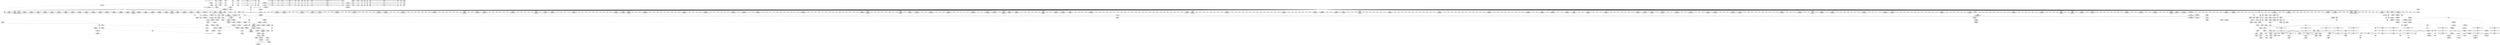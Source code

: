 digraph {
	CE0x4277b70 [shape=record,shape=Mrecord,label="{CE0x4277b70|56:_i8*,_:_CRE_32,40_|*MultipleSource*|Function::selinux_kernel_create_files_as&Arg::inode::|security/selinux/hooks.c,3543}"]
	CE0x42db380 [shape=record,shape=Mrecord,label="{CE0x42db380|_call_void_mcount()_#3|*SummSink*}"]
	CE0x42e3db0 [shape=record,shape=Mrecord,label="{CE0x42e3db0|current_sid:_tmp1|*SummSource*}"]
	CE0x4292f30 [shape=record,shape=Mrecord,label="{CE0x4292f30|56:_i8*,_:_CRE_161,162_}"]
	CE0x4294e10 [shape=record,shape=Mrecord,label="{CE0x4294e10|56:_i8*,_:_CRE_291,292_}"]
	CE0x4271630 [shape=record,shape=Mrecord,label="{CE0x4271630|current_sid:_tmp3|*SummSink*}"]
	CE0x42c2d40 [shape=record,shape=Mrecord,label="{CE0x42c2d40|28:_i32,_:_CRE_102,103_}"]
	CE0x42c44d0 [shape=record,shape=Mrecord,label="{CE0x42c44d0|28:_i32,_:_CRE_144,152_|*MultipleSource*|*LoadInst*|security/selinux/hooks.c,3543|security/selinux/hooks.c,3543|security/selinux/hooks.c,3548}"]
	CE0x42ef060 [shape=record,shape=Mrecord,label="{CE0x42ef060|current_sid:_tmp8|security/selinux/hooks.c,218}"]
	CE0x4294150 [shape=record,shape=Mrecord,label="{CE0x4294150|56:_i8*,_:_CRE_279,280_}"]
	CE0x42ec0d0 [shape=record,shape=Mrecord,label="{CE0x42ec0d0|current_sid:_tmp7|security/selinux/hooks.c,218|*SummSource*}"]
	CE0x4277680 [shape=record,shape=Mrecord,label="{CE0x4277680|GLOBAL:_lockdep_rcu_suspicious|*Constant*|*SummSink*}"]
	CE0x42a0580 [shape=record,shape=Mrecord,label="{CE0x42a0580|28:_i32,_:_CRE_10,11_}"]
	CE0x42cbf00 [shape=record,shape=Mrecord,label="{CE0x42cbf00|28:_i32,_:_CRE_55,56_}"]
	CE0x42ca480 [shape=record,shape=Mrecord,label="{CE0x42ca480|selinux_kernel_create_files_as:_tmp5|security/selinux/hooks.c,3544|*SummSink*}"]
	CE0x42d17e0 [shape=record,shape=Mrecord,label="{CE0x42d17e0|selinux_kernel_create_files_as:_call2|security/selinux/hooks.c,3548}"]
	CE0x42e10d0 [shape=record,shape=Mrecord,label="{CE0x42e10d0|i64*_getelementptr_inbounds_(_11_x_i64_,_11_x_i64_*___llvm_gcov_ctr125,_i64_0,_i64_1)|*Constant*|*SummSink*}"]
	CE0x4294bf0 [shape=record,shape=Mrecord,label="{CE0x4294bf0|56:_i8*,_:_CRE_289,290_}"]
	CE0x427bc20 [shape=record,shape=Mrecord,label="{CE0x427bc20|i32_0|*Constant*|*SummSource*}"]
	CE0x427ad60 [shape=record,shape=Mrecord,label="{CE0x427ad60|56:_i8*,_:_CRE_193,194_}"]
	CE0x42a2dd0 [shape=record,shape=Mrecord,label="{CE0x42a2dd0|56:_i8*,_:_CRE_587,588_}"]
	CE0x42e6f60 [shape=record,shape=Mrecord,label="{CE0x42e6f60|_call_void_mcount()_#3|*SummSink*}"]
	CE0x42df410 [shape=record,shape=Mrecord,label="{CE0x42df410|12:_i32,_:_CME_16,20_|*MultipleSource*|*LoadInst*|security/selinux/hooks.c,3544|security/selinux/hooks.c,3544|security/selinux/hooks.c,3554}"]
	CE0x42cf450 [shape=record,shape=Mrecord,label="{CE0x42cf450|i64*_getelementptr_inbounds_(_5_x_i64_,_5_x_i64_*___llvm_gcov_ctr277,_i64_0,_i64_3)|*Constant*|*SummSource*}"]
	CE0x4294d00 [shape=record,shape=Mrecord,label="{CE0x4294d00|56:_i8*,_:_CRE_290,291_}"]
	CE0x4277810 [shape=record,shape=Mrecord,label="{CE0x4277810|i32_218|*Constant*}"]
	CE0x427a120 [shape=record,shape=Mrecord,label="{CE0x427a120|56:_i8*,_:_CRE_232,236_|*MultipleSource*|Function::selinux_kernel_create_files_as&Arg::inode::|security/selinux/hooks.c,3543}"]
	CE0x428af40 [shape=record,shape=Mrecord,label="{CE0x428af40|56:_i8*,_:_CRE_264,265_}"]
	CE0x428b270 [shape=record,shape=Mrecord,label="{CE0x428b270|56:_i8*,_:_CRE_267,268_}"]
	CE0x4298a70 [shape=record,shape=Mrecord,label="{CE0x4298a70|56:_i8*,_:_CRE_921,922_}"]
	CE0x42d8f00 [shape=record,shape=Mrecord,label="{CE0x42d8f00|current_sid:_land.lhs.true}"]
	CE0x42745b0 [shape=record,shape=Mrecord,label="{CE0x42745b0|56:_i8*,_:_CRE_164,165_}"]
	CE0x4297200 [shape=record,shape=Mrecord,label="{CE0x4297200|56:_i8*,_:_CRE_898,899_}"]
	CE0x4283bc0 [shape=record,shape=Mrecord,label="{CE0x4283bc0|56:_i8*,_:_CRE_623,624_}"]
	CE0x427ab40 [shape=record,shape=Mrecord,label="{CE0x427ab40|56:_i8*,_:_CRE_191,192_}"]
	CE0x42f53b0 [shape=record,shape=Mrecord,label="{CE0x42f53b0|current_sid:_call4|security/selinux/hooks.c,218}"]
	CE0x42939a0 [shape=record,shape=Mrecord,label="{CE0x42939a0|56:_i8*,_:_CRE_255,256_}"]
	CE0x42d3510 [shape=record,shape=Mrecord,label="{CE0x42d3510|avc_has_perm:_tclass|Function::avc_has_perm&Arg::tclass::|*SummSource*}"]
	CE0x42e7a70 [shape=record,shape=Mrecord,label="{CE0x42e7a70|%struct.task_struct*_(%struct.task_struct**)*_asm_movq_%gs:$_1:P_,$0_,_r,im,_dirflag_,_fpsr_,_flags_}"]
	CE0x4288830 [shape=record,shape=Mrecord,label="{CE0x4288830|56:_i8*,_:_CRE_884,885_}"]
	CE0x4293040 [shape=record,shape=Mrecord,label="{CE0x4293040|56:_i8*,_:_CRE_162,163_}"]
	CE0x42c6ab0 [shape=record,shape=Mrecord,label="{CE0x42c6ab0|selinux_kernel_create_files_as:_tmp13|security/selinux/hooks.c,3554}"]
	CE0x42a0750 [shape=record,shape=Mrecord,label="{CE0x42a0750|28:_i32,_:_CRE_12,13_}"]
	CE0x42a4710 [shape=record,shape=Mrecord,label="{CE0x42a4710|56:_i8*,_:_CRE_207,208_}"]
	CE0x42861f0 [shape=record,shape=Mrecord,label="{CE0x42861f0|56:_i8*,_:_CRE_792,800_|*MultipleSource*|Function::selinux_kernel_create_files_as&Arg::inode::|security/selinux/hooks.c,3543}"]
	CE0x428d370 [shape=record,shape=Mrecord,label="{CE0x428d370|56:_i8*,_:_CRE_145,146_}"]
	CE0x426af90 [shape=record,shape=Mrecord,label="{CE0x426af90|56:_i8*,_:_CRE_562,563_}"]
	CE0x42ec770 [shape=record,shape=Mrecord,label="{CE0x42ec770|current_sid:_tmp}"]
	CE0x42c7e30 [shape=record,shape=Mrecord,label="{CE0x42c7e30|128:_i8*,_:_CRE_128,136_|*MultipleSource*|Function::selinux_kernel_create_files_as&Arg::new::|security/selinux/hooks.c,3544}"]
	CE0x42a1670 [shape=record,shape=Mrecord,label="{CE0x42a1670|56:_i8*,_:_CRE_565,566_}"]
	CE0x42de810 [shape=record,shape=Mrecord,label="{CE0x42de810|selinux_kernel_create_files_as:_create_sid|security/selinux/hooks.c,3554|*SummSink*}"]
	CE0x42a3cb0 [shape=record,shape=Mrecord,label="{CE0x42a3cb0|56:_i8*,_:_CRE_601,602_}"]
	CE0x426d9e0 [shape=record,shape=Mrecord,label="{CE0x426d9e0|56:_i8*,_:_CRE_305,306_}"]
	CE0x427cf30 [shape=record,shape=Mrecord,label="{CE0x427cf30|selinux_kernel_create_files_as:_tmp8|security/selinux/hooks.c,3553|*SummSink*}"]
	CE0x4283120 [shape=record,shape=Mrecord,label="{CE0x4283120|56:_i8*,_:_CRE_613,614_}"]
	CE0x42dbc10 [shape=record,shape=Mrecord,label="{CE0x42dbc10|current_sid:_if.then}"]
	CE0x4293150 [shape=record,shape=Mrecord,label="{CE0x4293150|56:_i8*,_:_CRE_163,164_}"]
	CE0x42a2770 [shape=record,shape=Mrecord,label="{CE0x42a2770|56:_i8*,_:_CRE_581,582_}"]
	CE0x4299510 [shape=record,shape=Mrecord,label="{CE0x4299510|56:_i8*,_:_CRE_931,932_}"]
	CE0x42a0680 [shape=record,shape=Mrecord,label="{CE0x42a0680|28:_i32,_:_CRE_11,12_}"]
	CE0x429dd20 [shape=record,shape=Mrecord,label="{CE0x429dd20|128:_i8*,_:_CRE_64,72_|*MultipleSource*|Function::selinux_kernel_create_files_as&Arg::new::|security/selinux/hooks.c,3544}"]
	CE0x42e3cd0 [shape=record,shape=Mrecord,label="{CE0x42e3cd0|_call_void_mcount()_#3}"]
	CE0x427d860 [shape=record,shape=Mrecord,label="{CE0x427d860|56:_i8*,_:_CRE_158,159_}"]
	CE0x42a2000 [shape=record,shape=Mrecord,label="{CE0x42a2000|56:_i8*,_:_CRE_574,575_}"]
	CE0x42d3920 [shape=record,shape=Mrecord,label="{CE0x42d3920|i32_2|*Constant*|*SummSource*}"]
	CE0x42d89e0 [shape=record,shape=Mrecord,label="{CE0x42d89e0|i8*_getelementptr_inbounds_(_25_x_i8_,_25_x_i8_*_.str3,_i32_0,_i32_0)|*Constant*}"]
	CE0x42854d0 [shape=record,shape=Mrecord,label="{CE0x42854d0|56:_i8*,_:_CRE_728,736_|*MultipleSource*|Function::selinux_kernel_create_files_as&Arg::inode::|security/selinux/hooks.c,3543}"]
	CE0x42a3430 [shape=record,shape=Mrecord,label="{CE0x42a3430|56:_i8*,_:_CRE_593,594_}"]
	CE0x4293670 [shape=record,shape=Mrecord,label="{CE0x4293670|56:_i8*,_:_CRE_252,253_}"]
	CE0x4287b70 [shape=record,shape=Mrecord,label="{CE0x4287b70|56:_i8*,_:_CRE_872,873_}"]
	CE0x427f020 [shape=record,shape=Mrecord,label="{CE0x427f020|128:_i8*,_:_CRE_20,24_|*MultipleSource*|Function::selinux_kernel_create_files_as&Arg::new::|security/selinux/hooks.c,3544}"]
	CE0x42e2110 [shape=record,shape=Mrecord,label="{CE0x42e2110|current_sid:_do.end}"]
	CE0x428c140 [shape=record,shape=Mrecord,label="{CE0x428c140|i64_1|*Constant*|*SummSink*}"]
	CE0x42882e0 [shape=record,shape=Mrecord,label="{CE0x42882e0|56:_i8*,_:_CRE_879,880_}"]
	CE0x42e7dc0 [shape=record,shape=Mrecord,label="{CE0x42e7dc0|GLOBAL:___llvm_gcov_ctr125|Global_var:__llvm_gcov_ctr125|*SummSource*}"]
	CE0x42c81f0 [shape=record,shape=Mrecord,label="{CE0x42c81f0|128:_i8*,_:_CRE_144,152_|*MultipleSource*|Function::selinux_kernel_create_files_as&Arg::new::|security/selinux/hooks.c,3544}"]
	CE0x4276e30 [shape=record,shape=Mrecord,label="{CE0x4276e30|56:_i8*,_:_CRE_56,64_|*MultipleSource*|Function::selinux_kernel_create_files_as&Arg::inode::|security/selinux/hooks.c,3543}"]
	CE0x429d040 [shape=record,shape=Mrecord,label="{CE0x429d040|128:_i8*,_:_CRE_32,36_|*MultipleSource*|Function::selinux_kernel_create_files_as&Arg::new::|security/selinux/hooks.c,3544}"]
	CE0x427e730 [shape=record,shape=Mrecord,label="{CE0x427e730|56:_i8*,_:_CRE_182,183_}"]
	CE0x4297ec0 [shape=record,shape=Mrecord,label="{CE0x4297ec0|56:_i8*,_:_CRE_910,911_}"]
	CE0x427ded0 [shape=record,shape=Mrecord,label="{CE0x427ded0|56:_i8*,_:_CRE_173,174_}"]
	CE0x42c27d0 [shape=record,shape=Mrecord,label="{CE0x42c27d0|28:_i32,_:_CRE_97,98_}"]
	CE0x428b6b0 [shape=record,shape=Mrecord,label="{CE0x428b6b0|56:_i8*,_:_CRE_271,272_}"]
	CE0x42ddd90 [shape=record,shape=Mrecord,label="{CE0x42ddd90|current_sid:_land.lhs.true|*SummSink*}"]
	CE0x429b4d0 [shape=record,shape=Mrecord,label="{CE0x429b4d0|selinux_kernel_create_files_as:_tmp3|security/selinux/hooks.c,3543}"]
	CE0x43049a0 [shape=record,shape=Mrecord,label="{CE0x43049a0|i64*_getelementptr_inbounds_(_2_x_i64_,_2_x_i64_*___llvm_gcov_ctr98,_i64_0,_i64_0)|*Constant*}"]
	CE0x4284b70 [shape=record,shape=Mrecord,label="{CE0x4284b70|56:_i8*,_:_CRE_684,688_|*MultipleSource*|Function::selinux_kernel_create_files_as&Arg::inode::|security/selinux/hooks.c,3543}"]
	CE0x42c16d0 [shape=record,shape=Mrecord,label="{CE0x42c16d0|28:_i32,_:_CRE_80,81_}"]
	CE0x42e6e60 [shape=record,shape=Mrecord,label="{CE0x42e6e60|_call_void_mcount()_#3|*SummSource*}"]
	CE0x429e0e0 [shape=record,shape=Mrecord,label="{CE0x429e0e0|128:_i8*,_:_CRE_80,88_|*MultipleSource*|Function::selinux_kernel_create_files_as&Arg::new::|security/selinux/hooks.c,3544}"]
	CE0x4299730 [shape=record,shape=Mrecord,label="{CE0x4299730|56:_i8*,_:_CRE_933,934_}"]
	CE0x42d35b0 [shape=record,shape=Mrecord,label="{CE0x42d35b0|avc_has_perm:_tclass|Function::avc_has_perm&Arg::tclass::|*SummSink*}"]
	CE0x42691b0 [shape=record,shape=Mrecord,label="{CE0x42691b0|current_sid:_tmp11|security/selinux/hooks.c,218|*SummSource*}"]
	CE0x427bf30 [shape=record,shape=Mrecord,label="{CE0x427bf30|selinux_kernel_create_files_as:_if.end|*SummSink*}"]
	CE0x427eb90 [shape=record,shape=Mrecord,label="{CE0x427eb90|128:_i8*,_:_CRE_4,8_|*MultipleSource*|Function::selinux_kernel_create_files_as&Arg::new::|security/selinux/hooks.c,3544}"]
	CE0x42845d0 [shape=record,shape=Mrecord,label="{CE0x42845d0|56:_i8*,_:_CRE_664,672_|*MultipleSource*|Function::selinux_kernel_create_files_as&Arg::inode::|security/selinux/hooks.c,3543}"]
	CE0x4295360 [shape=record,shape=Mrecord,label="{CE0x4295360|56:_i8*,_:_CRE_296,297_}"]
	CE0x42e8600 [shape=record,shape=Mrecord,label="{CE0x42e8600|current_sid:_tmp8|security/selinux/hooks.c,218|*SummSource*}"]
	CE0x4285a70 [shape=record,shape=Mrecord,label="{CE0x4285a70|56:_i8*,_:_CRE_752,756_|*MultipleSource*|Function::selinux_kernel_create_files_as&Arg::inode::|security/selinux/hooks.c,3543}"]
	CE0x427b340 [shape=record,shape=Mrecord,label="{CE0x427b340|56:_i8*,_:_CRE_147,148_}"]
	CE0x42ce4b0 [shape=record,shape=Mrecord,label="{CE0x42ce4b0|selinux_kernel_create_files_as:_security|security/selinux/hooks.c,3544}"]
	CE0x42e49e0 [shape=record,shape=Mrecord,label="{CE0x42e49e0|i64_3|*Constant*}"]
	CE0x4293f30 [shape=record,shape=Mrecord,label="{CE0x4293f30|56:_i8*,_:_CRE_277,278_}"]
	CE0x42694c0 [shape=record,shape=Mrecord,label="{CE0x42694c0|56:_i8*,_:_CRE_16,24_|*MultipleSource*|Function::selinux_kernel_create_files_as&Arg::inode::|security/selinux/hooks.c,3543}"]
	CE0x429ee30 [shape=record,shape=Mrecord,label="{CE0x429ee30|56:_i8*,_:_CRE_496,500_|*MultipleSource*|Function::selinux_kernel_create_files_as&Arg::inode::|security/selinux/hooks.c,3543}"]
	CE0x42c6240 [shape=record,shape=Mrecord,label="{CE0x42c6240|i8*_getelementptr_inbounds_(_45_x_i8_,_45_x_i8_*_.str12,_i32_0,_i32_0)|*Constant*|*SummSink*}"]
	CE0x4272570 [shape=record,shape=Mrecord,label="{CE0x4272570|current_sid:_tmp13|security/selinux/hooks.c,218|*SummSource*}"]
	CE0x4294260 [shape=record,shape=Mrecord,label="{CE0x4294260|56:_i8*,_:_CRE_280,281_}"]
	CE0x42a1ef0 [shape=record,shape=Mrecord,label="{CE0x42a1ef0|56:_i8*,_:_CRE_573,574_}"]
	CE0x428f070 [shape=record,shape=Mrecord,label="{CE0x428f070|56:_i8*,_:_CRE_104,112_|*MultipleSource*|Function::selinux_kernel_create_files_as&Arg::inode::|security/selinux/hooks.c,3543}"]
	CE0x4271850 [shape=record,shape=Mrecord,label="{CE0x4271850|_call_void_mcount()_#3}"]
	CE0x42dbce0 [shape=record,shape=Mrecord,label="{CE0x42dbce0|current_sid:_if.then|*SummSource*}"]
	CE0x426daf0 [shape=record,shape=Mrecord,label="{CE0x426daf0|56:_i8*,_:_CRE_306,307_}"]
	CE0x42de690 [shape=record,shape=Mrecord,label="{CE0x42de690|selinux_kernel_create_files_as:_create_sid|security/selinux/hooks.c,3554|*SummSource*}"]
	CE0x4272b90 [shape=record,shape=Mrecord,label="{CE0x4272b90|i64_5|*Constant*|*SummSource*}"]
	CE0x42f3970 [shape=record,shape=Mrecord,label="{CE0x42f3970|current_sid:_tmp17|security/selinux/hooks.c,218|*SummSink*}"]
	CE0x42cfae0 [shape=record,shape=Mrecord,label="{CE0x42cfae0|selinux_kernel_create_files_as:_tmp11|security/selinux/hooks.c,3554|*SummSource*}"]
	CE0x4288bf0 [shape=record,shape=Mrecord,label="{CE0x4288bf0|56:_i8*,_:_CRE_195,196_}"]
	CE0x4298960 [shape=record,shape=Mrecord,label="{CE0x4298960|56:_i8*,_:_CRE_920,921_}"]
	CE0x42a4a40 [shape=record,shape=Mrecord,label="{CE0x42a4a40|56:_i8*,_:_CRE_212,216_|*MultipleSource*|Function::selinux_kernel_create_files_as&Arg::inode::|security/selinux/hooks.c,3543}"]
	CE0x5929e00 [shape=record,shape=Mrecord,label="{CE0x5929e00|i32_0|*Constant*|*SummSink*}"]
	CE0x42c3e40 [shape=record,shape=Mrecord,label="{CE0x42c3e40|28:_i32,_:_CRE_118,119_}"]
	CE0x429e4f0 [shape=record,shape=Mrecord,label="{CE0x429e4f0|get_current:_tmp2}"]
	CE0x429d3c0 [shape=record,shape=Mrecord,label="{CE0x429d3c0|128:_i8*,_:_CRE_40,44_|*MultipleSource*|Function::selinux_kernel_create_files_as&Arg::new::|security/selinux/hooks.c,3544}"]
	CE0x4275460 [shape=record,shape=Mrecord,label="{CE0x4275460|current_sid:_tmp12|security/selinux/hooks.c,218}"]
	CE0x42c8010 [shape=record,shape=Mrecord,label="{CE0x42c8010|128:_i8*,_:_CRE_136,144_|*MultipleSource*|Function::selinux_kernel_create_files_as&Arg::new::|security/selinux/hooks.c,3544}"]
	CE0x427b9b0 [shape=record,shape=Mrecord,label="{CE0x427b9b0|i64*_getelementptr_inbounds_(_2_x_i64_,_2_x_i64_*___llvm_gcov_ctr98,_i64_0,_i64_1)|*Constant*|*SummSource*}"]
	CE0x4282df0 [shape=record,shape=Mrecord,label="{CE0x4282df0|56:_i8*,_:_CRE_610,611_}"]
	CE0x42f1220 [shape=record,shape=Mrecord,label="{CE0x42f1220|COLLAPSED:_CMRE:_elem_0::|security/selinux/hooks.c,218}"]
	CE0x4283450 [shape=record,shape=Mrecord,label="{CE0x4283450|56:_i8*,_:_CRE_616,617_}"]
	CE0x42e01a0 [shape=record,shape=Mrecord,label="{CE0x42e01a0|get_current:_tmp|*SummSink*}"]
	CE0x42e7c90 [shape=record,shape=Mrecord,label="{CE0x42e7c90|GLOBAL:___llvm_gcov_ctr125|Global_var:__llvm_gcov_ctr125}"]
	CE0x42f13a0 [shape=record,shape=Mrecord,label="{CE0x42f13a0|current_sid:_tmp22|security/selinux/hooks.c,218}"]
	CE0x4287690 [shape=record,shape=Mrecord,label="{CE0x4287690|56:_i8*,_:_CRE_867,868_}"]
	CE0x42f8380 [shape=record,shape=Mrecord,label="{CE0x42f8380|current_sid:_security|security/selinux/hooks.c,218|*SummSink*}"]
	CE0x42c1ed0 [shape=record,shape=Mrecord,label="{CE0x42c1ed0|28:_i32,_:_CRE_88,89_}"]
	CE0x42c85b0 [shape=record,shape=Mrecord,label="{CE0x42c85b0|128:_i8*,_:_CRE_160,168_|*MultipleSource*|Function::selinux_kernel_create_files_as&Arg::new::|security/selinux/hooks.c,3544}"]
	CE0x42f4800 [shape=record,shape=Mrecord,label="{CE0x42f4800|i64*_getelementptr_inbounds_(_11_x_i64_,_11_x_i64_*___llvm_gcov_ctr125,_i64_0,_i64_10)|*Constant*|*SummSource*}"]
	CE0x427dba0 [shape=record,shape=Mrecord,label="{CE0x427dba0|56:_i8*,_:_CRE_170,171_}"]
	CE0x42688e0 [shape=record,shape=Mrecord,label="{CE0x42688e0|current_sid:_tmp16|security/selinux/hooks.c,218|*SummSink*}"]
	CE0x427cd20 [shape=record,shape=Mrecord,label="{CE0x427cd20|56:_i8*,_:_CRE_262,263_}"]
	CE0x428cd50 [shape=record,shape=Mrecord,label="{CE0x428cd50|56:_i8*,_:_CRE_72,76_|*MultipleSource*|Function::selinux_kernel_create_files_as&Arg::inode::|security/selinux/hooks.c,3543}"]
	CE0x4272af0 [shape=record,shape=Mrecord,label="{CE0x4272af0|i64_5|*Constant*}"]
	CE0x428c910 [shape=record,shape=Mrecord,label="{CE0x428c910|56:_i8*,_:_CRE_88,96_|*MultipleSource*|Function::selinux_kernel_create_files_as&Arg::inode::|security/selinux/hooks.c,3543}"]
	CE0x42ec850 [shape=record,shape=Mrecord,label="{CE0x42ec850|current_sid:_tmp|*SummSource*}"]
	CE0x429ac40 [shape=record,shape=Mrecord,label="{CE0x429ac40|selinux_kernel_create_files_as:_tmp2|*LoadInst*|security/selinux/hooks.c,3543}"]
	CE0x42f7ec0 [shape=record,shape=Mrecord,label="{CE0x42f7ec0|i32_22|*Constant*}"]
	CE0x42ee890 [shape=record,shape=Mrecord,label="{CE0x42ee890|current_sid:_bb|*SummSink*}"]
	CE0x42843f0 [shape=record,shape=Mrecord,label="{CE0x42843f0|56:_i8*,_:_CRE_656,664_|*MultipleSource*|Function::selinux_kernel_create_files_as&Arg::inode::|security/selinux/hooks.c,3543}"]
	CE0x4282380 [shape=record,shape=Mrecord,label="{CE0x4282380|56:_i8*,_:_CRE_154,155_}"]
	CE0x42700d0 [shape=record,shape=Mrecord,label="{CE0x42700d0|56:_i8*,_:_CRE_456,464_|*MultipleSource*|Function::selinux_kernel_create_files_as&Arg::inode::|security/selinux/hooks.c,3543}"]
	CE0x42a2aa0 [shape=record,shape=Mrecord,label="{CE0x42a2aa0|56:_i8*,_:_CRE_584,585_}"]
	CE0x4287950 [shape=record,shape=Mrecord,label="{CE0x4287950|56:_i8*,_:_CRE_870,871_}"]
	CE0x4285890 [shape=record,shape=Mrecord,label="{CE0x4285890|56:_i8*,_:_CRE_744,752_|*MultipleSource*|Function::selinux_kernel_create_files_as&Arg::inode::|security/selinux/hooks.c,3543}"]
	CE0x42c1ad0 [shape=record,shape=Mrecord,label="{CE0x42c1ad0|28:_i32,_:_CRE_84,85_}"]
	CE0x4295140 [shape=record,shape=Mrecord,label="{CE0x4295140|56:_i8*,_:_CRE_294,295_}"]
	CE0x42f2160 [shape=record,shape=Mrecord,label="{CE0x42f2160|i32_1|*Constant*|*SummSource*}"]
	CE0x42f7200 [shape=record,shape=Mrecord,label="{CE0x42f7200|i32_78|*Constant*|*SummSink*}"]
	CE0x4286790 [shape=record,shape=Mrecord,label="{CE0x4286790|56:_i8*,_:_CRE_816,824_|*MultipleSource*|Function::selinux_kernel_create_files_as&Arg::inode::|security/selinux/hooks.c,3543}"]
	CE0x42d0ea0 [shape=record,shape=Mrecord,label="{CE0x42d0ea0|selinux_kernel_create_files_as:_tmp7|security/selinux/hooks.c,3553}"]
	CE0x42cc3a0 [shape=record,shape=Mrecord,label="{CE0x42cc3a0|28:_i32,_:_CRE_60,61_}"]
	CE0x4296a90 [shape=record,shape=Mrecord,label="{CE0x4296a90|56:_i8*,_:_CRE_891,892_}"]
	CE0x4299620 [shape=record,shape=Mrecord,label="{CE0x4299620|56:_i8*,_:_CRE_932,933_}"]
	CE0x42e6330 [shape=record,shape=Mrecord,label="{CE0x42e6330|current_sid:_land.lhs.true2|*SummSource*}"]
	CE0x4285110 [shape=record,shape=Mrecord,label="{CE0x4285110|56:_i8*,_:_CRE_704,712_|*MultipleSource*|Function::selinux_kernel_create_files_as&Arg::inode::|security/selinux/hooks.c,3543}"]
	CE0x42d3fa0 [shape=record,shape=Mrecord,label="{CE0x42d3fa0|_ret_i32_%retval.0,_!dbg_!27728|security/selinux/avc.c,775}"]
	CE0x426e870 [shape=record,shape=Mrecord,label="{CE0x426e870|56:_i8*,_:_CRE_344,352_|*MultipleSource*|Function::selinux_kernel_create_files_as&Arg::inode::|security/selinux/hooks.c,3543}"]
	CE0x427a300 [shape=record,shape=Mrecord,label="{CE0x427a300|56:_i8*,_:_CRE_241,242_}"]
	CE0x42cbe30 [shape=record,shape=Mrecord,label="{CE0x42cbe30|28:_i32,_:_CRE_54,55_}"]
	CE0x427c6c0 [shape=record,shape=Mrecord,label="{CE0x427c6c0|56:_i8*,_:_CRE_256,257_}"]
	CE0x42d0430 [shape=record,shape=Mrecord,label="{CE0x42d0430|selinux_kernel_create_files_as:_cmp|security/selinux/hooks.c,3553}"]
	CE0x429fc90 [shape=record,shape=Mrecord,label="{CE0x429fc90|56:_i8*,_:_CRE_540,544_|*MultipleSource*|Function::selinux_kernel_create_files_as&Arg::inode::|security/selinux/hooks.c,3543}"]
	CE0x42847b0 [shape=record,shape=Mrecord,label="{CE0x42847b0|56:_i8*,_:_CRE_672,680_|*MultipleSource*|Function::selinux_kernel_create_files_as&Arg::inode::|security/selinux/hooks.c,3543}"]
	CE0x4279d70 [shape=record,shape=Mrecord,label="{CE0x4279d70|COLLAPSED:_GCMRE___llvm_gcov_ctr277_internal_global_5_x_i64_zeroinitializer:_elem_0:default:}"]
	CE0x42874b0 [shape=record,shape=Mrecord,label="{CE0x42874b0|56:_i8*,_:_CRE_866,867_}"]
	CE0x4298410 [shape=record,shape=Mrecord,label="{CE0x4298410|56:_i8*,_:_CRE_915,916_}"]
	CE0x4295f20 [shape=record,shape=Mrecord,label="{CE0x4295f20|56:_i8*,_:_CRE_175,176_}"]
	CE0x4279a40 [shape=record,shape=Mrecord,label="{CE0x4279a40|selinux_kernel_create_files_as:_tmp|*SummSource*}"]
	CE0x42e0b80 [shape=record,shape=Mrecord,label="{CE0x42e0b80|current_sid:_tmp14|security/selinux/hooks.c,218|*SummSink*}"]
	CE0x42f7390 [shape=record,shape=Mrecord,label="{CE0x42f7390|current_sid:_cred|security/selinux/hooks.c,218}"]
	CE0x42e5190 [shape=record,shape=Mrecord,label="{CE0x42e5190|i64*_getelementptr_inbounds_(_11_x_i64_,_11_x_i64_*___llvm_gcov_ctr125,_i64_0,_i64_1)|*Constant*}"]
	CE0x4295690 [shape=record,shape=Mrecord,label="{CE0x4295690|56:_i8*,_:_CRE_299,300_}"]
	CE0x429b540 [shape=record,shape=Mrecord,label="{CE0x429b540|selinux_kernel_create_files_as:_tmp2|*LoadInst*|security/selinux/hooks.c,3543|*SummSink*}"]
	CE0x42c13d0 [shape=record,shape=Mrecord,label="{CE0x42c13d0|28:_i32,_:_CRE_77,78_}"]
	CE0x42c7220 [shape=record,shape=Mrecord,label="{CE0x42c7220|selinux_kernel_create_files_as:_tmp15|security/selinux/hooks.c,3555|*SummSource*}"]
	CE0x42992f0 [shape=record,shape=Mrecord,label="{CE0x42992f0|56:_i8*,_:_CRE_929,930_}"]
	CE0x4292b10 [shape=record,shape=Mrecord,label="{CE0x4292b10|selinux_kernel_create_files_as:_inode|Function::selinux_kernel_create_files_as&Arg::inode::}"]
	CE0x4281f00 [shape=record,shape=Mrecord,label="{CE0x4281f00|56:_i8*,_:_CRE_150,151_}"]
	CE0x4296dc0 [shape=record,shape=Mrecord,label="{CE0x4296dc0|56:_i8*,_:_CRE_894,895_}"]
	CE0x42c8970 [shape=record,shape=Mrecord,label="{CE0x42c8970|selinux_kernel_create_files_as:_tmp4|*LoadInst*|security/selinux/hooks.c,3544|*SummSource*}"]
	CE0x4292e20 [shape=record,shape=Mrecord,label="{CE0x4292e20|56:_i8*,_:_CRE_160,161_}"]
	CE0x42a1160 [shape=record,shape=Mrecord,label="{CE0x42a1160|28:_i32,_:_CRE_23,24_}"]
	CE0x4276cc0 [shape=record,shape=Mrecord,label="{CE0x4276cc0|56:_i8*,_:_CRE_48,56_|*MultipleSource*|Function::selinux_kernel_create_files_as&Arg::inode::|security/selinux/hooks.c,3543}"]
	CE0x427cc10 [shape=record,shape=Mrecord,label="{CE0x427cc10|56:_i8*,_:_CRE_261,262_}"]
	CE0x61eea60 [shape=record,shape=Mrecord,label="{CE0x61eea60|i64_1|*Constant*|*SummSource*}"]
	CE0x4282570 [shape=record,shape=Mrecord,label="{CE0x4282570|56:_i8*,_:_CRE_602,603_}"]
	CE0x42a2220 [shape=record,shape=Mrecord,label="{CE0x42a2220|56:_i8*,_:_CRE_576,577_}"]
	CE0x4bfd230 [shape=record,shape=Mrecord,label="{CE0x4bfd230|56:_i8*,_:_CRE_128,136_|*MultipleSource*|Function::selinux_kernel_create_files_as&Arg::inode::|security/selinux/hooks.c,3543}"]
	CE0x42ddf90 [shape=record,shape=Mrecord,label="{CE0x42ddf90|_ret_i32_%call2,_!dbg_!27733|security/selinux/hooks.c,3555|*SummSource*}"]
	CE0x42dfc80 [shape=record,shape=Mrecord,label="{CE0x42dfc80|current_sid:_call|security/selinux/hooks.c,218|*SummSink*}"]
	CE0x4296870 [shape=record,shape=Mrecord,label="{CE0x4296870|56:_i8*,_:_CRE_889,890_}"]
	CE0x42f3340 [shape=record,shape=Mrecord,label="{CE0x42f3340|i64*_getelementptr_inbounds_(_11_x_i64_,_11_x_i64_*___llvm_gcov_ctr125,_i64_0,_i64_9)|*Constant*|*SummSource*}"]
	CE0x42c5fe0 [shape=record,shape=Mrecord,label="{CE0x42c5fe0|i32_218|*Constant*|*SummSink*}"]
	CE0x4271fd0 [shape=record,shape=Mrecord,label="{CE0x4271fd0|i64*_getelementptr_inbounds_(_11_x_i64_,_11_x_i64_*___llvm_gcov_ctr125,_i64_0,_i64_6)|*Constant*|*SummSource*}"]
	CE0x4291480 [shape=record,shape=Mrecord,label="{CE0x4291480|selinux_kernel_create_files_as:_tmp10|security/selinux/hooks.c,3553}"]
	CE0x429bd60 [shape=record,shape=Mrecord,label="{CE0x429bd60|selinux_kernel_create_files_as:_sid1|security/selinux/hooks.c,3548}"]
	CE0x42d24c0 [shape=record,shape=Mrecord,label="{CE0x42d24c0|avc_has_perm:_entry|*SummSink*}"]
	CE0x42cfa70 [shape=record,shape=Mrecord,label="{CE0x42cfa70|selinux_kernel_create_files_as:_tmp11|security/selinux/hooks.c,3554}"]
	CE0x426df30 [shape=record,shape=Mrecord,label="{CE0x426df30|56:_i8*,_:_CRE_310,311_}"]
	CE0x42c4b00 [shape=record,shape=Mrecord,label="{CE0x42c4b00|28:_i32,_:_CRE_168,184_|*MultipleSource*|*LoadInst*|security/selinux/hooks.c,3543|security/selinux/hooks.c,3543|security/selinux/hooks.c,3548}"]
	CE0x42710a0 [shape=record,shape=Mrecord,label="{CE0x42710a0|56:_i8*,_:_CRE_483,484_}"]
	CE0x426eff0 [shape=record,shape=Mrecord,label="{CE0x426eff0|56:_i8*,_:_CRE_384,388_|*MultipleSource*|Function::selinux_kernel_create_files_as&Arg::inode::|security/selinux/hooks.c,3543}"]
	CE0x4292ce0 [shape=record,shape=Mrecord,label="{CE0x4292ce0|selinux_kernel_create_files_as:_inode|Function::selinux_kernel_create_files_as&Arg::inode::|*SummSink*}"]
	CE0x42c3070 [shape=record,shape=Mrecord,label="{CE0x42c3070|28:_i32,_:_CRE_105,106_}"]
	CE0x426f770 [shape=record,shape=Mrecord,label="{CE0x426f770|56:_i8*,_:_CRE_416,424_|*MultipleSource*|Function::selinux_kernel_create_files_as&Arg::inode::|security/selinux/hooks.c,3543}"]
	CE0x429d960 [shape=record,shape=Mrecord,label="{CE0x429d960|128:_i8*,_:_CRE_52,56_|*MultipleSource*|Function::selinux_kernel_create_files_as&Arg::new::|security/selinux/hooks.c,3544}"]
	CE0x4305110 [shape=record,shape=Mrecord,label="{CE0x4305110|get_current:_bb|*SummSource*}"]
	CE0x4298eb0 [shape=record,shape=Mrecord,label="{CE0x4298eb0|56:_i8*,_:_CRE_925,926_}"]
	CE0x42c0dd0 [shape=record,shape=Mrecord,label="{CE0x42c0dd0|28:_i32,_:_CRE_71,72_}"]
	CE0x42e7620 [shape=record,shape=Mrecord,label="{CE0x42e7620|i64*_getelementptr_inbounds_(_11_x_i64_,_11_x_i64_*___llvm_gcov_ctr125,_i64_0,_i64_8)|*Constant*}"]
	CE0x42e4c40 [shape=record,shape=Mrecord,label="{CE0x42e4c40|current_sid:_tmp4|security/selinux/hooks.c,218}"]
	CE0x4296540 [shape=record,shape=Mrecord,label="{CE0x4296540|56:_i8*,_:_CRE_886,887_}"]
	CE0x4283780 [shape=record,shape=Mrecord,label="{CE0x4283780|56:_i8*,_:_CRE_619,620_}"]
	CE0x42c17d0 [shape=record,shape=Mrecord,label="{CE0x42c17d0|28:_i32,_:_CRE_81,82_}"]
	CE0x429d5a0 [shape=record,shape=Mrecord,label="{CE0x429d5a0|128:_i8*,_:_CRE_44,48_|*MultipleSource*|Function::selinux_kernel_create_files_as&Arg::new::|security/selinux/hooks.c,3544}"]
	CE0x42ce950 [shape=record,shape=Mrecord,label="{CE0x42ce950|GLOBAL:___llvm_gcov_ctr277|Global_var:__llvm_gcov_ctr277|*SummSource*}"]
	CE0x42cf2f0 [shape=record,shape=Mrecord,label="{CE0x42cf2f0|i64*_getelementptr_inbounds_(_5_x_i64_,_5_x_i64_*___llvm_gcov_ctr277,_i64_0,_i64_3)|*Constant*}"]
	CE0x42883f0 [shape=record,shape=Mrecord,label="{CE0x42883f0|56:_i8*,_:_CRE_880,881_}"]
	CE0x42cd8b0 [shape=record,shape=Mrecord,label="{CE0x42cd8b0|selinux_kernel_create_files_as:_tmp3|security/selinux/hooks.c,3543|*SummSink*}"]
	CE0x426b0a0 [shape=record,shape=Mrecord,label="{CE0x426b0a0|56:_i8*,_:_CRE_563,564_}"]
	CE0x42e1b60 [shape=record,shape=Mrecord,label="{CE0x42e1b60|current_sid:_tobool1|security/selinux/hooks.c,218|*SummSink*}"]
	CE0x42ee9e0 [shape=record,shape=Mrecord,label="{CE0x42ee9e0|current_sid:_do.body}"]
	CE0x42ebd80 [shape=record,shape=Mrecord,label="{CE0x42ebd80|get_current:_tmp3|*SummSink*}"]
	CE0x428ca80 [shape=record,shape=Mrecord,label="{CE0x428ca80|56:_i8*,_:_CRE_96,104_|*MultipleSource*|Function::selinux_kernel_create_files_as&Arg::inode::|security/selinux/hooks.c,3543}"]
	CE0x42e62c0 [shape=record,shape=Mrecord,label="{CE0x42e62c0|current_sid:_land.lhs.true2}"]
	CE0x4268e20 [shape=record,shape=Mrecord,label="{CE0x4268e20|current_sid:_tmp10|security/selinux/hooks.c,218|*SummSink*}"]
	CE0x42ee710 [shape=record,shape=Mrecord,label="{CE0x42ee710|current_sid:_bb}"]
	CE0x42e0890 [shape=record,shape=Mrecord,label="{CE0x42e0890|current_sid:_tmp14|security/selinux/hooks.c,218}"]
	CE0x42edef0 [shape=record,shape=Mrecord,label="{CE0x42edef0|GLOBAL:_current_sid.__warned|Global_var:current_sid.__warned|*SummSource*}"]
	CE0x42680d0 [shape=record,shape=Mrecord,label="{CE0x42680d0|current_sid:_tmp15|security/selinux/hooks.c,218|*SummSource*}"]
	CE0x429e810 [shape=record,shape=Mrecord,label="{CE0x429e810|56:_i8*,_:_CRE_484,485_}"]
	CE0x4269080 [shape=record,shape=Mrecord,label="{CE0x4269080|current_sid:_tmp11|security/selinux/hooks.c,218}"]
	CE0x42957a0 [shape=record,shape=Mrecord,label="{CE0x42957a0|56:_i8*,_:_CRE_300,301_}"]
	CE0x42be820 [shape=record,shape=Mrecord,label="{CE0x42be820|selinux_kernel_create_files_as:_sid3|security/selinux/hooks.c,3554|*SummSource*}"]
	CE0x427b1f0 [shape=record,shape=Mrecord,label="{CE0x427b1f0|56:_i8*,_:_CRE_146,147_}"]
	CE0x4282680 [shape=record,shape=Mrecord,label="{CE0x4282680|56:_i8*,_:_CRE_603,604_}"]
	CE0x42841e0 [shape=record,shape=Mrecord,label="{CE0x42841e0|56:_i8*,_:_CRE_648,656_|*MultipleSource*|Function::selinux_kernel_create_files_as&Arg::inode::|security/selinux/hooks.c,3543}"]
	CE0x4267e10 [shape=record,shape=Mrecord,label="{CE0x4267e10|COLLAPSED:_GCMRE___llvm_gcov_ctr98_internal_global_2_x_i64_zeroinitializer:_elem_0:default:}"]
	CE0x42dcfb0 [shape=record,shape=Mrecord,label="{CE0x42dcfb0|get_current:_tmp4|./arch/x86/include/asm/current.h,14}"]
	CE0x4286f10 [shape=record,shape=Mrecord,label="{CE0x4286f10|56:_i8*,_:_CRE_848,856_|*MultipleSource*|Function::selinux_kernel_create_files_as&Arg::inode::|security/selinux/hooks.c,3543}"]
	CE0x42c15d0 [shape=record,shape=Mrecord,label="{CE0x42c15d0|28:_i32,_:_CRE_79,80_}"]
	CE0x4293af0 [shape=record,shape=Mrecord,label="{CE0x4293af0|56:_i8*,_:_CRE_273,274_}"]
	CE0x4282ac0 [shape=record,shape=Mrecord,label="{CE0x4282ac0|56:_i8*,_:_CRE_607,608_}"]
	CE0x426e040 [shape=record,shape=Mrecord,label="{CE0x426e040|56:_i8*,_:_CRE_311,312_}"]
	CE0x428c670 [shape=record,shape=Mrecord,label="{CE0x428c670|56:_i8*,_:_CRE_141,142_}"]
	CE0x429a910 [shape=record,shape=Mrecord,label="{CE0x429a910|56:_i8*,_:_CRE_981,982_}"]
	CE0x4297a80 [shape=record,shape=Mrecord,label="{CE0x4297a80|56:_i8*,_:_CRE_906,907_}"]
	CE0x4293d10 [shape=record,shape=Mrecord,label="{CE0x4293d10|56:_i8*,_:_CRE_275,276_}"]
	CE0x429b980 [shape=record,shape=Mrecord,label="{CE0x429b980|selinux_kernel_create_files_as:_security|security/selinux/hooks.c,3544|*SummSink*}"]
	CE0x4298520 [shape=record,shape=Mrecord,label="{CE0x4298520|56:_i8*,_:_CRE_916,917_}"]
	CE0x42c1fd0 [shape=record,shape=Mrecord,label="{CE0x42c1fd0|28:_i32,_:_CRE_89,90_}"]
	CE0x42c38f0 [shape=record,shape=Mrecord,label="{CE0x42c38f0|28:_i32,_:_CRE_113,114_}"]
	CE0x42828a0 [shape=record,shape=Mrecord,label="{CE0x42828a0|56:_i8*,_:_CRE_605,606_}"]
	CE0x426f1d0 [shape=record,shape=Mrecord,label="{CE0x426f1d0|56:_i8*,_:_CRE_392,400_|*MultipleSource*|Function::selinux_kernel_create_files_as&Arg::inode::|security/selinux/hooks.c,3543}"]
	CE0x42dc0d0 [shape=record,shape=Mrecord,label="{CE0x42dc0d0|selinux_kernel_create_files_as:_tmp14|security/selinux/hooks.c,3555}"]
	CE0x4289200 [shape=record,shape=Mrecord,label="{CE0x4289200|selinux_kernel_create_files_as:_if.then|*SummSink*}"]
	CE0x42effb0 [shape=record,shape=Mrecord,label="{CE0x42effb0|i64*_getelementptr_inbounds_(_11_x_i64_,_11_x_i64_*___llvm_gcov_ctr125,_i64_0,_i64_8)|*Constant*|*SummSource*}"]
	CE0x42a4630 [shape=record,shape=Mrecord,label="{CE0x42a4630|56:_i8*,_:_CRE_206,207_}"]
	CE0x42e4ce0 [shape=record,shape=Mrecord,label="{CE0x42e4ce0|current_sid:_tmp4|security/selinux/hooks.c,218|*SummSource*}"]
	CE0x42c5860 [shape=record,shape=Mrecord,label="{CE0x42c5860|i8_1|*Constant*}"]
	CE0x42f18d0 [shape=record,shape=Mrecord,label="{CE0x42f18d0|current_sid:_tmp23|security/selinux/hooks.c,218}"]
	CE0x42a2ff0 [shape=record,shape=Mrecord,label="{CE0x42a2ff0|56:_i8*,_:_CRE_589,590_}"]
	CE0x4287d90 [shape=record,shape=Mrecord,label="{CE0x4287d90|56:_i8*,_:_CRE_874,875_}"]
	CE0x42dd800 [shape=record,shape=Mrecord,label="{CE0x42dd800|_ret_%struct.task_struct*_%tmp4,_!dbg_!27714|./arch/x86/include/asm/current.h,14|*SummSink*}"]
	CE0x42f3f20 [shape=record,shape=Mrecord,label="{CE0x42f3f20|current_sid:_tmp18|security/selinux/hooks.c,218|*SummSource*}"]
	CE0x42e61d0 [shape=record,shape=Mrecord,label="{CE0x42e61d0|current_sid:_if.then|*SummSink*}"]
	CE0x4283890 [shape=record,shape=Mrecord,label="{CE0x4283890|56:_i8*,_:_CRE_620,621_}"]
	CE0x42cb690 [shape=record,shape=Mrecord,label="{CE0x42cb690|28:_i32,_:_CRE_48,49_}"]
	CE0x42ccaa0 [shape=record,shape=Mrecord,label="{CE0x42ccaa0|28:_i32,_:_CRE_67,68_}"]
	CE0x4285c50 [shape=record,shape=Mrecord,label="{CE0x4285c50|56:_i8*,_:_CRE_760,768_|*MultipleSource*|Function::selinux_kernel_create_files_as&Arg::inode::|security/selinux/hooks.c,3543}"]
	CE0x428c3a0 [shape=record,shape=Mrecord,label="{CE0x428c3a0|56:_i8*,_:_CRE_138,139_}"]
	CE0x42d31d0 [shape=record,shape=Mrecord,label="{CE0x42d31d0|i16_48|*Constant*|*SummSource*}"]
	CE0x42c5ed0 [shape=record,shape=Mrecord,label="{CE0x42c5ed0|_call_void_lockdep_rcu_suspicious(i8*_getelementptr_inbounds_(_25_x_i8_,_25_x_i8_*_.str3,_i32_0,_i32_0),_i32_218,_i8*_getelementptr_inbounds_(_45_x_i8_,_45_x_i8_*_.str12,_i32_0,_i32_0))_#10,_!dbg_!27727|security/selinux/hooks.c,218|*SummSource*}"]
	CE0x42da350 [shape=record,shape=Mrecord,label="{CE0x42da350|current_sid:_tmp2}"]
	CE0x42d3d60 [shape=record,shape=Mrecord,label="{CE0x42d3d60|avc_has_perm:_requested|Function::avc_has_perm&Arg::requested::|*SummSource*}"]
	CE0x426aa40 [shape=record,shape=Mrecord,label="{CE0x426aa40|56:_i8*,_:_CRE_557,558_}"]
	CE0x42ca4f0 [shape=record,shape=Mrecord,label="{CE0x42ca4f0|selinux_kernel_create_files_as:_tmp5|security/selinux/hooks.c,3544|*SummSource*}"]
	CE0x5781910 [shape=record,shape=Mrecord,label="{CE0x5781910|selinux_kernel_create_files_as:_bb|*SummSource*}"]
	CE0x4304c40 [shape=record,shape=Mrecord,label="{CE0x4304c40|current_sid:_tmp24|security/selinux/hooks.c,220|*SummSource*}"]
	CE0x4293e20 [shape=record,shape=Mrecord,label="{CE0x4293e20|56:_i8*,_:_CRE_276,277_}"]
	CE0x4297b90 [shape=record,shape=Mrecord,label="{CE0x4297b90|56:_i8*,_:_CRE_907,908_}"]
	CE0x42a2990 [shape=record,shape=Mrecord,label="{CE0x42a2990|56:_i8*,_:_CRE_583,584_}"]
	CE0x428a6a0 [shape=record,shape=Mrecord,label="{CE0x428a6a0|56:_i8*,_:_CRE_201,202_}"]
	CE0x42f3170 [shape=record,shape=Mrecord,label="{CE0x42f3170|i64*_getelementptr_inbounds_(_11_x_i64_,_11_x_i64_*___llvm_gcov_ctr125,_i64_0,_i64_9)|*Constant*}"]
	CE0x42f3540 [shape=record,shape=Mrecord,label="{CE0x42f3540|current_sid:_tmp17|security/selinux/hooks.c,218}"]
	CE0x42f7270 [shape=record,shape=Mrecord,label="{CE0x42f7270|i32_78|*Constant*|*SummSource*}"]
	CE0x61ee910 [shape=record,shape=Mrecord,label="{CE0x61ee910|selinux_kernel_create_files_as:_tmp|*SummSink*}"]
	CE0x427c240 [shape=record,shape=Mrecord,label="{CE0x427c240|i64*_getelementptr_inbounds_(_2_x_i64_,_2_x_i64_*___llvm_gcov_ctr98,_i64_0,_i64_1)|*Constant*}"]
	CE0x427e620 [shape=record,shape=Mrecord,label="{CE0x427e620|56:_i8*,_:_CRE_181,182_}"]
	CE0x4297750 [shape=record,shape=Mrecord,label="{CE0x4297750|56:_i8*,_:_CRE_903,904_}"]
	CE0x4323e20 [shape=record,shape=Mrecord,label="{CE0x4323e20|GLOBAL:_current_task|Global_var:current_task|*SummSource*}"]
	CE0x42f1fc0 [shape=record,shape=Mrecord,label="{CE0x42f1fc0|i32_1|*Constant*}"]
	CE0x42923f0 [shape=record,shape=Mrecord,label="{CE0x42923f0|56:_i8*,_:_CRE_247,248_}"]
	CE0x429b150 [shape=record,shape=Mrecord,label="{CE0x429b150|56:_i8*,_:_CRE_1000,1008_|*MultipleSource*|Function::selinux_kernel_create_files_as&Arg::inode::|security/selinux/hooks.c,3543}"]
	CE0x4297310 [shape=record,shape=Mrecord,label="{CE0x4297310|56:_i8*,_:_CRE_899,900_}"]
	CE0x42be0c0 [shape=record,shape=Mrecord,label="{CE0x42be0c0|selinux_kernel_create_files_as:_tmp12|security/selinux/hooks.c,3554}"]
	CE0x4297970 [shape=record,shape=Mrecord,label="{CE0x4297970|56:_i8*,_:_CRE_905,906_}"]
	CE0x42d4550 [shape=record,shape=Mrecord,label="{CE0x42d4550|avc_has_perm:_auditdata|Function::avc_has_perm&Arg::auditdata::}"]
	CE0x426b220 [shape=record,shape=Mrecord,label="{CE0x426b220|selinux_kernel_create_files_as:_entry|*SummSource*}"]
	CE0x4275750 [shape=record,shape=Mrecord,label="{CE0x4275750|current_sid:_tmp12|security/selinux/hooks.c,218|*SummSink*}"]
	CE0x42f3c00 [shape=record,shape=Mrecord,label="{CE0x42f3c00|current_sid:_tmp19|security/selinux/hooks.c,218|*SummSource*}"]
	CE0x42c7890 [shape=record,shape=Mrecord,label="{CE0x42c7890|128:_i8*,_:_CRE_104,112_|*MultipleSource*|Function::selinux_kernel_create_files_as&Arg::new::|security/selinux/hooks.c,3544}"]
	CE0x42c21d0 [shape=record,shape=Mrecord,label="{CE0x42c21d0|28:_i32,_:_CRE_91,92_}"]
	CE0x4272500 [shape=record,shape=Mrecord,label="{CE0x4272500|current_sid:_tmp13|security/selinux/hooks.c,218}"]
	CE0x42949d0 [shape=record,shape=Mrecord,label="{CE0x42949d0|56:_i8*,_:_CRE_287,288_}"]
	CE0x427d3d0 [shape=record,shape=Mrecord,label="{CE0x427d3d0|selinux_kernel_create_files_as:_tmp9|security/selinux/hooks.c,3553|*SummSource*}"]
	CE0x42c9840 [shape=record,shape=Mrecord,label="{CE0x42c9840|current_sid:_entry|*SummSink*}"]
	CE0x42c9af0 [shape=record,shape=Mrecord,label="{CE0x42c9af0|_ret_i32_%tmp24,_!dbg_!27742|security/selinux/hooks.c,220|*SummSource*}"]
	CE0x426ab50 [shape=record,shape=Mrecord,label="{CE0x426ab50|56:_i8*,_:_CRE_558,559_}"]
	CE0x429a720 [shape=record,shape=Mrecord,label="{CE0x429a720|56:_i8*,_:_CRE_979,980_}"]
	CE0x42e06c0 [shape=record,shape=Mrecord,label="{CE0x42e06c0|i64*_getelementptr_inbounds_(_11_x_i64_,_11_x_i64_*___llvm_gcov_ctr125,_i64_0,_i64_8)|*Constant*|*SummSink*}"]
	CE0x4286b50 [shape=record,shape=Mrecord,label="{CE0x4286b50|56:_i8*,_:_CRE_832,840_|*MultipleSource*|Function::selinux_kernel_create_files_as&Arg::inode::|security/selinux/hooks.c,3543}"]
	CE0x430a100 [shape=record,shape=Mrecord,label="{CE0x430a100|i64*_getelementptr_inbounds_(_2_x_i64_,_2_x_i64_*___llvm_gcov_ctr98,_i64_0,_i64_0)|*Constant*|*SummSource*}"]
	CE0x427d270 [shape=record,shape=Mrecord,label="{CE0x427d270|selinux_kernel_create_files_as:_tmp9|security/selinux/hooks.c,3553}"]
	CE0x4291fe0 [shape=record,shape=Mrecord,label="{CE0x4291fe0|56:_i8*,_:_CRE_243,244_}"]
	CE0x42ebc70 [shape=record,shape=Mrecord,label="{CE0x42ebc70|get_current:_tmp3}"]
	CE0x426e150 [shape=record,shape=Mrecord,label="{CE0x426e150|56:_i8*,_:_CRE_472,473_}"]
	CE0x429c830 [shape=record,shape=Mrecord,label="{CE0x429c830|28:_i32,_:_CRE_8,9_}"]
	CE0x4304dd0 [shape=record,shape=Mrecord,label="{CE0x4304dd0|current_sid:_tmp24|security/selinux/hooks.c,220|*SummSink*}"]
	CE0x42d0f10 [shape=record,shape=Mrecord,label="{CE0x42d0f10|selinux_kernel_create_files_as:_tmp7|security/selinux/hooks.c,3553|*SummSource*}"]
	CE0x427a920 [shape=record,shape=Mrecord,label="{CE0x427a920|56:_i8*,_:_CRE_189,190_}"]
	CE0x4268060 [shape=record,shape=Mrecord,label="{CE0x4268060|current_sid:_tmp15|security/selinux/hooks.c,218}"]
	CE0x42c4900 [shape=record,shape=Mrecord,label="{CE0x42c4900|28:_i32,_:_CRE_160,168_|*MultipleSource*|*LoadInst*|security/selinux/hooks.c,3543|security/selinux/hooks.c,3543|security/selinux/hooks.c,3548}"]
	CE0x42981f0 [shape=record,shape=Mrecord,label="{CE0x42981f0|56:_i8*,_:_CRE_913,914_}"]
	CE0x42a1cd0 [shape=record,shape=Mrecord,label="{CE0x42a1cd0|56:_i8*,_:_CRE_571,572_}"]
	CE0x42c5100 [shape=record,shape=Mrecord,label="{CE0x42c5100|28:_i32,_:_CRE_200,208_|*MultipleSource*|*LoadInst*|security/selinux/hooks.c,3543|security/selinux/hooks.c,3543|security/selinux/hooks.c,3548}"]
	CE0x42a3760 [shape=record,shape=Mrecord,label="{CE0x42a3760|56:_i8*,_:_CRE_596,597_}"]
	CE0x428ebd0 [shape=record,shape=Mrecord,label="{CE0x428ebd0|56:_i8*,_:_CRE_2,4_|*MultipleSource*|Function::selinux_kernel_create_files_as&Arg::inode::|security/selinux/hooks.c,3543}"]
	CE0x42e7ef0 [shape=record,shape=Mrecord,label="{CE0x42e7ef0|GLOBAL:___llvm_gcov_ctr125|Global_var:__llvm_gcov_ctr125|*SummSink*}"]
	CE0x429aa20 [shape=record,shape=Mrecord,label="{CE0x429aa20|56:_i8*,_:_CRE_982,983_}"]
	CE0x42f7890 [shape=record,shape=Mrecord,label="{CE0x42f7890|COLLAPSED:_GCMRE_current_task_external_global_%struct.task_struct*:_elem_0::|security/selinux/hooks.c,218}"]
	CE0x42863d0 [shape=record,shape=Mrecord,label="{CE0x42863d0|56:_i8*,_:_CRE_800,804_|*MultipleSource*|Function::selinux_kernel_create_files_as&Arg::inode::|security/selinux/hooks.c,3543}"]
	CE0x42a2110 [shape=record,shape=Mrecord,label="{CE0x42a2110|56:_i8*,_:_CRE_575,576_}"]
	CE0x429c9b0 [shape=record,shape=Mrecord,label="{CE0x429c9b0|28:_i32,_:_CRE_9,10_}"]
	CE0x42cb020 [shape=record,shape=Mrecord,label="{CE0x42cb020|i32_3|*Constant*|*SummSource*}"]
	CE0x42a2660 [shape=record,shape=Mrecord,label="{CE0x42a2660|56:_i8*,_:_CRE_580,581_}"]
	CE0x428b7c0 [shape=record,shape=Mrecord,label="{CE0x428b7c0|56:_i8*,_:_CRE_272,273_}"]
	CE0x42cbfd0 [shape=record,shape=Mrecord,label="{CE0x42cbfd0|28:_i32,_:_CRE_56,57_}"]
	CE0x42ce280 [shape=record,shape=Mrecord,label="{CE0x42ce280|i32_22|*Constant*|*SummSink*}"]
	CE0x4270d70 [shape=record,shape=Mrecord,label="{CE0x4270d70|56:_i8*,_:_CRE_480,481_}"]
	CE0x42a1060 [shape=record,shape=Mrecord,label="{CE0x42a1060|28:_i32,_:_CRE_22,23_}"]
	CE0x42cc9a0 [shape=record,shape=Mrecord,label="{CE0x42cc9a0|28:_i32,_:_CRE_66,67_}"]
	CE0x42c83d0 [shape=record,shape=Mrecord,label="{CE0x42c83d0|128:_i8*,_:_CRE_152,160_|*MultipleSource*|Function::selinux_kernel_create_files_as&Arg::new::|security/selinux/hooks.c,3544}"]
	CE0x429fab0 [shape=record,shape=Mrecord,label="{CE0x429fab0|56:_i8*,_:_CRE_536,540_|*MultipleSource*|Function::selinux_kernel_create_files_as&Arg::inode::|security/selinux/hooks.c,3543}"]
	CE0x428aae0 [shape=record,shape=Mrecord,label="{CE0x428aae0|56:_i8*,_:_CRE_205,206_}"]
	CE0x42c37e0 [shape=record,shape=Mrecord,label="{CE0x42c37e0|28:_i32,_:_CRE_112,113_}"]
	CE0x42de110 [shape=record,shape=Mrecord,label="{CE0x42de110|_ret_i32_%call2,_!dbg_!27733|security/selinux/hooks.c,3555|*SummSink*}"]
	CE0x42c9c00 [shape=record,shape=Mrecord,label="{CE0x42c9c00|_ret_i32_%tmp24,_!dbg_!27742|security/selinux/hooks.c,220|*SummSink*}"]
	CE0x42e8700 [shape=record,shape=Mrecord,label="{CE0x42e8700|current_sid:_tmp8|security/selinux/hooks.c,218|*SummSink*}"]
	CE0x4276fa0 [shape=record,shape=Mrecord,label="{CE0x4276fa0|56:_i8*,_:_CRE_64,72_|*MultipleSource*|Function::selinux_kernel_create_files_as&Arg::inode::|security/selinux/hooks.c,3543}"]
	CE0x4270b50 [shape=record,shape=Mrecord,label="{CE0x4270b50|56:_i8*,_:_CRE_478,479_}"]
	"CONST[source:2(external),value:2(dynamic)][purpose:{subject}]"
	CE0x4282160 [shape=record,shape=Mrecord,label="{CE0x4282160|56:_i8*,_:_CRE_152,153_}"]
	CE0x42d3840 [shape=record,shape=Mrecord,label="{CE0x42d3840|i32_2|*Constant*}"]
	CE0x426ee10 [shape=record,shape=Mrecord,label="{CE0x426ee10|56:_i8*,_:_CRE_376,384_|*MultipleSource*|Function::selinux_kernel_create_files_as&Arg::inode::|security/selinux/hooks.c,3543}"]
	CE0x42d4160 [shape=record,shape=Mrecord,label="{CE0x42d4160|%struct.common_audit_data*_null|*Constant*|*SummSink*}"]
	CE0x42e7960 [shape=record,shape=Mrecord,label="{CE0x42e7960|GLOBAL:_current_task|Global_var:current_task|*SummSink*}"]
	CE0x4282f00 [shape=record,shape=Mrecord,label="{CE0x4282f00|56:_i8*,_:_CRE_611,612_}"]
	CE0x42c1bd0 [shape=record,shape=Mrecord,label="{CE0x42c1bd0|28:_i32,_:_CRE_85,86_}"]
	CE0x427f5e0 [shape=record,shape=Mrecord,label="{CE0x427f5e0|selinux_kernel_create_files_as:_tmp1|*SummSink*}"]
	CE0x4283670 [shape=record,shape=Mrecord,label="{CE0x4283670|56:_i8*,_:_CRE_618,619_}"]
	CE0x42cd920 [shape=record,shape=Mrecord,label="{CE0x42cd920|selinux_kernel_create_files_as:_tmp3|security/selinux/hooks.c,3543|*SummSource*}"]
	CE0x42725e0 [shape=record,shape=Mrecord,label="{CE0x42725e0|current_sid:_tmp13|security/selinux/hooks.c,218|*SummSink*}"]
	CE0x42e59b0 [shape=record,shape=Mrecord,label="{CE0x42e59b0|current_sid:_tmp4|security/selinux/hooks.c,218|*SummSink*}"]
	CE0x42e1800 [shape=record,shape=Mrecord,label="{CE0x42e1800|get_current:_tmp|*SummSource*}"]
	CE0x42c8b50 [shape=record,shape=Mrecord,label="{CE0x42c8b50|selinux_kernel_create_files_as:_tmp4|*LoadInst*|security/selinux/hooks.c,3544|*SummSink*}"]
	CE0x428dff0 [shape=record,shape=Mrecord,label="{CE0x428dff0|current_sid:_tmp3|*SummSource*}"]
	CE0x42c4060 [shape=record,shape=Mrecord,label="{CE0x42c4060|28:_i32,_:_CRE_120,128_|*MultipleSource*|*LoadInst*|security/selinux/hooks.c,3543|security/selinux/hooks.c,3543|security/selinux/hooks.c,3548}"]
	CE0x429d1e0 [shape=record,shape=Mrecord,label="{CE0x429d1e0|128:_i8*,_:_CRE_36,40_|*MultipleSource*|Function::selinux_kernel_create_files_as&Arg::new::|security/selinux/hooks.c,3544}"]
	CE0x42dcd30 [shape=record,shape=Mrecord,label="{CE0x42dcd30|i64*_getelementptr_inbounds_(_2_x_i64_,_2_x_i64_*___llvm_gcov_ctr98,_i64_0,_i64_0)|*Constant*|*SummSink*}"]
	CE0x42c6d90 [shape=record,shape=Mrecord,label="{CE0x42c6d90|selinux_kernel_create_files_as:_tmp13|security/selinux/hooks.c,3554|*SummSink*}"]
	"CONST[source:0(mediator),value:2(dynamic)][purpose:{object}]"
	CE0x4269350 [shape=record,shape=Mrecord,label="{CE0x4269350|56:_i8*,_:_CRE_12,16_|*MultipleSource*|Function::selinux_kernel_create_files_as&Arg::inode::|security/selinux/hooks.c,3543}"]
	CE0x42caef0 [shape=record,shape=Mrecord,label="{CE0x42caef0|i32_3|*Constant*}"]
	CE0x429d780 [shape=record,shape=Mrecord,label="{CE0x429d780|128:_i8*,_:_CRE_48,52_|*MultipleSource*|Function::selinux_kernel_create_files_as&Arg::new::|security/selinux/hooks.c,3544}"]
	CE0x42d4010 [shape=record,shape=Mrecord,label="{CE0x42d4010|%struct.common_audit_data*_null|*Constant*|*SummSource*}"]
	CE0x428f1e0 [shape=record,shape=Mrecord,label="{CE0x428f1e0|56:_i8*,_:_CRE_112,120_|*MultipleSource*|Function::selinux_kernel_create_files_as&Arg::inode::|security/selinux/hooks.c,3543}"]
	CE0x42f1c20 [shape=record,shape=Mrecord,label="{CE0x42f1c20|current_sid:_tmp23|security/selinux/hooks.c,218|*SummSink*}"]
	CE0x427ecc0 [shape=record,shape=Mrecord,label="{CE0x427ecc0|128:_i8*,_:_CRE_8,16_|*MultipleSource*|Function::selinux_kernel_create_files_as&Arg::new::|security/selinux/hooks.c,3544}"]
	CE0x42e3c20 [shape=record,shape=Mrecord,label="{CE0x42e3c20|get_current:_tmp4|./arch/x86/include/asm/current.h,14|*SummSink*}"]
	CE0x429c330 [shape=record,shape=Mrecord,label="{CE0x429c330|selinux_kernel_create_files_as:_sid1|security/selinux/hooks.c,3548|*SummSink*}"]
	CE0x42e7fd0 [shape=record,shape=Mrecord,label="{CE0x42e7fd0|current_sid:_tmp5|security/selinux/hooks.c,218}"]
	CE0x426de20 [shape=record,shape=Mrecord,label="{CE0x426de20|56:_i8*,_:_CRE_309,310_}"]
	CE0x42c28d0 [shape=record,shape=Mrecord,label="{CE0x42c28d0|28:_i32,_:_CRE_98,99_}"]
	CE0x42ead40 [shape=record,shape=Mrecord,label="{CE0x42ead40|current_sid:_if.end|*SummSink*}"]
	CE0x4309e20 [shape=record,shape=Mrecord,label="{CE0x4309e20|get_current:_tmp1}"]
	CE0x42da8a0 [shape=record,shape=Mrecord,label="{CE0x42da8a0|%struct.task_struct*_(%struct.task_struct**)*_asm_movq_%gs:$_1:P_,$0_,_r,im,_dirflag_,_fpsr_,_flags_|*SummSink*}"]
	CE0x429eb00 [shape=record,shape=Mrecord,label="{CE0x429eb00|56:_i8*,_:_CRE_487,488_}"]
	CE0x42e7440 [shape=record,shape=Mrecord,label="{CE0x42e7440|i1_true|*Constant*|*SummSink*}"]
	CE0x428df50 [shape=record,shape=Mrecord,label="{CE0x428df50|current_sid:_tmp3}"]
	CE0x42915e0 [shape=record,shape=Mrecord,label="{CE0x42915e0|selinux_kernel_create_files_as:_tmp10|security/selinux/hooks.c,3553|*SummSource*}"]
	"CONST[source:1(input),value:2(dynamic)][purpose:{object}]"
	CE0x429a360 [shape=record,shape=Mrecord,label="{CE0x429a360|56:_i8*,_:_CRE_977,978_}"]
	CE0x42a2330 [shape=record,shape=Mrecord,label="{CE0x42a2330|56:_i8*,_:_CRE_577,578_}"]
	CE0x42e9d90 [shape=record,shape=Mrecord,label="{CE0x42e9d90|current_sid:_tmp10|security/selinux/hooks.c,218|*SummSource*}"]
	CE0x4268140 [shape=record,shape=Mrecord,label="{CE0x4268140|current_sid:_tmp15|security/selinux/hooks.c,218|*SummSink*}"]
	CE0x4270a40 [shape=record,shape=Mrecord,label="{CE0x4270a40|56:_i8*,_:_CRE_477,478_}"]
	CE0x427b560 [shape=record,shape=Mrecord,label="{CE0x427b560|56:_i8*,_:_CRE_149,150_}"]
	CE0x42774e0 [shape=record,shape=Mrecord,label="{CE0x42774e0|GLOBAL:_lockdep_rcu_suspicious|*Constant*}"]
	CE0x42d3a90 [shape=record,shape=Mrecord,label="{CE0x42d3a90|i32_2|*Constant*|*SummSink*}"]
	CE0x4296cb0 [shape=record,shape=Mrecord,label="{CE0x4296cb0|56:_i8*,_:_CRE_893,894_}"]
	CE0x429f6f0 [shape=record,shape=Mrecord,label="{CE0x429f6f0|56:_i8*,_:_CRE_520,528_|*MultipleSource*|Function::selinux_kernel_create_files_as&Arg::inode::|security/selinux/hooks.c,3543}"]
	CE0x426fef0 [shape=record,shape=Mrecord,label="{CE0x426fef0|56:_i8*,_:_CRE_448,456_|*MultipleSource*|Function::selinux_kernel_create_files_as&Arg::inode::|security/selinux/hooks.c,3543}"]
	CE0x42df920 [shape=record,shape=Mrecord,label="{CE0x42df920|i64*_getelementptr_inbounds_(_5_x_i64_,_5_x_i64_*___llvm_gcov_ctr277,_i64_0,_i64_4)|*Constant*|*SummSource*}"]
	CE0x42cf050 [shape=record,shape=Mrecord,label="{CE0x42cf050|selinux_kernel_create_files_as:_tmp8|security/selinux/hooks.c,3553}"]
	CE0x4294590 [shape=record,shape=Mrecord,label="{CE0x4294590|56:_i8*,_:_CRE_283,284_}"]
	CE0x42cc7a0 [shape=record,shape=Mrecord,label="{CE0x42cc7a0|28:_i32,_:_CRE_64,65_}"]
	CE0x42d2d90 [shape=record,shape=Mrecord,label="{CE0x42d2d90|avc_has_perm:_tsid|Function::avc_has_perm&Arg::tsid::|*SummSource*}"]
	CE0x427d970 [shape=record,shape=Mrecord,label="{CE0x427d970|56:_i8*,_:_CRE_159,160_}"]
	CE0x429be30 [shape=record,shape=Mrecord,label="{CE0x429be30|selinux_kernel_create_files_as:_sid1|security/selinux/hooks.c,3548|*SummSource*}"]
	CE0x4297fd0 [shape=record,shape=Mrecord,label="{CE0x4297fd0|56:_i8*,_:_CRE_911,912_}"]
	CE0x42f2240 [shape=record,shape=Mrecord,label="{CE0x42f2240|current_sid:_sid|security/selinux/hooks.c,220}"]
	CE0x42ded50 [shape=record,shape=Mrecord,label="{CE0x42ded50|12:_i32,_:_CME_4,8_|*MultipleSource*|*LoadInst*|security/selinux/hooks.c,3544|security/selinux/hooks.c,3544|security/selinux/hooks.c,3554}"]
	CE0x42d0ce0 [shape=record,shape=Mrecord,label="{CE0x42d0ce0|i64_2|*Constant*|*SummSink*}"]
	CE0x42a0d60 [shape=record,shape=Mrecord,label="{CE0x42a0d60|28:_i32,_:_CRE_19,20_}"]
	CE0x428c1e0 [shape=record,shape=Mrecord,label="{CE0x428c1e0|selinux_kernel_create_files_as:_tmp1}"]
	CE0x4277610 [shape=record,shape=Mrecord,label="{CE0x4277610|GLOBAL:_lockdep_rcu_suspicious|*Constant*|*SummSource*}"]
	CE0x427ae70 [shape=record,shape=Mrecord,label="{CE0x427ae70|56:_i8*,_:_CRE_194,195_}"]
	CE0x428a7b0 [shape=record,shape=Mrecord,label="{CE0x428a7b0|56:_i8*,_:_CRE_202,203_}"]
	CE0x4293450 [shape=record,shape=Mrecord,label="{CE0x4293450|56:_i8*,_:_CRE_250,251_}"]
	CE0x4287840 [shape=record,shape=Mrecord,label="{CE0x4287840|56:_i8*,_:_CRE_869,870_}"]
	CE0x4285e30 [shape=record,shape=Mrecord,label="{CE0x4285e30|56:_i8*,_:_CRE_768,776_|*MultipleSource*|Function::selinux_kernel_create_files_as&Arg::inode::|security/selinux/hooks.c,3543}"]
	CE0x42d2c60 [shape=record,shape=Mrecord,label="{CE0x42d2c60|avc_has_perm:_tsid|Function::avc_has_perm&Arg::tsid::}"]
	CE0x42a1ab0 [shape=record,shape=Mrecord,label="{CE0x42a1ab0|56:_i8*,_:_CRE_569,570_}"]
	CE0x42e2340 [shape=record,shape=Mrecord,label="{CE0x42e2340|current_sid:_do.end|*SummSink*}"]
	CE0x42c3c20 [shape=record,shape=Mrecord,label="{CE0x42c3c20|28:_i32,_:_CRE_116,117_}"]
	CE0x429f510 [shape=record,shape=Mrecord,label="{CE0x429f510|56:_i8*,_:_CRE_512,520_|*MultipleSource*|Function::selinux_kernel_create_files_as&Arg::inode::|security/selinux/hooks.c,3543}"]
	CE0x42de530 [shape=record,shape=Mrecord,label="{CE0x42de530|selinux_kernel_create_files_as:_create_sid|security/selinux/hooks.c,3554}"]
	CE0x4278f10 [shape=record,shape=Mrecord,label="{CE0x4278f10|selinux_kernel_create_files_as:_i_security|security/selinux/hooks.c,3543|*SummSource*}"]
	CE0x4270c60 [shape=record,shape=Mrecord,label="{CE0x4270c60|56:_i8*,_:_CRE_479,480_}"]
	CE0x428a8c0 [shape=record,shape=Mrecord,label="{CE0x428a8c0|56:_i8*,_:_CRE_203,204_}"]
	CE0x42f5ac0 [shape=record,shape=Mrecord,label="{CE0x42f5ac0|GLOBAL:_get_current|*Constant*|*SummSource*}"]
	CE0x4296650 [shape=record,shape=Mrecord,label="{CE0x4296650|56:_i8*,_:_CRE_887,888_}"]
	CE0x42a1360 [shape=record,shape=Mrecord,label="{CE0x42a1360|28:_i32,_:_CRE_28,32_|*MultipleSource*|*LoadInst*|security/selinux/hooks.c,3543|security/selinux/hooks.c,3543|security/selinux/hooks.c,3548}"]
	CE0x42e3870 [shape=record,shape=Mrecord,label="{CE0x42e3870|current_sid:_tmp6|security/selinux/hooks.c,218|*SummSink*}"]
	CE0x429cca0 [shape=record,shape=Mrecord,label="{CE0x429cca0|128:_i8*,_:_CRE_24,28_|*MultipleSource*|Function::selinux_kernel_create_files_as&Arg::new::|security/selinux/hooks.c,3544}"]
	CE0x42e18f0 [shape=record,shape=Mrecord,label="{CE0x42e18f0|current_sid:_tobool1|security/selinux/hooks.c,218}"]
	CE0x42d1c40 [shape=record,shape=Mrecord,label="{CE0x42d1c40|i32_(i32,_i32,_i16,_i32,_%struct.common_audit_data*)*_bitcast_(i32_(i32,_i32,_i16,_i32,_%struct.common_audit_data.495*)*_avc_has_perm_to_i32_(i32,_i32,_i16,_i32,_%struct.common_audit_data*)*)|*Constant*}"]
	CE0x42c70a0 [shape=record,shape=Mrecord,label="{CE0x42c70a0|selinux_kernel_create_files_as:_tmp15|security/selinux/hooks.c,3555}"]
	CE0x4282ce0 [shape=record,shape=Mrecord,label="{CE0x4282ce0|56:_i8*,_:_CRE_609,610_}"]
	CE0x42c6c10 [shape=record,shape=Mrecord,label="{CE0x42c6c10|selinux_kernel_create_files_as:_tmp13|security/selinux/hooks.c,3554|*SummSource*}"]
	CE0x42a3870 [shape=record,shape=Mrecord,label="{CE0x42a3870|56:_i8*,_:_CRE_597,598_}"]
	CE0x428ade0 [shape=record,shape=Mrecord,label="{CE0x428ade0|selinux_kernel_create_files_as:_if.then|*SummSource*}"]
	CE0x4323470 [shape=record,shape=Mrecord,label="{CE0x4323470|get_current:_tmp4|./arch/x86/include/asm/current.h,14|*SummSource*}"]
	CE0x4293560 [shape=record,shape=Mrecord,label="{CE0x4293560|56:_i8*,_:_CRE_251,252_}"]
	CE0x427dcb0 [shape=record,shape=Mrecord,label="{CE0x427dcb0|56:_i8*,_:_CRE_171,172_}"]
	CE0x429b360 [shape=record,shape=Mrecord,label="{CE0x429b360|selinux_kernel_create_files_as:_tmp2|*LoadInst*|security/selinux/hooks.c,3543|*SummSource*}"]
	CE0x42dd6f0 [shape=record,shape=Mrecord,label="{CE0x42dd6f0|_ret_%struct.task_struct*_%tmp4,_!dbg_!27714|./arch/x86/include/asm/current.h,14}"]
	CE0x42e14e0 [shape=record,shape=Mrecord,label="{CE0x42e14e0|get_current:_tmp}"]
	CE0x4277060 [shape=record,shape=Mrecord,label="{CE0x4277060|selinux_kernel_create_files_as:_tmp11|security/selinux/hooks.c,3554|*SummSink*}"]
	CE0x42a4820 [shape=record,shape=Mrecord,label="{CE0x42a4820|56:_i8*,_:_CRE_240,241_}"]
	CE0x4309db0 [shape=record,shape=Mrecord,label="{CE0x4309db0|i64_1|*Constant*}"]
	CE0x4304fe0 [shape=record,shape=Mrecord,label="{CE0x4304fe0|get_current:_bb}"]
	CE0x4293c00 [shape=record,shape=Mrecord,label="{CE0x4293c00|56:_i8*,_:_CRE_274,275_}"]
	CE0x42da590 [shape=record,shape=Mrecord,label="{CE0x42da590|current_sid:_call|security/selinux/hooks.c,218}"]
	CE0x42856b0 [shape=record,shape=Mrecord,label="{CE0x42856b0|56:_i8*,_:_CRE_736,740_|*MultipleSource*|Function::selinux_kernel_create_files_as&Arg::inode::|security/selinux/hooks.c,3543}"]
	CE0x428c7a0 [shape=record,shape=Mrecord,label="{CE0x428c7a0|56:_i8*,_:_CRE_80,88_|*MultipleSource*|Function::selinux_kernel_create_files_as&Arg::inode::|security/selinux/hooks.c,3543}"]
	CE0x42c3180 [shape=record,shape=Mrecord,label="{CE0x42c3180|28:_i32,_:_CRE_106,107_}"]
	CE0x4299840 [shape=record,shape=Mrecord,label="{CE0x4299840|56:_i8*,_:_CRE_934,935_}"]
	CE0x427e840 [shape=record,shape=Mrecord,label="{CE0x427e840|56:_i8*,_:_CRE_183,184_}"]
	CE0x42ed810 [shape=record,shape=Mrecord,label="{CE0x42ed810|i64*_getelementptr_inbounds_(_11_x_i64_,_11_x_i64_*___llvm_gcov_ctr125,_i64_0,_i64_0)|*Constant*}"]
	CE0x42685f0 [shape=record,shape=Mrecord,label="{CE0x42685f0|current_sid:_tmp16|security/selinux/hooks.c,218}"]
	CE0x42c4d00 [shape=record,shape=Mrecord,label="{CE0x42c4d00|28:_i32,_:_CRE_184,192_|*MultipleSource*|*LoadInst*|security/selinux/hooks.c,3543|security/selinux/hooks.c,3543|security/selinux/hooks.c,3548}"]
	CE0x42cb2b0 [shape=record,shape=Mrecord,label="{CE0x42cb2b0|28:_i32,_:_CRE_34,35_|*MultipleSource*|*LoadInst*|security/selinux/hooks.c,3543|security/selinux/hooks.c,3543|security/selinux/hooks.c,3548}"]
	CE0x427b010 [shape=record,shape=Mrecord,label="{CE0x427b010|selinux_kernel_create_files_as:_entry|*SummSink*}"]
	CE0x42f5e20 [shape=record,shape=Mrecord,label="{CE0x42f5e20|get_current:_entry|*SummSource*}"]
	CE0x42a2440 [shape=record,shape=Mrecord,label="{CE0x42a2440|56:_i8*,_:_CRE_578,579_}"]
	CE0x42c14d0 [shape=record,shape=Mrecord,label="{CE0x42c14d0|28:_i32,_:_CRE_78,79_}"]
	CE0x42a0820 [shape=record,shape=Mrecord,label="{CE0x42a0820|28:_i32,_:_CRE_13,14_}"]
	CE0x427b7a0 [shape=record,shape=Mrecord,label="{CE0x427b7a0|i64*_getelementptr_inbounds_(_5_x_i64_,_5_x_i64_*___llvm_gcov_ctr277,_i64_0,_i64_0)|*Constant*|*SummSource*}"]
	CE0x42f7060 [shape=record,shape=Mrecord,label="{CE0x42f7060|i32_78|*Constant*}"]
	CE0x4288f20 [shape=record,shape=Mrecord,label="{CE0x4288f20|56:_i8*,_:_CRE_198,199_}"]
	CE0x4298630 [shape=record,shape=Mrecord,label="{CE0x4298630|56:_i8*,_:_CRE_917,918_}"]
	CE0x42c5bb0 [shape=record,shape=Mrecord,label="{CE0x42c5bb0|i8_1|*Constant*|*SummSink*}"]
	CE0x427ce30 [shape=record,shape=Mrecord,label="{CE0x427ce30|56:_i8*,_:_CRE_263,264_}"]
	CE0x4269630 [shape=record,shape=Mrecord,label="{CE0x4269630|56:_i8*,_:_CRE_24,32_|*MultipleSource*|Function::selinux_kernel_create_files_as&Arg::inode::|security/selinux/hooks.c,3543}"]
	CE0x42870f0 [shape=record,shape=Mrecord,label="{CE0x42870f0|56:_i8*,_:_CRE_856,864_|*MultipleSource*|Function::selinux_kernel_create_files_as&Arg::inode::|security/selinux/hooks.c,3543}"]
	CE0x42c7c50 [shape=record,shape=Mrecord,label="{CE0x42c7c50|128:_i8*,_:_CRE_120,128_|*MultipleSource*|Function::selinux_kernel_create_files_as&Arg::new::|security/selinux/hooks.c,3544}"]
	CE0x42f1540 [shape=record,shape=Mrecord,label="{CE0x42f1540|current_sid:_tmp22|security/selinux/hooks.c,218|*SummSource*}"]
	CE0x42c61d0 [shape=record,shape=Mrecord,label="{CE0x42c61d0|i8*_getelementptr_inbounds_(_45_x_i8_,_45_x_i8_*_.str12,_i32_0,_i32_0)|*Constant*|*SummSource*}"]
	CE0x42f7400 [shape=record,shape=Mrecord,label="{CE0x42f7400|i32_1|*Constant*|*SummSink*}"]
	CE0x42a2bb0 [shape=record,shape=Mrecord,label="{CE0x42a2bb0|56:_i8*,_:_CRE_585,586_}"]
	CE0x428b490 [shape=record,shape=Mrecord,label="{CE0x428b490|56:_i8*,_:_CRE_269,270_}"]
	CE0x42e1140 [shape=record,shape=Mrecord,label="{CE0x42e1140|i64_1|*Constant*}"]
	CE0x42a2550 [shape=record,shape=Mrecord,label="{CE0x42a2550|56:_i8*,_:_CRE_579,580_}"]
	CE0x42d4a80 [shape=record,shape=Mrecord,label="{CE0x42d4a80|_ret_i32_%retval.0,_!dbg_!27728|security/selinux/avc.c,775|*SummSink*}"]
	CE0x42e7120 [shape=record,shape=Mrecord,label="{CE0x42e7120|i1_true|*Constant*}"]
	CE0x42990d0 [shape=record,shape=Mrecord,label="{CE0x42990d0|56:_i8*,_:_CRE_927,928_}"]
	CE0x427ee90 [shape=record,shape=Mrecord,label="{CE0x427ee90|128:_i8*,_:_CRE_16,20_|*MultipleSource*|Function::selinux_kernel_create_files_as&Arg::new::|security/selinux/hooks.c,3544}"]
	CE0x42f5530 [shape=record,shape=Mrecord,label="{CE0x42f5530|current_sid:_call4|security/selinux/hooks.c,218|*SummSource*}"]
	CE0x4274680 [shape=record,shape=Mrecord,label="{CE0x4274680|56:_i8*,_:_CRE_165,166_}"]
	CE0x4295250 [shape=record,shape=Mrecord,label="{CE0x4295250|56:_i8*,_:_CRE_295,296_}"]
	CE0x4298fc0 [shape=record,shape=Mrecord,label="{CE0x4298fc0|56:_i8*,_:_CRE_926,927_}"]
	CE0x42e2d00 [shape=record,shape=Mrecord,label="{CE0x42e2d00|current_sid:_tobool|security/selinux/hooks.c,218}"]
	CE0x428f380 [shape=record,shape=Mrecord,label="{CE0x428f380|56:_i8*,_:_CRE_120,128_|*MultipleSource*|Function::selinux_kernel_create_files_as&Arg::inode::|security/selinux/hooks.c,3543}"]
	CE0x429f330 [shape=record,shape=Mrecord,label="{CE0x429f330|56:_i8*,_:_CRE_508,512_|*MultipleSource*|Function::selinux_kernel_create_files_as&Arg::inode::|security/selinux/hooks.c,3543}"]
	CE0x42e5c40 [shape=record,shape=Mrecord,label="{CE0x42e5c40|i64_0|*Constant*}"]
	CE0x4278e30 [shape=record,shape=Mrecord,label="{CE0x4278e30|selinux_kernel_create_files_as:_i_security|security/selinux/hooks.c,3543}"]
	CE0x4294f20 [shape=record,shape=Mrecord,label="{CE0x4294f20|56:_i8*,_:_CRE_292,293_}"]
	CE0x4296760 [shape=record,shape=Mrecord,label="{CE0x4296760|56:_i8*,_:_CRE_888,889_}"]
	CE0x42f34d0 [shape=record,shape=Mrecord,label="{CE0x42f34d0|i64*_getelementptr_inbounds_(_11_x_i64_,_11_x_i64_*___llvm_gcov_ctr125,_i64_0,_i64_9)|*Constant*|*SummSink*}"]
	CE0x427c530 [shape=record,shape=Mrecord,label="{CE0x427c530|selinux_kernel_create_files_as:_if.end}"]
	CE0x42d1950 [shape=record,shape=Mrecord,label="{CE0x42d1950|selinux_kernel_create_files_as:_call2|security/selinux/hooks.c,3548|*SummSource*}"]
	CE0x428b380 [shape=record,shape=Mrecord,label="{CE0x428b380|56:_i8*,_:_CRE_268,269_}"]
	CE0x42cf0f0 [shape=record,shape=Mrecord,label="{CE0x42cf0f0|selinux_kernel_create_files_as:_tmp8|security/selinux/hooks.c,3553|*SummSource*}"]
	CE0x42ed6d0 [shape=record,shape=Mrecord,label="{CE0x42ed6d0|current_sid:_do.body|*SummSink*}"]
	CE0x42e6890 [shape=record,shape=Mrecord,label="{CE0x42e6890|current_sid:_tmp5|security/selinux/hooks.c,218|*SummSource*}"]
	CE0x426e260 [shape=record,shape=Mrecord,label="{CE0x426e260|56:_i8*,_:_CRE_312,320_|*MultipleSource*|Function::selinux_kernel_create_files_as&Arg::inode::|security/selinux/hooks.c,3543}"]
	CE0x4bfd400 [shape=record,shape=Mrecord,label="{CE0x4bfd400|56:_i8*,_:_CRE_137,138_}"]
	CE0x42852f0 [shape=record,shape=Mrecord,label="{CE0x42852f0|56:_i8*,_:_CRE_712,728_|*MultipleSource*|Function::selinux_kernel_create_files_as&Arg::inode::|security/selinux/hooks.c,3543}"]
	CE0x42d09f0 [shape=record,shape=Mrecord,label="{CE0x42d09f0|i64_2|*Constant*}"]
	CE0x429db40 [shape=record,shape=Mrecord,label="{CE0x429db40|128:_i8*,_:_CRE_56,64_|*MultipleSource*|Function::selinux_kernel_create_files_as&Arg::new::|security/selinux/hooks.c,3544}"]
	CE0x4299c80 [shape=record,shape=Mrecord,label="{CE0x4299c80|56:_i8*,_:_CRE_944,952_|*MultipleSource*|Function::selinux_kernel_create_files_as&Arg::inode::|security/selinux/hooks.c,3543}"]
	CE0x42a3100 [shape=record,shape=Mrecord,label="{CE0x42a3100|56:_i8*,_:_CRE_590,591_}"]
	CE0x42dd650 [shape=record,shape=Mrecord,label="{CE0x42dd650|_ret_%struct.task_struct*_%tmp4,_!dbg_!27714|./arch/x86/include/asm/current.h,14|*SummSource*}"]
	CE0x42970f0 [shape=record,shape=Mrecord,label="{CE0x42970f0|56:_i8*,_:_CRE_897,898_}"]
	CE0x42d3c90 [shape=record,shape=Mrecord,label="{CE0x42d3c90|avc_has_perm:_requested|Function::avc_has_perm&Arg::requested::}"]
	CE0x42c0fd0 [shape=record,shape=Mrecord,label="{CE0x42c0fd0|28:_i32,_:_CRE_73,74_}"]
	CE0x42cfb50 [shape=record,shape=Mrecord,label="{CE0x42cfb50|selinux_kernel_create_files_as:_tmp12|security/selinux/hooks.c,3554|*SummSink*}"]
	CE0x42865b0 [shape=record,shape=Mrecord,label="{CE0x42865b0|56:_i8*,_:_CRE_808,816_|*MultipleSource*|Function::selinux_kernel_create_files_as&Arg::inode::|security/selinux/hooks.c,3543}"]
	CE0x42948c0 [shape=record,shape=Mrecord,label="{CE0x42948c0|56:_i8*,_:_CRE_286,287_}"]
	CE0x42f4b10 [shape=record,shape=Mrecord,label="{CE0x42f4b10|current_sid:_tmp20|security/selinux/hooks.c,218}"]
	CE0x42be9e0 [shape=record,shape=Mrecord,label="{CE0x42be9e0|selinux_kernel_create_files_as:_sid3|security/selinux/hooks.c,3554|*SummSink*}"]
	CE0x42d1da0 [shape=record,shape=Mrecord,label="{CE0x42d1da0|i32_(i32,_i32,_i16,_i32,_%struct.common_audit_data*)*_bitcast_(i32_(i32,_i32,_i16,_i32,_%struct.common_audit_data.495*)*_avc_has_perm_to_i32_(i32,_i32,_i16,_i32,_%struct.common_audit_data*)*)|*Constant*|*SummSource*}"]
	CE0x42f45b0 [shape=record,shape=Mrecord,label="{CE0x42f45b0|i64*_getelementptr_inbounds_(_11_x_i64_,_11_x_i64_*___llvm_gcov_ctr125,_i64_0,_i64_10)|*Constant*}"]
	CE0x42f7a10 [shape=record,shape=Mrecord,label="{CE0x42f7a10|current_sid:_tmp21|security/selinux/hooks.c,218}"]
	CE0x42f1a50 [shape=record,shape=Mrecord,label="{CE0x42f1a50|current_sid:_tmp23|security/selinux/hooks.c,218|*SummSource*}"]
	CE0x42a0e60 [shape=record,shape=Mrecord,label="{CE0x42a0e60|28:_i32,_:_CRE_20,21_}"]
	CE0x42c1cd0 [shape=record,shape=Mrecord,label="{CE0x42c1cd0|28:_i32,_:_CRE_86,87_}"]
	CE0x42e5230 [shape=record,shape=Mrecord,label="{CE0x42e5230|i64*_getelementptr_inbounds_(_11_x_i64_,_11_x_i64_*___llvm_gcov_ctr125,_i64_0,_i64_1)|*Constant*|*SummSource*}"]
	CE0x42e4ac0 [shape=record,shape=Mrecord,label="{CE0x42e4ac0|i64_3|*Constant*|*SummSource*}"]
	CE0x42e4bd0 [shape=record,shape=Mrecord,label="{CE0x42e4bd0|i64_3|*Constant*|*SummSink*}"]
	CE0x429f120 [shape=record,shape=Mrecord,label="{CE0x429f120|56:_i8*,_:_CRE_504,508_|*MultipleSource*|Function::selinux_kernel_create_files_as&Arg::inode::|security/selinux/hooks.c,3543}"]
	CE0x42c20d0 [shape=record,shape=Mrecord,label="{CE0x42c20d0|28:_i32,_:_CRE_90,91_}"]
	CE0x42f56a0 [shape=record,shape=Mrecord,label="{CE0x42f56a0|current_sid:_call4|security/selinux/hooks.c,218|*SummSink*}"]
	CE0x42be6c0 [shape=record,shape=Mrecord,label="{CE0x42be6c0|selinux_kernel_create_files_as:_sid3|security/selinux/hooks.c,3554}"]
	CE0x4296250 [shape=record,shape=Mrecord,label="{CE0x4296250|56:_i8*,_:_CRE_178,179_}"]
	CE0x426dc00 [shape=record,shape=Mrecord,label="{CE0x426dc00|56:_i8*,_:_CRE_307,308_}"]
	CE0x4296ba0 [shape=record,shape=Mrecord,label="{CE0x4296ba0|56:_i8*,_:_CRE_892,893_}"]
	CE0x42e0a10 [shape=record,shape=Mrecord,label="{CE0x42e0a10|current_sid:_tmp14|security/selinux/hooks.c,218|*SummSource*}"]
	CE0x42cabc0 [shape=record,shape=Mrecord,label="{CE0x42cabc0|selinux_kernel_create_files_as:_call|security/selinux/hooks.c,3545|*SummSink*}"]
	CE0x42c22d0 [shape=record,shape=Mrecord,label="{CE0x42c22d0|28:_i32,_:_CRE_92,93_}"]
	CE0x426ec30 [shape=record,shape=Mrecord,label="{CE0x426ec30|56:_i8*,_:_CRE_360,376_|*MultipleSource*|Function::selinux_kernel_create_files_as&Arg::inode::|security/selinux/hooks.c,3543}"]
	CE0x42c8790 [shape=record,shape=Mrecord,label="{CE0x42c8790|128:_i8*,_:_CRE_168,176_|*MultipleSource*|Function::selinux_kernel_create_files_as&Arg::new::|security/selinux/hooks.c,3544}"]
	CE0x426e660 [shape=record,shape=Mrecord,label="{CE0x426e660|56:_i8*,_:_CRE_336,344_|*MultipleSource*|Function::selinux_kernel_create_files_as&Arg::inode::|security/selinux/hooks.c,3543}"]
	CE0x42cb880 [shape=record,shape=Mrecord,label="{CE0x42cb880|28:_i32,_:_CRE_49,50_}"]
	CE0x42e0210 [shape=record,shape=Mrecord,label="{CE0x42e0210|i64*_getelementptr_inbounds_(_2_x_i64_,_2_x_i64_*___llvm_gcov_ctr98,_i64_0,_i64_1)|*Constant*|*SummSink*}"]
	CE0x42c5300 [shape=record,shape=Mrecord,label="{CE0x42c5300|selinux_kernel_create_files_as:_tmp6|security/selinux/hooks.c,3548}"]
	CE0x42f75d0 [shape=record,shape=Mrecord,label="{CE0x42f75d0|current_sid:_cred|security/selinux/hooks.c,218|*SummSink*}"]
	CE0x4293890 [shape=record,shape=Mrecord,label="{CE0x4293890|56:_i8*,_:_CRE_254,255_}"]
	CE0x427bdd0 [shape=record,shape=Mrecord,label="{CE0x427bdd0|get_current:_tmp1|*SummSink*}"]
	CE0x427f570 [shape=record,shape=Mrecord,label="{CE0x427f570|selinux_kernel_create_files_as:_tmp1|*SummSource*}"]
	CE0x42cc8a0 [shape=record,shape=Mrecord,label="{CE0x42cc8a0|28:_i32,_:_CRE_65,66_}"]
	CE0x4292b80 [shape=record,shape=Mrecord,label="{CE0x4292b80|selinux_kernel_create_files_as:_inode|Function::selinux_kernel_create_files_as&Arg::inode::|*SummSource*}"]
	CE0x426e370 [shape=record,shape=Mrecord,label="{CE0x426e370|56:_i8*,_:_CRE_320,328_|*MultipleSource*|Function::selinux_kernel_create_files_as&Arg::inode::|security/selinux/hooks.c,3543}"]
	CE0x4296ed0 [shape=record,shape=Mrecord,label="{CE0x4296ed0|56:_i8*,_:_CRE_895,896_}"]
	CE0x42e11b0 [shape=record,shape=Mrecord,label="{CE0x42e11b0|current_sid:_tmp1}"]
	CE0x42eea50 [shape=record,shape=Mrecord,label="{CE0x42eea50|current_sid:_do.body|*SummSource*}"]
	CE0x42c8ae0 [shape=record,shape=Mrecord,label="{CE0x42c8ae0|selinux_kernel_create_files_as:_tmp5|security/selinux/hooks.c,3544}"]
	CE0x4304ab0 [shape=record,shape=Mrecord,label="{CE0x4304ab0|current_sid:_tmp24|security/selinux/hooks.c,220}"]
	CE0x4287fb0 [shape=record,shape=Mrecord,label="{CE0x4287fb0|56:_i8*,_:_CRE_876,877_}"]
	CE0x42df770 [shape=record,shape=Mrecord,label="{CE0x42df770|i64*_getelementptr_inbounds_(_5_x_i64_,_5_x_i64_*___llvm_gcov_ctr277,_i64_0,_i64_4)|*Constant*}"]
	CE0x42f4090 [shape=record,shape=Mrecord,label="{CE0x42f4090|current_sid:_tmp18|security/selinux/hooks.c,218|*SummSink*}"]
	CE0x42c24d0 [shape=record,shape=Mrecord,label="{CE0x42c24d0|28:_i32,_:_CRE_94,95_}"]
	CE0x4283010 [shape=record,shape=Mrecord,label="{CE0x4283010|56:_i8*,_:_CRE_612,613_}"]
	CE0x4283560 [shape=record,shape=Mrecord,label="{CE0x4283560|56:_i8*,_:_CRE_617,618_}"]
	CE0x4296980 [shape=record,shape=Mrecord,label="{CE0x4296980|56:_i8*,_:_CRE_890,891_}"]
	CE0x42cba70 [shape=record,shape=Mrecord,label="{CE0x42cba70|28:_i32,_:_CRE_50,51_}"]
	CE0x42d2950 [shape=record,shape=Mrecord,label="{CE0x42d2950|avc_has_perm:_ssid|Function::avc_has_perm&Arg::ssid::}"]
	CE0x42d1a40 [shape=record,shape=Mrecord,label="{CE0x42d1a40|selinux_kernel_create_files_as:_call2|security/selinux/hooks.c,3548|*SummSink*}"]
	CE0x42eac60 [shape=record,shape=Mrecord,label="{CE0x42eac60|current_sid:_if.end|*SummSource*}"]
	CE0x4284990 [shape=record,shape=Mrecord,label="{CE0x4284990|56:_i8*,_:_CRE_680,684_|*MultipleSource*|Function::selinux_kernel_create_files_as&Arg::inode::|security/selinux/hooks.c,3543}"]
	CE0x42f5940 [shape=record,shape=Mrecord,label="{CE0x42f5940|GLOBAL:_get_current|*Constant*}"]
	CE0x428a1a0 [shape=record,shape=Mrecord,label="{CE0x428a1a0|_call_void_mcount()_#3}"]
	CE0x42ee780 [shape=record,shape=Mrecord,label="{CE0x42ee780|current_sid:_bb|*SummSource*}"]
	CE0x4267af0 [shape=record,shape=Mrecord,label="{CE0x4267af0|get_current:_tmp1|*SummSource*}"]
	CE0x42eaaa0 [shape=record,shape=Mrecord,label="{CE0x42eaaa0|current_sid:_land.lhs.true2|*SummSink*}"]
	CE0x42752f0 [shape=record,shape=Mrecord,label="{CE0x42752f0|current_sid:_tmp11|security/selinux/hooks.c,218|*SummSink*}"]
	CE0x42c6110 [shape=record,shape=Mrecord,label="{CE0x42c6110|i8*_getelementptr_inbounds_(_45_x_i8_,_45_x_i8_*_.str12,_i32_0,_i32_0)|*Constant*}"]
	CE0x42a0f60 [shape=record,shape=Mrecord,label="{CE0x42a0f60|28:_i32,_:_CRE_21,22_}"]
	CE0x42dd440 [shape=record,shape=Mrecord,label="{CE0x42dd440|get_current:_entry|*SummSink*}"]
	CE0x42c1dd0 [shape=record,shape=Mrecord,label="{CE0x42c1dd0|28:_i32,_:_CRE_87,88_}"]
	CE0x4299950 [shape=record,shape=Mrecord,label="{CE0x4299950|56:_i8*,_:_CRE_935,936_}"]
	CE0x42d29f0 [shape=record,shape=Mrecord,label="{CE0x42d29f0|avc_has_perm:_ssid|Function::avc_has_perm&Arg::ssid::|*SummSource*}"]
	CE0x42922e0 [shape=record,shape=Mrecord,label="{CE0x42922e0|56:_i8*,_:_CRE_246,247_}"]
	CE0x426d7f0 [shape=record,shape=Mrecord,label="{CE0x426d7f0|56:_i8*,_:_CRE_303,304_}"]
	CE0x42958b0 [shape=record,shape=Mrecord,label="{CE0x42958b0|56:_i8*,_:_CRE_301,302_}"]
	CE0x427c7d0 [shape=record,shape=Mrecord,label="{CE0x427c7d0|56:_i8*,_:_CRE_257,258_}"]
	CE0x427bac0 [shape=record,shape=Mrecord,label="{CE0x427bac0|i32_0|*Constant*}"]
	CE0x42dc250 [shape=record,shape=Mrecord,label="{CE0x42dc250|selinux_kernel_create_files_as:_tmp14|security/selinux/hooks.c,3555|*SummSink*}"]
	CE0x42c4170 [shape=record,shape=Mrecord,label="{CE0x42c4170|28:_i32,_:_CRE_128,136_|*MultipleSource*|*LoadInst*|security/selinux/hooks.c,3543|security/selinux/hooks.c,3543|security/selinux/hooks.c,3548}"]
	CE0x4295470 [shape=record,shape=Mrecord,label="{CE0x4295470|56:_i8*,_:_CRE_297,298_}"]
	CE0x429a6b0 [shape=record,shape=Mrecord,label="{CE0x429a6b0|56:_i8*,_:_CRE_980,981_}"]
	CE0x4286010 [shape=record,shape=Mrecord,label="{CE0x4286010|56:_i8*,_:_CRE_776,792_|*MultipleSource*|Function::selinux_kernel_create_files_as&Arg::inode::|security/selinux/hooks.c,3543}"]
	CE0x42c9a50 [shape=record,shape=Mrecord,label="{CE0x42c9a50|_ret_i32_%tmp24,_!dbg_!27742|security/selinux/hooks.c,220}"]
	CE0x42ce2f0 [shape=record,shape=Mrecord,label="{CE0x42ce2f0|i32_22|*Constant*|*SummSource*}"]
	CE0x4277340 [shape=record,shape=Mrecord,label="{CE0x4277340|i8*_getelementptr_inbounds_(_25_x_i8_,_25_x_i8_*_.str3,_i32_0,_i32_0)|*Constant*|*SummSource*}"]
	CE0x4284f30 [shape=record,shape=Mrecord,label="{CE0x4284f30|56:_i8*,_:_CRE_696,704_|*MultipleSource*|Function::selinux_kernel_create_files_as&Arg::inode::|security/selinux/hooks.c,3543}"]
	CE0x42c12d0 [shape=record,shape=Mrecord,label="{CE0x42c12d0|28:_i32,_:_CRE_76,77_}"]
	CE0x42a0410 [shape=record,shape=Mrecord,label="{CE0x42a0410|56:_i8*,_:_CRE_555,556_}"]
	CE0x428ac60 [shape=record,shape=Mrecord,label="{CE0x428ac60|selinux_kernel_create_files_as:_bb|*SummSink*}"]
	CE0x4295580 [shape=record,shape=Mrecord,label="{CE0x4295580|56:_i8*,_:_CRE_298,299_}"]
	CE0x42a0050 [shape=record,shape=Mrecord,label="{CE0x42a0050|56:_i8*,_:_CRE_553,554_}"]
	CE0x42c9f70 [shape=record,shape=Mrecord,label="{CE0x42c9f70|GLOBAL:_current_sid|*Constant*}"]
	CE0x4298c90 [shape=record,shape=Mrecord,label="{CE0x4298c90|56:_i8*,_:_CRE_923,924_}"]
	CE0x4299a60 [shape=record,shape=Mrecord,label="{CE0x4299a60|56:_i8*,_:_CRE_976,977_}"]
	CE0x4276080 [shape=record,shape=Mrecord,label="{CE0x4276080|56:_i8*,_:_CRE_8,12_|*MultipleSource*|Function::selinux_kernel_create_files_as&Arg::inode::|security/selinux/hooks.c,3543}"]
	CE0x42e6a00 [shape=record,shape=Mrecord,label="{CE0x42e6a00|current_sid:_tmp5|security/selinux/hooks.c,218|*SummSink*}"]
	CE0x42c97b0 [shape=record,shape=Mrecord,label="{CE0x42c97b0|current_sid:_entry|*SummSource*}"]
	CE0x42a3ba0 [shape=record,shape=Mrecord,label="{CE0x42a3ba0|56:_i8*,_:_CRE_600,601_}"]
	CE0x42c3d30 [shape=record,shape=Mrecord,label="{CE0x42c3d30|28:_i32,_:_CRE_117,118_}"]
	CE0x428d150 [shape=record,shape=Mrecord,label="{CE0x428d150|56:_i8*,_:_CRE_143,144_}"]
	CE0x42f7500 [shape=record,shape=Mrecord,label="{CE0x42f7500|current_sid:_cred|security/selinux/hooks.c,218|*SummSource*}"]
	CE0x427c9f0 [shape=record,shape=Mrecord,label="{CE0x427c9f0|56:_i8*,_:_CRE_259,260_}"]
	CE0x42707e0 [shape=record,shape=Mrecord,label="{CE0x42707e0|56:_i8*,_:_CRE_476,477_}"]
	CE0x42c4280 [shape=record,shape=Mrecord,label="{CE0x42c4280|28:_i32,_:_CRE_136,144_|*MultipleSource*|*LoadInst*|security/selinux/hooks.c,3543|security/selinux/hooks.c,3543|security/selinux/hooks.c,3548}"]
	CE0x428b5a0 [shape=record,shape=Mrecord,label="{CE0x428b5a0|56:_i8*,_:_CRE_270,271_}"]
	CE0x42ca280 [shape=record,shape=Mrecord,label="{CE0x42ca280|GLOBAL:_current_sid|*Constant*|*SummSink*}"]
	CE0x42e3040 [shape=record,shape=Mrecord,label="{CE0x42e3040|i64_2|*Constant*}"]
	CE0x42ee020 [shape=record,shape=Mrecord,label="{CE0x42ee020|GLOBAL:_current_sid.__warned|Global_var:current_sid.__warned|*SummSink*}"]
	CE0x4283ef0 [shape=record,shape=Mrecord,label="{CE0x4283ef0|56:_i8*,_:_CRE_632,640_|*MultipleSource*|Function::selinux_kernel_create_files_as&Arg::inode::|security/selinux/hooks.c,3543}"]
	CE0x42a4930 [shape=record,shape=Mrecord,label="{CE0x42a4930|56:_i8*,_:_CRE_208,210_|*MultipleSource*|Function::selinux_kernel_create_files_as&Arg::inode::|security/selinux/hooks.c,3543}"]
	CE0x4282bd0 [shape=record,shape=Mrecord,label="{CE0x4282bd0|56:_i8*,_:_CRE_608,609_}"]
	CE0x429e8e0 [shape=record,shape=Mrecord,label="{CE0x429e8e0|56:_i8*,_:_CRE_485,486_}"]
	CE0x4272c60 [shape=record,shape=Mrecord,label="{CE0x4272c60|i64_5|*Constant*|*SummSink*}"]
	CE0x427b450 [shape=record,shape=Mrecord,label="{CE0x427b450|56:_i8*,_:_CRE_148,149_}"]
	CE0x4289140 [shape=record,shape=Mrecord,label="{CE0x4289140|56:_i8*,_:_CRE_200,201_}"]
	CE0x428ea70 [shape=record,shape=Mrecord,label="{CE0x428ea70|56:_i8*,_:_CRE_0,2_|*MultipleSource*|Function::selinux_kernel_create_files_as&Arg::inode::|security/selinux/hooks.c,3543}"]
	CE0x42cc6a0 [shape=record,shape=Mrecord,label="{CE0x42cc6a0|28:_i32,_:_CRE_63,64_}"]
	CE0x428c4d0 [shape=record,shape=Mrecord,label="{CE0x428c4d0|56:_i8*,_:_CRE_140,141_}"]
	CE0x42ebf50 [shape=record,shape=Mrecord,label="{CE0x42ebf50|current_sid:_tmp7|security/selinux/hooks.c,218}"]
	CE0x428d080 [shape=record,shape=Mrecord,label="{CE0x428d080|56:_i8*,_:_CRE_142,143_}"]
	CE0x4296fe0 [shape=record,shape=Mrecord,label="{CE0x4296fe0|56:_i8*,_:_CRE_896,897_}"]
	CE0x42f81f0 [shape=record,shape=Mrecord,label="{CE0x42f81f0|current_sid:_security|security/selinux/hooks.c,218|*SummSource*}"]
	CE0x42ca6c0 [shape=record,shape=Mrecord,label="{CE0x42ca6c0|i32_3|*Constant*|*SummSink*}"]
	CE0x42f4cb0 [shape=record,shape=Mrecord,label="{CE0x42f4cb0|current_sid:_tmp20|security/selinux/hooks.c,218|*SummSource*}"]
	CE0x42c2bd0 [shape=record,shape=Mrecord,label="{CE0x42c2bd0|28:_i32,_:_CRE_101,102_}"]
	CE0x42c3b10 [shape=record,shape=Mrecord,label="{CE0x42c3b10|28:_i32,_:_CRE_115,116_}"]
	CE0x4288610 [shape=record,shape=Mrecord,label="{CE0x4288610|56:_i8*,_:_CRE_882,883_}"]
	CE0x42f2310 [shape=record,shape=Mrecord,label="{CE0x42f2310|current_sid:_sid|security/selinux/hooks.c,220|*SummSource*}"]
	CE0x42f7ff0 [shape=record,shape=Mrecord,label="{CE0x42f7ff0|current_sid:_security|security/selinux/hooks.c,218}"]
	CE0x42db6b0 [shape=record,shape=Mrecord,label="{CE0x42db6b0|current_sid:_call|security/selinux/hooks.c,218|*SummSource*}"]
	CE0x42a08f0 [shape=record,shape=Mrecord,label="{CE0x42a08f0|28:_i32,_:_CRE_14,15_}"]
	CE0x42a03a0 [shape=record,shape=Mrecord,label="{CE0x42a03a0|56:_i8*,_:_CRE_556,557_}"]
	CE0x4292500 [shape=record,shape=Mrecord,label="{CE0x4292500|56:_i8*,_:_CRE_248,249_}"]
	CE0x42ea340 [shape=record,shape=Mrecord,label="{CE0x42ea340|i64_4|*Constant*}"]
	CE0x4276330 [shape=record,shape=Mrecord,label="{CE0x4276330|i64*_getelementptr_inbounds_(_5_x_i64_,_5_x_i64_*___llvm_gcov_ctr277,_i64_0,_i64_0)|*Constant*|*SummSink*}"]
	CE0x429b000 [shape=record,shape=Mrecord,label="{CE0x429b000|56:_i8*,_:_CRE_992,1000_|*MultipleSource*|Function::selinux_kernel_create_files_as&Arg::inode::|security/selinux/hooks.c,3543}"]
	CE0x61ee980 [shape=record,shape=Mrecord,label="{CE0x61ee980|_call_void_mcount()_#3|*SummSink*}"]
	CE0x42c8fb0 [shape=record,shape=Mrecord,label="{CE0x42c8fb0|i32_218|*Constant*|*SummSource*}"]
	CE0x429ae60 [shape=record,shape=Mrecord,label="{CE0x429ae60|56:_i8*,_:_CRE_988,992_|*MultipleSource*|Function::selinux_kernel_create_files_as&Arg::inode::|security/selinux/hooks.c,3543}"]
	CE0x42c4f00 [shape=record,shape=Mrecord,label="{CE0x42c4f00|28:_i32,_:_CRE_192,196_|*MultipleSource*|*LoadInst*|security/selinux/hooks.c,3543|security/selinux/hooks.c,3543|security/selinux/hooks.c,3548}"]
	CE0x42df5c0 [shape=record,shape=Mrecord,label="{CE0x42df5c0|12:_i32,_:_CME_20,24_|*MultipleSource*|*LoadInst*|security/selinux/hooks.c,3544|security/selinux/hooks.c,3544|security/selinux/hooks.c,3554}"]
	CE0x42dde00 [shape=record,shape=Mrecord,label="{CE0x42dde00|_ret_i32_%call2,_!dbg_!27733|security/selinux/hooks.c,3555}"]
	CE0x42a1bc0 [shape=record,shape=Mrecord,label="{CE0x42a1bc0|56:_i8*,_:_CRE_570,571_}"]
	CE0x42c76b0 [shape=record,shape=Mrecord,label="{CE0x42c76b0|128:_i8*,_:_CRE_96,104_|*MultipleSource*|Function::selinux_kernel_create_files_as&Arg::new::|security/selinux/hooks.c,3544}"]
	CE0x428f530 [shape=record,shape=Mrecord,label="{CE0x428f530|56:_i8*,_:_CRE_184,185_}"]
	CE0x4298300 [shape=record,shape=Mrecord,label="{CE0x4298300|56:_i8*,_:_CRE_914,915_}"]
	CE0x429fe70 [shape=record,shape=Mrecord,label="{CE0x429fe70|56:_i8*,_:_CRE_544,552_|*MultipleSource*|Function::selinux_kernel_create_files_as&Arg::inode::|security/selinux/hooks.c,3543}"]
	CE0x428f610 [shape=record,shape=Mrecord,label="{CE0x428f610|56:_i8*,_:_CRE_185,186_}"]
	CE0x4281dd0 [shape=record,shape=Mrecord,label="{CE0x4281dd0|current_sid:_tmp|*SummSink*}"]
	CE0x42755e0 [shape=record,shape=Mrecord,label="{CE0x42755e0|current_sid:_tmp12|security/selinux/hooks.c,218|*SummSource*}"]
	CE0x4294480 [shape=record,shape=Mrecord,label="{CE0x4294480|56:_i8*,_:_CRE_282,283_}"]
	CE0x42a3320 [shape=record,shape=Mrecord,label="{CE0x42a3320|56:_i8*,_:_CRE_592,593_}"]
	CE0x42ce150 [shape=record,shape=Mrecord,label="{CE0x42ce150|i32_22|*Constant*}"]
	CE0x4288720 [shape=record,shape=Mrecord,label="{CE0x4288720|56:_i8*,_:_CRE_883,884_}"]
	CE0x4295030 [shape=record,shape=Mrecord,label="{CE0x4295030|56:_i8*,_:_CRE_293,294_}"]
	CE0x428e9b0 [shape=record,shape=Mrecord,label="{CE0x428e9b0|56:_i8*,_:_CRE_136,137_}"]
	CE0x4283ab0 [shape=record,shape=Mrecord,label="{CE0x4283ab0|56:_i8*,_:_CRE_622,623_}"]
	CE0x427d530 [shape=record,shape=Mrecord,label="{CE0x427d530|56:_i8*,_:_CRE_155,156_}"]
	CE0x4279d00 [shape=record,shape=Mrecord,label="{CE0x4279d00|selinux_kernel_create_files_as:_tmp}"]
	CE0x42947b0 [shape=record,shape=Mrecord,label="{CE0x42947b0|56:_i8*,_:_CRE_285,286_}"]
	CE0x428cec0 [shape=record,shape=Mrecord,label="{CE0x428cec0|56:_i8*,_:_CRE_76,80_|*MultipleSource*|Function::selinux_kernel_create_files_as&Arg::inode::|security/selinux/hooks.c,3543}"]
	CE0x4282050 [shape=record,shape=Mrecord,label="{CE0x4282050|56:_i8*,_:_CRE_151,152_}"]
	CE0x4296030 [shape=record,shape=Mrecord,label="{CE0x4296030|56:_i8*,_:_CRE_176,177_}"]
	CE0x42980e0 [shape=record,shape=Mrecord,label="{CE0x42980e0|56:_i8*,_:_CRE_912,913_}"]
	CE0x4278dc0 [shape=record,shape=Mrecord,label="{CE0x4278dc0|i32_10|*Constant*|*SummSink*}"]
	CE0x42d34a0 [shape=record,shape=Mrecord,label="{CE0x42d34a0|avc_has_perm:_tclass|Function::avc_has_perm&Arg::tclass::}"]
	CE0x42829b0 [shape=record,shape=Mrecord,label="{CE0x42829b0|56:_i8*,_:_CRE_606,607_}"]
	CE0x42da3c0 [shape=record,shape=Mrecord,label="{CE0x42da3c0|current_sid:_tmp2|*SummSource*}"]
	CE0x42c5500 [shape=record,shape=Mrecord,label="{CE0x42c5500|selinux_kernel_create_files_as:_tmp6|security/selinux/hooks.c,3548|*SummSource*}"]
	CE0x4299e20 [shape=record,shape=Mrecord,label="{CE0x4299e20|56:_i8*,_:_CRE_952,960_|*MultipleSource*|Function::selinux_kernel_create_files_as&Arg::inode::|security/selinux/hooks.c,3543}"]
	CE0x42ce7f0 [shape=record,shape=Mrecord,label="{CE0x42ce7f0|GLOBAL:___llvm_gcov_ctr277|Global_var:__llvm_gcov_ctr277}"]
	CE0x4287c80 [shape=record,shape=Mrecord,label="{CE0x4287c80|56:_i8*,_:_CRE_873,874_}"]
	CE0x42c25d0 [shape=record,shape=Mrecord,label="{CE0x42c25d0|28:_i32,_:_CRE_95,96_}"]
	"CONST[source:0(mediator),value:0(static)][purpose:{operation}]"
	CE0x42cc0a0 [shape=record,shape=Mrecord,label="{CE0x42cc0a0|28:_i32,_:_CRE_57,58_}"]
	CE0x428ad00 [shape=record,shape=Mrecord,label="{CE0x428ad00|i64*_getelementptr_inbounds_(_5_x_i64_,_5_x_i64_*___llvm_gcov_ctr277,_i64_0,_i64_0)|*Constant*}"]
	CE0x42d4cc0 [shape=record,shape=Mrecord,label="{CE0x42d4cc0|selinux_kernel_create_files_as:_cmp|security/selinux/hooks.c,3553|*SummSink*}"]
	CE0x4270f90 [shape=record,shape=Mrecord,label="{CE0x4270f90|56:_i8*,_:_CRE_482,483_}"]
	CE0x42cc4a0 [shape=record,shape=Mrecord,label="{CE0x42cc4a0|28:_i32,_:_CRE_61,62_}"]
	CE0x4298da0 [shape=record,shape=Mrecord,label="{CE0x4298da0|56:_i8*,_:_CRE_924,925_}"]
	CE0x42da770 [shape=record,shape=Mrecord,label="{CE0x42da770|%struct.task_struct*_(%struct.task_struct**)*_asm_movq_%gs:$_1:P_,$0_,_r,im,_dirflag_,_fpsr_,_flags_|*SummSource*}"]
	CE0x4286970 [shape=record,shape=Mrecord,label="{CE0x4286970|56:_i8*,_:_CRE_824,832_|*MultipleSource*|Function::selinux_kernel_create_files_as&Arg::inode::|security/selinux/hooks.c,3543}"]
	CE0x42df270 [shape=record,shape=Mrecord,label="{CE0x42df270|12:_i32,_:_CME_12,16_|*MultipleSource*|*LoadInst*|security/selinux/hooks.c,3544|security/selinux/hooks.c,3544|security/selinux/hooks.c,3554}"]
	CE0x42ced80 [shape=record,shape=Mrecord,label="{CE0x42ced80|i64_0|*Constant*|*SummSource*}"]
	CE0x42e72d0 [shape=record,shape=Mrecord,label="{CE0x42e72d0|i1_true|*Constant*|*SummSource*}"]
	CE0x42d48a0 [shape=record,shape=Mrecord,label="{CE0x42d48a0|_ret_i32_%retval.0,_!dbg_!27728|security/selinux/avc.c,775|*SummSource*}"]
	CE0x429bcf0 [shape=record,shape=Mrecord,label="{CE0x429bcf0|avc_has_perm:_entry}"]
	CE0x4288d00 [shape=record,shape=Mrecord,label="{CE0x4288d00|56:_i8*,_:_CRE_196,197_}"]
	CE0x42d4660 [shape=record,shape=Mrecord,label="{CE0x42d4660|avc_has_perm:_auditdata|Function::avc_has_perm&Arg::auditdata::|*SummSource*}"]
	CE0x42f7c30 [shape=record,shape=Mrecord,label="{CE0x42f7c30|current_sid:_tmp21|security/selinux/hooks.c,218|*SummSink*}"]
	CE0x4286d30 [shape=record,shape=Mrecord,label="{CE0x4286d30|56:_i8*,_:_CRE_840,848_|*MultipleSource*|Function::selinux_kernel_create_files_as&Arg::inode::|security/selinux/hooks.c,3543}"]
	CE0x42cc2a0 [shape=record,shape=Mrecord,label="{CE0x42cc2a0|28:_i32,_:_CRE_59,60_}"]
	CE0x42cec70 [shape=record,shape=Mrecord,label="{CE0x42cec70|i64_0|*Constant*}"]
	CE0x42d2730 [shape=record,shape=Mrecord,label="{CE0x42d2730|avc_has_perm:_requested|Function::avc_has_perm&Arg::requested::|*SummSink*}"]
	CE0x42d98f0 [shape=record,shape=Mrecord,label="{CE0x42d98f0|current_sid:_land.lhs.true|*SummSource*}"]
	CE0x42f4920 [shape=record,shape=Mrecord,label="{CE0x42f4920|current_sid:_tmp19|security/selinux/hooks.c,218|*SummSink*}"]
	CE0x61ee9f0 [shape=record,shape=Mrecord,label="{CE0x61ee9f0|i64_1|*Constant*}"]
	CE0x4268770 [shape=record,shape=Mrecord,label="{CE0x4268770|current_sid:_tmp16|security/selinux/hooks.c,218|*SummSource*}"]
	CE0x426dd10 [shape=record,shape=Mrecord,label="{CE0x426dd10|56:_i8*,_:_CRE_308,309_}"]
	CE0x42dc1e0 [shape=record,shape=Mrecord,label="{CE0x42dc1e0|selinux_kernel_create_files_as:_tmp14|security/selinux/hooks.c,3555|*SummSource*}"]
	CE0x4275f30 [shape=record,shape=Mrecord,label="{CE0x4275f30|56:_i8*,_:_CRE_4,8_|*MultipleSource*|Function::selinux_kernel_create_files_as&Arg::inode::|security/selinux/hooks.c,3543}"]
	CE0x428c540 [shape=record,shape=Mrecord,label="{CE0x428c540|56:_i8*,_:_CRE_139,140_}"]
	CE0x42d3bf0 [shape=record,shape=Mrecord,label="{CE0x42d3bf0|%struct.common_audit_data*_null|*Constant*}"]
	CE0x42a3980 [shape=record,shape=Mrecord,label="{CE0x42a3980|56:_i8*,_:_CRE_598,599_}"]
	CE0x42c34b0 [shape=record,shape=Mrecord,label="{CE0x42c34b0|28:_i32,_:_CRE_109,110_}"]
	CE0x42f48b0 [shape=record,shape=Mrecord,label="{CE0x42f48b0|i64*_getelementptr_inbounds_(_11_x_i64_,_11_x_i64_*___llvm_gcov_ctr125,_i64_0,_i64_10)|*Constant*|*SummSink*}"]
	CE0x4271e50 [shape=record,shape=Mrecord,label="{CE0x4271e50|i64*_getelementptr_inbounds_(_11_x_i64_,_11_x_i64_*___llvm_gcov_ctr125,_i64_0,_i64_6)|*Constant*}"]
	CE0x42c0ed0 [shape=record,shape=Mrecord,label="{CE0x42c0ed0|28:_i32,_:_CRE_72,73_}"]
	CE0x42c26d0 [shape=record,shape=Mrecord,label="{CE0x42c26d0|28:_i32,_:_CRE_96,97_}"]
	CE0x42946a0 [shape=record,shape=Mrecord,label="{CE0x42946a0|56:_i8*,_:_CRE_284,285_}"]
	CE0x42cead0 [shape=record,shape=Mrecord,label="{CE0x42cead0|GLOBAL:___llvm_gcov_ctr277|Global_var:__llvm_gcov_ctr277|*SummSink*}"]
	CE0x429b8b0 [shape=record,shape=Mrecord,label="{CE0x429b8b0|selinux_kernel_create_files_as:_security|security/selinux/hooks.c,3544|*SummSource*}"]
	CE0x42be280 [shape=record,shape=Mrecord,label="{CE0x42be280|selinux_kernel_create_files_as:_tmp12|security/selinux/hooks.c,3554|*SummSource*}"]
	CE0x42ceef0 [shape=record,shape=Mrecord,label="{CE0x42ceef0|i64_0|*Constant*|*SummSink*}"]
	CE0x42c5a40 [shape=record,shape=Mrecord,label="{CE0x42c5a40|i8_1|*Constant*|*SummSource*}"]
	CE0x42881d0 [shape=record,shape=Mrecord,label="{CE0x42881d0|56:_i8*,_:_CRE_878,879_}"]
	CE0x42917a0 [shape=record,shape=Mrecord,label="{CE0x42917a0|selinux_kernel_create_files_as:_tmp10|security/selinux/hooks.c,3553|*SummSink*}"]
	CE0x42e35c0 [shape=record,shape=Mrecord,label="{CE0x42e35c0|current_sid:_tmp6|security/selinux/hooks.c,218}"]
	CE0x4298850 [shape=record,shape=Mrecord,label="{CE0x4298850|56:_i8*,_:_CRE_919,920_}"]
	CE0x427cb00 [shape=record,shape=Mrecord,label="{CE0x427cb00|56:_i8*,_:_CRE_260,261_}"]
	CE0x42c19d0 [shape=record,shape=Mrecord,label="{CE0x42c19d0|28:_i32,_:_CRE_83,84_}"]
	CE0x4278c60 [shape=record,shape=Mrecord,label="{CE0x4278c60|i32_10|*Constant*|*SummSource*}"]
	CE0x42ed8e0 [shape=record,shape=Mrecord,label="{CE0x42ed8e0|i64*_getelementptr_inbounds_(_11_x_i64_,_11_x_i64_*___llvm_gcov_ctr125,_i64_0,_i64_0)|*Constant*|*SummSource*}"]
	CE0x42d2f00 [shape=record,shape=Mrecord,label="{CE0x42d2f00|avc_has_perm:_tsid|Function::avc_has_perm&Arg::tsid::|*SummSink*}"]
	CE0x42dc8d0 [shape=record,shape=Mrecord,label="{CE0x42dc8d0|0:_i32,_4:_i32,_8:_i32,_12:_i32,_:_CMRE_4,8_|*MultipleSource*|security/selinux/hooks.c,218|security/selinux/hooks.c,218|security/selinux/hooks.c,220}"]
	CE0x429e2c0 [shape=record,shape=Mrecord,label="{CE0x429e2c0|128:_i8*,_:_CRE_88,89_|*MultipleSource*|Function::selinux_kernel_create_files_as&Arg::new::|security/selinux/hooks.c,3544}"]
	CE0x42c0cd0 [shape=record,shape=Mrecord,label="{CE0x42c0cd0|28:_i32,_:_CRE_70,71_}"]
	CE0x426f3b0 [shape=record,shape=Mrecord,label="{CE0x426f3b0|56:_i8*,_:_CRE_400,408_|*MultipleSource*|Function::selinux_kernel_create_files_as&Arg::inode::|security/selinux/hooks.c,3543}"]
	CE0x426c240 [shape=record,shape=Mrecord,label="{CE0x426c240|selinux_kernel_create_files_as:_if.then}"]
	CE0x42cbc90 [shape=record,shape=Mrecord,label="{CE0x42cbc90|28:_i32,_:_CRE_52,53_}"]
	CE0x427e510 [shape=record,shape=Mrecord,label="{CE0x427e510|56:_i8*,_:_CRE_180,181_}"]
	CE0x42f7b40 [shape=record,shape=Mrecord,label="{CE0x42f7b40|current_sid:_tmp21|security/selinux/hooks.c,218|*SummSource*}"]
	CE0x429a540 [shape=record,shape=Mrecord,label="{CE0x429a540|56:_i8*,_:_CRE_978,979_}"]
	CE0x42e2dd0 [shape=record,shape=Mrecord,label="{CE0x42e2dd0|current_sid:_tobool|security/selinux/hooks.c,218|*SummSource*}"]
	CE0x42a2ee0 [shape=record,shape=Mrecord,label="{CE0x42a2ee0|56:_i8*,_:_CRE_588,589_}"]
	CE0x42880c0 [shape=record,shape=Mrecord,label="{CE0x42880c0|56:_i8*,_:_CRE_877,878_}"]
	CE0x4283230 [shape=record,shape=Mrecord,label="{CE0x4283230|56:_i8*,_:_CRE_614,615_}"]
	CE0x42a0230 [shape=record,shape=Mrecord,label="{CE0x42a0230|56:_i8*,_:_CRE_554,555_}"]
	CE0x42dc3c0 [shape=record,shape=Mrecord,label="{CE0x42dc3c0|selinux_kernel_create_files_as:_tmp15|security/selinux/hooks.c,3555|*SummSink*}"]
	CE0x42c18d0 [shape=record,shape=Mrecord,label="{CE0x42c18d0|28:_i32,_:_CRE_82,83_}"]
	CE0x429e560 [shape=record,shape=Mrecord,label="{CE0x429e560|get_current:_tmp2|*SummSource*}"]
	CE0x42cbd60 [shape=record,shape=Mrecord,label="{CE0x42cbd60|28:_i32,_:_CRE_53,54_}"]
	CE0x4282790 [shape=record,shape=Mrecord,label="{CE0x4282790|56:_i8*,_:_CRE_604,605_}"]
	CE0x42c11d0 [shape=record,shape=Mrecord,label="{CE0x42c11d0|28:_i32,_:_CRE_75,76_}"]
	CE0x42ef2b0 [shape=record,shape=Mrecord,label="{CE0x42ef2b0|0:_i8,_:_GCMR_current_sid.__warned_internal_global_i8_0,_section_.data.unlikely_,_align_1:_elem_0:default:}"]
	CE0x42a09c0 [shape=record,shape=Mrecord,label="{CE0x42a09c0|28:_i32,_:_CRE_15,16_}"]
	CE0x426ae80 [shape=record,shape=Mrecord,label="{CE0x426ae80|56:_i8*,_:_CRE_561,562_}"]
	CE0x428a210 [shape=record,shape=Mrecord,label="{CE0x428a210|_call_void_mcount()_#3|*SummSource*}"]
	CE0x42a3650 [shape=record,shape=Mrecord,label="{CE0x42a3650|56:_i8*,_:_CRE_595,596_}"]
	CE0x42cc5a0 [shape=record,shape=Mrecord,label="{CE0x42cc5a0|28:_i32,_:_CRE_62,63_}"]
	CE0x4277ce0 [shape=record,shape=Mrecord,label="{CE0x4277ce0|56:_i8*,_:_CRE_40,48_|*MultipleSource*|Function::selinux_kernel_create_files_as&Arg::inode::|security/selinux/hooks.c,3543}"]
	CE0x42a1460 [shape=record,shape=Mrecord,label="{CE0x42a1460|28:_i32,_:_CRE_32,34_|*MultipleSource*|*LoadInst*|security/selinux/hooks.c,3543|security/selinux/hooks.c,3543|security/selinux/hooks.c,3548}"]
	CE0x429e9f0 [shape=record,shape=Mrecord,label="{CE0x429e9f0|56:_i8*,_:_CRE_486,487_}"]
	CE0x4295e10 [shape=record,shape=Mrecord,label="{CE0x4295e10|56:_i8*,_:_CRE_174,175_}"]
	CE0x4297db0 [shape=record,shape=Mrecord,label="{CE0x4297db0|56:_i8*,_:_CRE_909,910_}"]
	CE0x42c2e50 [shape=record,shape=Mrecord,label="{CE0x42c2e50|28:_i32,_:_CRE_103,104_}"]
	CE0x42d05d0 [shape=record,shape=Mrecord,label="{CE0x42d05d0|selinux_kernel_create_files_as:_cmp|security/selinux/hooks.c,3553|*SummSource*}"]
	"CONST[source:1(input),value:2(dynamic)][purpose:{subject}]"
	CE0x42773d0 [shape=record,shape=Mrecord,label="{CE0x42773d0|i8*_getelementptr_inbounds_(_25_x_i8_,_25_x_i8_*_.str3,_i32_0,_i32_0)|*Constant*|*SummSink*}"]
	CE0x42677e0 [shape=record,shape=Mrecord,label="{CE0x42677e0|i32_0|*Constant*}"]
	CE0x4293340 [shape=record,shape=Mrecord,label="{CE0x4293340|56:_i8*,_:_CRE_249,250_}"]
	CE0x42a3540 [shape=record,shape=Mrecord,label="{CE0x42a3540|56:_i8*,_:_CRE_594,595_}"]
	CE0x427d640 [shape=record,shape=Mrecord,label="{CE0x427d640|56:_i8*,_:_CRE_156,157_}"]
	CE0x429ab30 [shape=record,shape=Mrecord,label="{CE0x429ab30|56:_i8*,_:_CRE_983,984_}"]
	CE0x42a1260 [shape=record,shape=Mrecord,label="{CE0x42a1260|28:_i32,_:_CRE_24,28_|*MultipleSource*|*LoadInst*|security/selinux/hooks.c,3543|security/selinux/hooks.c,3543|security/selinux/hooks.c,3548}"]
	CE0x4289030 [shape=record,shape=Mrecord,label="{CE0x4289030|56:_i8*,_:_CRE_199,200_}"]
	CE0x4279f10 [shape=record,shape=Mrecord,label="{CE0x4279f10|56:_i8*,_:_CRE_224,232_|*MultipleSource*|Function::selinux_kernel_create_files_as&Arg::inode::|security/selinux/hooks.c,3543}"]
	CE0x42e99d0 [shape=record,shape=Mrecord,label="{CE0x42e99d0|current_sid:_tmp9|security/selinux/hooks.c,218|*SummSink*}"]
	CE0x429a180 [shape=record,shape=Mrecord,label="{CE0x429a180|56:_i8*,_:_CRE_968,976_|*MultipleSource*|Function::selinux_kernel_create_files_as&Arg::inode::|security/selinux/hooks.c,3543}"]
	CE0x42a1590 [shape=record,shape=Mrecord,label="{CE0x42a1590|56:_i8*,_:_CRE_564,565_}"]
	CE0x42748a0 [shape=record,shape=Mrecord,label="{CE0x42748a0|56:_i8*,_:_CRE_167,168_}"]
	CE0x426ea50 [shape=record,shape=Mrecord,label="{CE0x426ea50|56:_i8*,_:_CRE_352,360_|*MultipleSource*|Function::selinux_kernel_create_files_as&Arg::inode::|security/selinux/hooks.c,3543}"]
	CE0x42718f0 [shape=record,shape=Mrecord,label="{CE0x42718f0|_call_void_mcount()_#3|*SummSource*}"]
	CE0x426ad70 [shape=record,shape=Mrecord,label="{CE0x426ad70|56:_i8*,_:_CRE_560,561_}"]
	CE0x4297640 [shape=record,shape=Mrecord,label="{CE0x4297640|56:_i8*,_:_CRE_902,903_}"]
	CE0x42ea5e0 [shape=record,shape=Mrecord,label="{CE0x42ea5e0|i64_4|*Constant*|*SummSink*}"]
	CE0x42c0bd0 [shape=record,shape=Mrecord,label="{CE0x42c0bd0|28:_i32,_:_CRE_69,70_}"]
	CE0x42d1f20 [shape=record,shape=Mrecord,label="{CE0x42d1f20|i32_(i32,_i32,_i16,_i32,_%struct.common_audit_data*)*_bitcast_(i32_(i32,_i32,_i16,_i32,_%struct.common_audit_data.495*)*_avc_has_perm_to_i32_(i32,_i32,_i16,_i32,_%struct.common_audit_data*)*)|*Constant*|*SummSink*}"]
	CE0x42d22d0 [shape=record,shape=Mrecord,label="{CE0x42d22d0|avc_has_perm:_entry|*SummSource*}"]
	CE0x42e3fd0 [shape=record,shape=Mrecord,label="{CE0x42e3fd0|current_sid:_tmp1|*SummSink*}"]
	CE0x4283de0 [shape=record,shape=Mrecord,label="{CE0x4283de0|56:_i8*,_:_CRE_624,628_|*MultipleSource*|Function::selinux_kernel_create_files_as&Arg::inode::|security/selinux/hooks.c,3543}"]
	CE0x4297860 [shape=record,shape=Mrecord,label="{CE0x4297860|56:_i8*,_:_CRE_904,905_}"]
	CE0x427ac50 [shape=record,shape=Mrecord,label="{CE0x427ac50|56:_i8*,_:_CRE_192,193_}"]
	CE0x42a0b60 [shape=record,shape=Mrecord,label="{CE0x42a0b60|28:_i32,_:_CRE_17,18_}"]
	CE0x4282270 [shape=record,shape=Mrecord,label="{CE0x4282270|56:_i8*,_:_CRE_153,154_}"]
	CE0x42c3a00 [shape=record,shape=Mrecord,label="{CE0x42c3a00|28:_i32,_:_CRE_114,115_}"]
	CE0x426e510 [shape=record,shape=Mrecord,label="{CE0x426e510|56:_i8*,_:_CRE_328,336_|*MultipleSource*|Function::selinux_kernel_create_files_as&Arg::inode::|security/selinux/hooks.c,3543}"]
	CE0x426ac60 [shape=record,shape=Mrecord,label="{CE0x426ac60|56:_i8*,_:_CRE_559,560_}"]
	CE0x42f2e00 [shape=record,shape=Mrecord,label="{CE0x42f2e00|current_sid:_sid|security/selinux/hooks.c,220|*SummSink*}"]
	CE0x428f720 [shape=record,shape=Mrecord,label="{CE0x428f720|56:_i8*,_:_CRE_186,187_}"]
	CE0x429ad50 [shape=record,shape=Mrecord,label="{CE0x429ad50|56:_i8*,_:_CRE_984,988_|*MultipleSource*|Function::selinux_kernel_create_files_as&Arg::inode::|security/selinux/hooks.c,3543}"]
	CE0x42a4be0 [shape=record,shape=Mrecord,label="{CE0x42a4be0|56:_i8*,_:_CRE_216,224_|*MultipleSource*|Function::selinux_kernel_create_files_as&Arg::inode::|security/selinux/hooks.c,3543}"]
	CE0x42e2230 [shape=record,shape=Mrecord,label="{CE0x42e2230|current_sid:_do.end|*SummSource*}"]
	CE0x42da430 [shape=record,shape=Mrecord,label="{CE0x42da430|current_sid:_tmp2|*SummSink*}"]
	CE0x42c3290 [shape=record,shape=Mrecord,label="{CE0x42c3290|28:_i32,_:_CRE_107,108_}"]
	CE0x42ed0e0 [shape=record,shape=Mrecord,label="{CE0x42ed0e0|GLOBAL:_current_sid.__warned|Global_var:current_sid.__warned}"]
	CE0x429c6d0 [shape=record,shape=Mrecord,label="{CE0x429c6d0|28:_i32,_:_CRE_0,8_|*MultipleSource*|*LoadInst*|security/selinux/hooks.c,3543|security/selinux/hooks.c,3543|security/selinux/hooks.c,3548}"]
	CE0x429efd0 [shape=record,shape=Mrecord,label="{CE0x429efd0|56:_i8*,_:_CRE_500,504_|*MultipleSource*|Function::selinux_kernel_create_files_as&Arg::inode::|security/selinux/hooks.c,3543}"]
	CE0x426f950 [shape=record,shape=Mrecord,label="{CE0x426f950|56:_i8*,_:_CRE_424,432_|*MultipleSource*|Function::selinux_kernel_create_files_as&Arg::inode::|security/selinux/hooks.c,3543}"]
	CE0x42caa10 [shape=record,shape=Mrecord,label="{CE0x42caa10|selinux_kernel_create_files_as:_call|security/selinux/hooks.c,3545|*SummSource*}"]
	CE0x42872d0 [shape=record,shape=Mrecord,label="{CE0x42872d0|56:_i8*,_:_CRE_865,866_}"]
	CE0x42c2ad0 [shape=record,shape=Mrecord,label="{CE0x42c2ad0|28:_i32,_:_CRE_100,101_}"]
	CE0x429bc00 [shape=record,shape=Mrecord,label="{CE0x429bc00|selinux_kernel_create_files_as:_tmp4|*LoadInst*|security/selinux/hooks.c,3544}"]
	CE0x427aa30 [shape=record,shape=Mrecord,label="{CE0x427aa30|56:_i8*,_:_CRE_190,191_}"]
	CE0x42d1430 [shape=record,shape=Mrecord,label="{CE0x42d1430|selinux_kernel_create_files_as:_tmp7|security/selinux/hooks.c,3553|*SummSink*}"]
	CE0x42a19a0 [shape=record,shape=Mrecord,label="{CE0x42a19a0|56:_i8*,_:_CRE_568,569_}"]
	CE0x42cbbc0 [shape=record,shape=Mrecord,label="{CE0x42cbbc0|28:_i32,_:_CRE_51,52_}"]
	CE0x42a1890 [shape=record,shape=Mrecord,label="{CE0x42a1890|56:_i8*,_:_CRE_567,568_}"]
	CE0x42cb4a0 [shape=record,shape=Mrecord,label="{CE0x42cb4a0|28:_i32,_:_CRE_40,44_|*MultipleSource*|*LoadInst*|security/selinux/hooks.c,3543|security/selinux/hooks.c,3543|security/selinux/hooks.c,3548}"]
	CE0x42eceb0 [shape=record,shape=Mrecord,label="{CE0x42eceb0|i64*_getelementptr_inbounds_(_11_x_i64_,_11_x_i64_*___llvm_gcov_ctr125,_i64_0,_i64_6)|*Constant*|*SummSink*}"]
	CE0x42c5700 [shape=record,shape=Mrecord,label="{CE0x42c5700|selinux_kernel_create_files_as:_tmp6|security/selinux/hooks.c,3548|*SummSink*}"]
	CE0x42ea470 [shape=record,shape=Mrecord,label="{CE0x42ea470|i64_4|*Constant*|*SummSource*}"]
	CE0x42f5120 [shape=record,shape=Mrecord,label="{CE0x42f5120|current_sid:_tmp20|security/selinux/hooks.c,218|*SummSink*}"]
	CE0x427a4e0 [shape=record,shape=Mrecord,label="{CE0x427a4e0|56:_i8*,_:_CRE_242,243_}"]
	CE0x42c3f50 [shape=record,shape=Mrecord,label="{CE0x42c3f50|28:_i32,_:_CRE_119,120_}"]
	CE0x4299b70 [shape=record,shape=Mrecord,label="{CE0x4299b70|56:_i8*,_:_CRE_936,944_|*MultipleSource*|Function::selinux_kernel_create_files_as&Arg::inode::|security/selinux/hooks.c,3543}"]
	CE0x4299f70 [shape=record,shape=Mrecord,label="{CE0x4299f70|56:_i8*,_:_CRE_960,968_|*MultipleSource*|Function::selinux_kernel_create_files_as&Arg::inode::|security/selinux/hooks.c,3543}"]
	"CONST[source:0(mediator),value:2(dynamic)][purpose:{subject}]"
	CE0x4284090 [shape=record,shape=Mrecord,label="{CE0x4284090|56:_i8*,_:_CRE_640,648_|*MultipleSource*|Function::selinux_kernel_create_files_as&Arg::inode::|security/selinux/hooks.c,3543}"]
	CE0x42d0980 [shape=record,shape=Mrecord,label="{CE0x42d0980|i64*_getelementptr_inbounds_(_5_x_i64_,_5_x_i64_*___llvm_gcov_ctr277,_i64_0,_i64_3)|*Constant*|*SummSink*}"]
	CE0x42a3210 [shape=record,shape=Mrecord,label="{CE0x42a3210|56:_i8*,_:_CRE_591,592_}"]
	CE0x42ca100 [shape=record,shape=Mrecord,label="{CE0x42ca100|GLOBAL:_current_sid|*Constant*|*SummSource*}"]
	CE0x4287a60 [shape=record,shape=Mrecord,label="{CE0x4287a60|56:_i8*,_:_CRE_871,872_}"]
	CE0x42963f0 [shape=record,shape=Mrecord,label="{CE0x42963f0|56:_i8*,_:_CRE_885,886_}"]
	CE0x42ccba0 [shape=record,shape=Mrecord,label="{CE0x42ccba0|28:_i32,_:_CRE_68,69_}"]
	CE0x42f5c90 [shape=record,shape=Mrecord,label="{CE0x42f5c90|GLOBAL:_get_current|*Constant*|*SummSink*}"]
	CE0x426f590 [shape=record,shape=Mrecord,label="{CE0x426f590|56:_i8*,_:_CRE_408,416_|*MultipleSource*|Function::selinux_kernel_create_files_as&Arg::inode::|security/selinux/hooks.c,3543}"]
	CE0x42f3900 [shape=record,shape=Mrecord,label="{CE0x42f3900|current_sid:_tmp17|security/selinux/hooks.c,218|*SummSource*}"]
	CE0x42f3da0 [shape=record,shape=Mrecord,label="{CE0x42f3da0|current_sid:_tmp18|security/selinux/hooks.c,218}"]
	CE0x427a580 [shape=record,shape=Mrecord,label="{CE0x427a580|selinux_kernel_create_files_as:_i_security|security/selinux/hooks.c,3543|*SummSink*}"]
	CE0x4291a30 [shape=record,shape=Mrecord,label="{CE0x4291a30|i32_10|*Constant*}"]
	CE0x428d260 [shape=record,shape=Mrecord,label="{CE0x428d260|56:_i8*,_:_CRE_144,145_}"]
	CE0x42839a0 [shape=record,shape=Mrecord,label="{CE0x42839a0|56:_i8*,_:_CRE_621,622_}"]
	CE0x4283340 [shape=record,shape=Mrecord,label="{CE0x4283340|56:_i8*,_:_CRE_615,616_}"]
	CE0x42c5e60 [shape=record,shape=Mrecord,label="{CE0x42c5e60|_call_void_lockdep_rcu_suspicious(i8*_getelementptr_inbounds_(_25_x_i8_,_25_x_i8_*_.str3,_i32_0,_i32_0),_i32_218,_i8*_getelementptr_inbounds_(_45_x_i8_,_45_x_i8_*_.str12,_i32_0,_i32_0))_#10,_!dbg_!27727|security/selinux/hooks.c,218}"]
	CE0x42ca2f0 [shape=record,shape=Mrecord,label="{CE0x42ca2f0|current_sid:_entry}"]
	CE0x427b6d0 [shape=record,shape=Mrecord,label="{CE0x427b6d0|selinux_kernel_create_files_as:_entry}"]
	CE0x43051f0 [shape=record,shape=Mrecord,label="{CE0x43051f0|get_current:_bb|*SummSink*}"]
	CE0x427c8e0 [shape=record,shape=Mrecord,label="{CE0x427c8e0|56:_i8*,_:_CRE_258,259_}"]
	CE0x42749b0 [shape=record,shape=Mrecord,label="{CE0x42749b0|56:_i8*,_:_CRE_168,169_}"]
	CE0x42c36d0 [shape=record,shape=Mrecord,label="{CE0x42c36d0|28:_i32,_:_CRE_111,112_}"]
	CE0x428b050 [shape=record,shape=Mrecord,label="{CE0x428b050|56:_i8*,_:_CRE_265,266_}"]
	CE0x4294ae0 [shape=record,shape=Mrecord,label="{CE0x4294ae0|56:_i8*,_:_CRE_288,289_}"]
	CE0x42eab90 [shape=record,shape=Mrecord,label="{CE0x42eab90|current_sid:_if.end}"]
	CE0x42f1640 [shape=record,shape=Mrecord,label="{CE0x42f1640|current_sid:_tmp22|security/selinux/hooks.c,218|*SummSink*}"]
	CE0x429ce70 [shape=record,shape=Mrecord,label="{CE0x429ce70|128:_i8*,_:_CRE_28,32_|*MultipleSource*|Function::selinux_kernel_create_files_as&Arg::new::|security/selinux/hooks.c,3544}"]
	CE0x42c7a70 [shape=record,shape=Mrecord,label="{CE0x42c7a70|128:_i8*,_:_CRE_112,120_|*MultipleSource*|Function::selinux_kernel_create_files_as&Arg::new::|security/selinux/hooks.c,3544}"]
	CE0x4298b80 [shape=record,shape=Mrecord,label="{CE0x4298b80|56:_i8*,_:_CRE_922,923_}"]
	CE0x4270670 [shape=record,shape=Mrecord,label="{CE0x4270670|56:_i8*,_:_CRE_474,475_}"]
	CE0x4299400 [shape=record,shape=Mrecord,label="{CE0x4299400|56:_i8*,_:_CRE_930,931_}"]
	CE0x42959c0 [shape=record,shape=Mrecord,label="{CE0x42959c0|56:_i8*,_:_CRE_302,303_}"]
	CE0x427d750 [shape=record,shape=Mrecord,label="{CE0x427d750|56:_i8*,_:_CRE_157,158_}"]
	CE0x4270e80 [shape=record,shape=Mrecord,label="{CE0x4270e80|56:_i8*,_:_CRE_481,482_}"]
	CE0x4298740 [shape=record,shape=Mrecord,label="{CE0x4298740|56:_i8*,_:_CRE_918,919_}"]
	CE0x4270850 [shape=record,shape=Mrecord,label="{CE0x4270850|56:_i8*,_:_CRE_475,476_}"]
	CE0x4296140 [shape=record,shape=Mrecord,label="{CE0x4296140|56:_i8*,_:_CRE_177,178_}"]
	CE0x42d0b20 [shape=record,shape=Mrecord,label="{CE0x42d0b20|i64_2|*Constant*|*SummSource*}"]
	CE0x427ddc0 [shape=record,shape=Mrecord,label="{CE0x427ddc0|56:_i8*,_:_CRE_172,173_}"]
	CE0x42a1780 [shape=record,shape=Mrecord,label="{CE0x42a1780|56:_i8*,_:_CRE_566,567_}"]
	CE0x429df00 [shape=record,shape=Mrecord,label="{CE0x429df00|128:_i8*,_:_CRE_72,80_|*MultipleSource*|Function::selinux_kernel_create_files_as&Arg::new::|security/selinux/hooks.c,3544}"]
	CE0x4309f40 [shape=record,shape=Mrecord,label="{CE0x4309f40|get_current:_tmp2|*SummSink*}"]
	CE0x42a0a90 [shape=record,shape=Mrecord,label="{CE0x42a0a90|28:_i32,_:_CRE_16,17_}"]
	CE0x42d3340 [shape=record,shape=Mrecord,label="{CE0x42d3340|i16_48|*Constant*|*SummSink*}"]
	CE0x428b160 [shape=record,shape=Mrecord,label="{CE0x428b160|56:_i8*,_:_CRE_266,267_}"]
	CE0x42d42e0 [shape=record,shape=Mrecord,label="{CE0x42d42e0|avc_has_perm:_auditdata|Function::avc_has_perm&Arg::auditdata::|*SummSink*}"]
	CE0x4274790 [shape=record,shape=Mrecord,label="{CE0x4274790|56:_i8*,_:_CRE_166,167_}"]
	CE0x4294040 [shape=record,shape=Mrecord,label="{CE0x4294040|56:_i8*,_:_CRE_278,279_}"]
	CE0x42c10d0 [shape=record,shape=Mrecord,label="{CE0x42c10d0|28:_i32,_:_CRE_74,75_}"]
	CE0x42e9c10 [shape=record,shape=Mrecord,label="{CE0x42e9c10|current_sid:_tmp10|security/selinux/hooks.c,218}"]
	CE0x42c33a0 [shape=record,shape=Mrecord,label="{CE0x42c33a0|28:_i32,_:_CRE_108,109_}"]
	CE0x42def30 [shape=record,shape=Mrecord,label="{CE0x42def30|12:_i32,_:_CME_8,12_|*MultipleSource*|*LoadInst*|security/selinux/hooks.c,3544|security/selinux/hooks.c,3544|security/selinux/hooks.c,3554}"]
	CE0x42d30a0 [shape=record,shape=Mrecord,label="{CE0x42d30a0|i16_48|*Constant*}"]
	CE0x426fb30 [shape=record,shape=Mrecord,label="{CE0x426fb30|56:_i8*,_:_CRE_432,440_|*MultipleSource*|Function::selinux_kernel_create_files_as&Arg::inode::|security/selinux/hooks.c,3543}"]
	CE0x42be650 [shape=record,shape=Mrecord,label="{CE0x42be650|i64*_getelementptr_inbounds_(_5_x_i64_,_5_x_i64_*___llvm_gcov_ctr277,_i64_0,_i64_4)|*Constant*|*SummSink*}"]
	CE0x42e9900 [shape=record,shape=Mrecord,label="{CE0x42e9900|current_sid:_tmp9|security/selinux/hooks.c,218|*SummSource*}"]
	CE0x42ec7e0 [shape=record,shape=Mrecord,label="{CE0x42ec7e0|COLLAPSED:_GCMRE___llvm_gcov_ctr125_internal_global_11_x_i64_zeroinitializer:_elem_0:default:}"]
	CE0x42cdd70 [shape=record,shape=Mrecord,label="{CE0x42cdd70|selinux_kernel_create_files_as:_new|Function::selinux_kernel_create_files_as&Arg::new::}"]
	CE0x4272d00 [shape=record,shape=Mrecord,label="{CE0x4272d00|current_sid:_tmp9|security/selinux/hooks.c,218}"]
	CE0x42c4700 [shape=record,shape=Mrecord,label="{CE0x42c4700|28:_i32,_:_CRE_152,160_|*MultipleSource*|*LoadInst*|security/selinux/hooks.c,3543|security/selinux/hooks.c,3543|security/selinux/hooks.c,3548}"]
	CE0x427c140 [shape=record,shape=Mrecord,label="{CE0x427c140|selinux_kernel_create_files_as:_if.end|*SummSource*}"]
	CE0x42a2cc0 [shape=record,shape=Mrecord,label="{CE0x42a2cc0|56:_i8*,_:_CRE_586,587_}"]
	CE0x427ea30 [shape=record,shape=Mrecord,label="{CE0x427ea30|128:_i8*,_:_CRE_0,4_|*MultipleSource*|Function::selinux_kernel_create_files_as&Arg::new::|security/selinux/hooks.c,3544}"]
	CE0x42dec50 [shape=record,shape=Mrecord,label="{CE0x42dec50|12:_i32,_:_CME_0,4_|*MultipleSource*|*LoadInst*|security/selinux/hooks.c,3544|security/selinux/hooks.c,3544|security/selinux/hooks.c,3554}"]
	CE0x42c2f60 [shape=record,shape=Mrecord,label="{CE0x42c2f60|28:_i32,_:_CRE_104,105_}"]
	CE0x428a9d0 [shape=record,shape=Mrecord,label="{CE0x428a9d0|56:_i8*,_:_CRE_204,205_}"]
	CE0x42dfd90 [shape=record,shape=Mrecord,label="{CE0x42dfd90|current_sid:_tobool|security/selinux/hooks.c,218|*SummSink*}"]
	CE0x4323d90 [shape=record,shape=Mrecord,label="{CE0x4323d90|GLOBAL:_current_task|Global_var:current_task}"]
	CE0x427e400 [shape=record,shape=Mrecord,label="{CE0x427e400|56:_i8*,_:_CRE_179,180_}"]
	CE0x428f940 [shape=record,shape=Mrecord,label="{CE0x428f940|56:_i8*,_:_CRE_188,189_}"]
	CE0x42c35c0 [shape=record,shape=Mrecord,label="{CE0x42c35c0|28:_i32,_:_CRE_110,111_}"]
	CE0x42f42c0 [shape=record,shape=Mrecord,label="{CE0x42f42c0|current_sid:_tmp19|security/selinux/hooks.c,218}"]
	CE0x4288e10 [shape=record,shape=Mrecord,label="{CE0x4288e10|56:_i8*,_:_CRE_197,198_}"]
	CE0x42e3740 [shape=record,shape=Mrecord,label="{CE0x42e3740|current_sid:_tmp6|security/selinux/hooks.c,218|*SummSource*}"]
	CE0x429ec10 [shape=record,shape=Mrecord,label="{CE0x429ec10|56:_i8*,_:_CRE_552,553_}"]
	CE0x42bdbc0 [shape=record,shape=Mrecord,label="{CE0x42bdbc0|_call_void_lockdep_rcu_suspicious(i8*_getelementptr_inbounds_(_25_x_i8_,_25_x_i8_*_.str3,_i32_0,_i32_0),_i32_218,_i8*_getelementptr_inbounds_(_45_x_i8_,_45_x_i8_*_.str12,_i32_0,_i32_0))_#10,_!dbg_!27727|security/selinux/hooks.c,218|*SummSink*}"]
	CE0x429ed20 [shape=record,shape=Mrecord,label="{CE0x429ed20|56:_i8*,_:_CRE_488,496_|*MultipleSource*|Function::selinux_kernel_create_files_as&Arg::inode::|security/selinux/hooks.c,3543}"]
	CE0x42a2880 [shape=record,shape=Mrecord,label="{CE0x42a2880|56:_i8*,_:_CRE_582,583_}"]
	CE0x4283cd0 [shape=record,shape=Mrecord,label="{CE0x4283cd0|56:_i8*,_:_CRE_864,865_}"]
	CE0x42e2fd0 [shape=record,shape=Mrecord,label="{CE0x42e2fd0|current_sid:_tmp7|security/selinux/hooks.c,218|*SummSink*}"]
	CE0x42c29d0 [shape=record,shape=Mrecord,label="{CE0x42c29d0|28:_i32,_:_CRE_99,100_}"]
	CE0x4291f70 [shape=record,shape=Mrecord,label="{CE0x4291f70|56:_i8*,_:_CRE_244,245_}"]
	CE0x426d8d0 [shape=record,shape=Mrecord,label="{CE0x426d8d0|56:_i8*,_:_CRE_304,305_}"]
	CE0x4270490 [shape=record,shape=Mrecord,label="{CE0x4270490|56:_i8*,_:_CRE_473,474_}"]
	CE0x4291200 [shape=record,shape=Mrecord,label="{CE0x4291200|selinux_kernel_create_files_as:_tmp9|security/selinux/hooks.c,3553|*SummSink*}"]
	CE0x427da90 [shape=record,shape=Mrecord,label="{CE0x427da90|56:_i8*,_:_CRE_169,170_}"]
	CE0x4297ca0 [shape=record,shape=Mrecord,label="{CE0x4297ca0|56:_i8*,_:_CRE_908,909_}"]
	CE0x42a1de0 [shape=record,shape=Mrecord,label="{CE0x42a1de0|56:_i8*,_:_CRE_572,573_}"]
	CE0x428f830 [shape=record,shape=Mrecord,label="{CE0x428f830|56:_i8*,_:_CRE_187,188_}"]
	CE0x4287620 [shape=record,shape=Mrecord,label="{CE0x4287620|56:_i8*,_:_CRE_868,869_}"]
	CE0x42ebce0 [shape=record,shape=Mrecord,label="{CE0x42ebce0|get_current:_tmp3|*SummSource*}"]
	CE0x42921d0 [shape=record,shape=Mrecord,label="{CE0x42921d0|56:_i8*,_:_CRE_245,246_}"]
	CE0x4294370 [shape=record,shape=Mrecord,label="{CE0x4294370|56:_i8*,_:_CRE_281,282_}"]
	CE0x4297530 [shape=record,shape=Mrecord,label="{CE0x4297530|56:_i8*,_:_CRE_901,902_}"]
	CE0x426fd10 [shape=record,shape=Mrecord,label="{CE0x426fd10|56:_i8*,_:_CRE_440,448_|*MultipleSource*|Function::selinux_kernel_create_files_as&Arg::inode::|security/selinux/hooks.c,3543}"]
	CE0x42cc1a0 [shape=record,shape=Mrecord,label="{CE0x42cc1a0|28:_i32,_:_CRE_58,59_}"]
	CE0x42ca650 [shape=record,shape=Mrecord,label="{CE0x42ca650|selinux_kernel_create_files_as:_call|security/selinux/hooks.c,3545}"]
	CE0x42e1a30 [shape=record,shape=Mrecord,label="{CE0x42e1a30|current_sid:_tobool1|security/selinux/hooks.c,218|*SummSource*}"]
	CE0x4287ea0 [shape=record,shape=Mrecord,label="{CE0x4287ea0|56:_i8*,_:_CRE_875,876_}"]
	CE0x42c23d0 [shape=record,shape=Mrecord,label="{CE0x42c23d0|28:_i32,_:_CRE_93,94_}"]
	CE0x42ce000 [shape=record,shape=Mrecord,label="{CE0x42ce000|selinux_kernel_create_files_as:_new|Function::selinux_kernel_create_files_as&Arg::new::|*SummSink*}"]
	CE0x426be30 [shape=record,shape=Mrecord,label="{CE0x426be30|selinux_kernel_create_files_as:_bb}"]
	CE0x42dbba0 [shape=record,shape=Mrecord,label="{CE0x42dbba0|i64*_getelementptr_inbounds_(_11_x_i64_,_11_x_i64_*___llvm_gcov_ctr125,_i64_0,_i64_0)|*Constant*|*SummSink*}"]
	CE0x4293780 [shape=record,shape=Mrecord,label="{CE0x4293780|56:_i8*,_:_CRE_253,254_}"]
	CE0x4288500 [shape=record,shape=Mrecord,label="{CE0x4288500|56:_i8*,_:_CRE_881,882_}"]
	CE0x4297420 [shape=record,shape=Mrecord,label="{CE0x4297420|56:_i8*,_:_CRE_900,901_}"]
	CE0x42a0c60 [shape=record,shape=Mrecord,label="{CE0x42a0c60|28:_i32,_:_CRE_18,19_}"]
	CE0x42702b0 [shape=record,shape=Mrecord,label="{CE0x42702b0|56:_i8*,_:_CRE_464,472_|*MultipleSource*|Function::selinux_kernel_create_files_as&Arg::inode::|security/selinux/hooks.c,3543}"]
	CE0x42cdf00 [shape=record,shape=Mrecord,label="{CE0x42cdf00|selinux_kernel_create_files_as:_new|Function::selinux_kernel_create_files_as&Arg::new::|*SummSource*}"]
	CE0x42f5d40 [shape=record,shape=Mrecord,label="{CE0x42f5d40|get_current:_entry}"]
	CE0x429f8d0 [shape=record,shape=Mrecord,label="{CE0x429f8d0|56:_i8*,_:_CRE_528,536_|*MultipleSource*|Function::selinux_kernel_create_files_as&Arg::inode::|security/selinux/hooks.c,3543}"]
	CE0x42a3a90 [shape=record,shape=Mrecord,label="{CE0x42a3a90|56:_i8*,_:_CRE_599,600_}"]
	CE0x42991e0 [shape=record,shape=Mrecord,label="{CE0x42991e0|56:_i8*,_:_CRE_928,929_}"]
	CE0x42d2ab0 [shape=record,shape=Mrecord,label="{CE0x42d2ab0|avc_has_perm:_ssid|Function::avc_has_perm&Arg::ssid::|*SummSink*}"]
	CE0x4284d50 [shape=record,shape=Mrecord,label="{CE0x4284d50|56:_i8*,_:_CRE_688,692_|*MultipleSource*|Function::selinux_kernel_create_files_as&Arg::inode::|security/selinux/hooks.c,3543}"]
	"CONST[source:1(input),value:2(dynamic)][purpose:{object}]" -> CE0x42c3b10
	"CONST[source:1(input),value:2(dynamic)][purpose:{object}]" -> CE0x4285890
	"CONST[source:1(input),value:2(dynamic)][purpose:{object}]" -> CE0x4293560
	"CONST[source:1(input),value:2(dynamic)][purpose:{object}]" -> CE0x42a2550
	CE0x42caef0 -> CE0x42be6c0
	"CONST[source:1(input),value:2(dynamic)][purpose:{object}]" -> CE0x4298a70
	CE0x42c8970 -> CE0x429bc00
	CE0x42ced80 -> CE0x42cec70
	CE0x42d3340 -> "CONST[source:0(mediator),value:2(dynamic)][purpose:{object}]"
	CE0x42e3db0 -> CE0x42e11b0
	"CONST[source:1(input),value:2(dynamic)][purpose:{object}]" -> CE0x42cbe30
	"CONST[source:1(input),value:2(dynamic)][purpose:{object}]" -> CE0x42957a0
	CE0x42f4b10 -> CE0x42ec7e0
	"CONST[source:1(input),value:2(dynamic)][purpose:{object}]" -> CE0x4283230
	"CONST[source:1(input),value:2(dynamic)][purpose:{object}]" -> CE0x42c1bd0
	CE0x42edef0 -> CE0x42ed0e0
	"CONST[source:1(input),value:2(dynamic)][purpose:{object}]" -> CE0x4283ef0
	"CONST[source:1(input),value:2(dynamic)][purpose:{object}]" -> CE0x426e040
	"CONST[source:1(input),value:2(dynamic)][purpose:{object}]" -> CE0x4297200
	"CONST[source:1(input),value:2(dynamic)][purpose:{object}]" -> CE0x4283890
	"CONST[source:1(input),value:2(dynamic)][purpose:{object}]" -> CE0x4299c80
	CE0x42d3510 -> CE0x42d34a0
	CE0x42e1a30 -> CE0x42e18f0
	"CONST[source:1(input),value:2(dynamic)][purpose:{object}]" -> CE0x42a3a90
	CE0x42dc0d0 -> CE0x42dc250
	CE0x42dc0d0 -> CE0x42c70a0
	CE0x42f1540 -> CE0x42f13a0
	CE0x42ee9e0 -> CE0x42ed6d0
	CE0x427bac0 -> CE0x42de530
	CE0x4271e50 -> CE0x4272500
	CE0x4304ab0 -> CE0x42c9a50
	"CONST[source:1(input),value:2(dynamic)][purpose:{object}]" -> CE0x429efd0
	"CONST[source:1(input),value:2(dynamic)][purpose:{object}]" -> CE0x426eff0
	"CONST[source:1(input),value:2(dynamic)][purpose:{object}]" -> CE0x426ae80
	"CONST[source:1(input),value:2(dynamic)][purpose:{object}]" -> CE0x426ab50
	"CONST[source:1(input),value:2(dynamic)][purpose:{object}]" -> CE0x42c15d0
	CE0x42d3d60 -> CE0x42d3c90
	CE0x427bac0 -> CE0x42d0430
	"CONST[source:1(input),value:2(dynamic)][purpose:{object}]" -> CE0x426f3b0
	CE0x42f3da0 -> CE0x42f4090
	"CONST[source:1(input),value:2(dynamic)][purpose:{object}]" -> CE0x42c4f00
	CE0x42ed810 -> CE0x42dbba0
	"CONST[source:1(input),value:2(dynamic)][purpose:{object}]" -> CE0x429a910
	CE0x42d8f00 -> CE0x42ddd90
	CE0x42677e0 -> CE0x42e2d00
	"CONST[source:1(input),value:2(dynamic)][purpose:{object}]" -> CE0x428cec0
	"CONST[source:1(input),value:2(dynamic)][purpose:{object}]" -> CE0x42a3540
	CE0x4272500 -> CE0x42e0890
	"CONST[source:1(input),value:2(dynamic)][purpose:{object}]" -> CE0x42700d0
	"CONST[source:1(input),value:2(dynamic)][purpose:{object}]" -> CE0x42cc2a0
	"CONST[source:1(input),value:2(dynamic)][purpose:{object}]" -> CE0x4293890
	CE0x4272d00 -> CE0x42e99d0
	"CONST[source:1(input),value:2(dynamic)][purpose:{object}]" -> CE0x42cc4a0
	CE0x42effb0 -> CE0x42e7620
	"CONST[source:1(input),value:2(dynamic)][purpose:{object}]" -> CE0x42a0680
	"CONST[source:1(input),value:2(dynamic)][purpose:{object}]" -> CE0x4270d70
	CE0x42d48a0 -> CE0x42d3fa0
	CE0x42f5e20 -> CE0x42f5d40
	"CONST[source:1(input),value:2(dynamic)][purpose:{object}]" -> CE0x42c3c20
	CE0x429be30 -> CE0x429bd60
	"CONST[source:1(input),value:2(dynamic)][purpose:{object}]" -> CE0x428f380
	"CONST[source:1(input),value:2(dynamic)][purpose:{object}]" -> CE0x4270b50
	"CONST[source:1(input),value:2(dynamic)][purpose:{object}]" -> CE0x4276e30
	"CONST[source:1(input),value:2(dynamic)][purpose:{subject}]" -> CE0x42c7a70
	"CONST[source:1(input),value:2(dynamic)][purpose:{subject}]" -> CE0x427eb90
	CE0x42ce7f0 -> CE0x42cf050
	"CONST[source:1(input),value:2(dynamic)][purpose:{object}]" -> CE0x42949d0
	"CONST[source:1(input),value:2(dynamic)][purpose:{object}]" -> CE0x42c1fd0
	CE0x4304fe0 -> CE0x43051f0
	"CONST[source:1(input),value:2(dynamic)][purpose:{object}]" -> CE0x4286790
	"CONST[source:1(input),value:2(dynamic)][purpose:{object}]" -> CE0x4283010
	CE0x61eea60 -> CE0x61ee9f0
	"CONST[source:1(input),value:2(dynamic)][purpose:{object}]" -> CE0x426e510
	CE0x427d3d0 -> CE0x427d270
	"CONST[source:1(input),value:2(dynamic)][purpose:{subject}]" -> CE0x429db40
	CE0x42f5d40 -> CE0x42dd440
	CE0x42d1950 -> CE0x42d17e0
	CE0x4268060 -> CE0x4268140
	CE0x42f18d0 -> CE0x42f2240
	"CONST[source:1(input),value:2(dynamic)][purpose:{object}]" -> CE0x42a1cd0
	"CONST[source:1(input),value:2(dynamic)][purpose:{object}]" -> CE0x426e870
	CE0x42f7390 -> CE0x42f7a10
	CE0x42d0b20 -> CE0x42d09f0
	CE0x42f7b40 -> CE0x42f7a10
	"CONST[source:1(input),value:2(dynamic)][purpose:{object}]" -> CE0x42a3760
	CE0x42d22d0 -> CE0x429bcf0
	CE0x42e9d90 -> CE0x42e9c10
	"CONST[source:1(input),value:2(dynamic)][purpose:{object}]" -> CE0x4295690
	CE0x42d2d90 -> CE0x42d2c60
	"CONST[source:1(input),value:2(dynamic)][purpose:{object}]" -> CE0x4296ed0
	"CONST[source:1(input),value:2(dynamic)][purpose:{object}]" -> CE0x4291f70
	"CONST[source:1(input),value:2(dynamic)][purpose:{subject}]" -> CE0x42cdf00
	CE0x5781910 -> CE0x426be30
	CE0x4278e30 -> CE0x429ac40
	CE0x42ec7e0 -> CE0x4269080
	"CONST[source:1(input),value:2(dynamic)][purpose:{object}]" -> CE0x427a4e0
	"CONST[source:1(input),value:2(dynamic)][purpose:{object}]" -> CE0x4292e20
	"CONST[source:1(input),value:2(dynamic)][purpose:{object}]" -> CE0x429ae60
	"CONST[source:1(input),value:2(dynamic)][purpose:{object}]" -> CE0x42a0c60
	"CONST[source:1(input),value:2(dynamic)][purpose:{subject}]" -> CE0x42c76b0
	"CONST[source:1(input),value:2(dynamic)][purpose:{object}]" -> CE0x42a4930
	CE0x42ed0e0 -> CE0x42ee020
	CE0x42da770 -> CE0x42e7a70
	"CONST[source:1(input),value:2(dynamic)][purpose:{object}]" -> CE0x42c22d0
	CE0x42f5530 -> CE0x42f53b0
	CE0x42c9a50 -> CE0x42c9c00
	"CONST[source:1(input),value:2(dynamic)][purpose:{object}]" -> CE0x42872d0
	"CONST[source:1(input),value:2(dynamic)][purpose:{object}]" -> CE0x42a2330
	CE0x42d1c40 -> CE0x42d1f20
	"CONST[source:1(input),value:2(dynamic)][purpose:{object}]" -> CE0x427cc10
	"CONST[source:1(input),value:2(dynamic)][purpose:{object}]" -> CE0x42710a0
	CE0x42cfa70 -> CE0x4277060
	CE0x42ce2f0 -> CE0x42ce150
	CE0x42ed0e0 -> CE0x42ef060
	"CONST[source:1(input),value:2(dynamic)][purpose:{object}]" -> CE0x4283de0
	"CONST[source:1(input),value:2(dynamic)][purpose:{object}]" -> CE0x429fab0
	"CONST[source:1(input),value:2(dynamic)][purpose:{object}]" -> CE0x4293d10
	CE0x42f7ff0 -> CE0x42f13a0
	CE0x429e4f0 -> CE0x4309f40
	CE0x42d3fa0 -> CE0x42d17e0
	"CONST[source:1(input),value:2(dynamic)][purpose:{object}]" -> CE0x428ca80
	CE0x42d3840 -> CE0x42d3c90
	"CONST[source:1(input),value:2(dynamic)][purpose:{object}]" -> CE0x426f770
	CE0x42f4b10 -> CE0x42f5120
	"CONST[source:1(input),value:2(dynamic)][purpose:{object}]" -> CE0x426de20
	"CONST[source:1(input),value:2(dynamic)][purpose:{object}]" -> CE0x429a720
	"CONST[source:1(input),value:2(dynamic)][purpose:{object}]" -> CE0x428f720
	"CONST[source:1(input),value:2(dynamic)][purpose:{object}]" -> CE0x428a8c0
	CE0x42f5940 -> CE0x42f5c90
	"CONST[source:1(input),value:2(dynamic)][purpose:{object}]" -> CE0x4286d30
	CE0x61ee9f0 -> CE0x428c1e0
	CE0x42f4800 -> CE0x42f45b0
	CE0x429b4d0 -> CE0x429bd60
	CE0x42d4550 -> CE0x42d42e0
	"CONST[source:1(input),value:2(dynamic)][purpose:{object}]" -> CE0x42a2110
	"CONST[source:1(input),value:2(dynamic)][purpose:{object}]" -> CE0x42c20d0
	"CONST[source:1(input),value:2(dynamic)][purpose:{object}]" -> CE0x42cc8a0
	CE0x42e9c10 -> CE0x4268e20
	CE0x42c6ab0 -> CE0x42df270
	"CONST[source:1(input),value:2(dynamic)][purpose:{object}]" -> CE0x4296870
	"CONST[source:1(input),value:2(dynamic)][purpose:{object}]" -> CE0x42a2cc0
	"CONST[source:1(input),value:2(dynamic)][purpose:{subject}]" -> CE0x42df5c0
	"CONST[source:1(input),value:2(dynamic)][purpose:{object}]" -> CE0x4282df0
	CE0x42f2240 -> CE0x42f2e00
	CE0x427bc20 -> CE0x42677e0
	"CONST[source:1(input),value:2(dynamic)][purpose:{object}]" -> CE0x42a1890
	"CONST[source:1(input),value:2(dynamic)][purpose:{object}]" -> CE0x4298630
	CE0x42e4ce0 -> CE0x42e4c40
	"CONST[source:1(input),value:2(dynamic)][purpose:{object}]" -> CE0x426daf0
	"CONST[source:1(input),value:2(dynamic)][purpose:{object}]" -> CE0x428cd50
	"CONST[source:1(input),value:2(dynamic)][purpose:{object}]" -> CE0x4289030
	"CONST[source:1(input),value:2(dynamic)][purpose:{object}]" -> CE0x4293af0
	"CONST[source:1(input),value:2(dynamic)][purpose:{object}]" -> CE0x4294f20
	"CONST[source:1(input),value:2(dynamic)][purpose:{object}]" -> CE0x4297a80
	"CONST[source:1(input),value:2(dynamic)][purpose:{object}]" -> CE0x42c1dd0
	"CONST[source:1(input),value:2(dynamic)][purpose:{object}]" -> CE0x429c9b0
	"CONST[source:1(input),value:2(dynamic)][purpose:{object}]" -> CE0x42cb4a0
	CE0x429bc00 -> CE0x42c8b50
	"CONST[source:1(input),value:2(dynamic)][purpose:{object}]" -> CE0x428aae0
	CE0x42ec7e0 -> CE0x42e35c0
	CE0x42f7500 -> CE0x42f7390
	"CONST[source:1(input),value:2(dynamic)][purpose:{object}]" -> CE0x4294e10
	"CONST[source:1(input),value:2(dynamic)][purpose:{object}]" -> CE0x4283560
	CE0x42685f0 -> CE0x42ec7e0
	CE0x4272af0 -> CE0x4272d00
	"CONST[source:1(input),value:2(dynamic)][purpose:{object}]" -> CE0x4269630
	CE0x42c9a50 -> CE0x42ca650
	CE0x61eea60 -> CE0x42e1140
	CE0x42e14e0 -> CE0x42e01a0
	CE0x4277610 -> CE0x42774e0
	CE0x42e4c40 -> CE0x42e59b0
	CE0x42e6e60 -> CE0x42e3cd0
	"CONST[source:1(input),value:2(dynamic)][purpose:{object}]" -> CE0x4296250
	"CONST[source:1(input),value:2(dynamic)][purpose:{object}]" -> CE0x42a1bc0
	"CONST[source:1(input),value:2(dynamic)][purpose:{object}]" -> CE0x42c3290
	"CONST[source:1(input),value:2(dynamic)][purpose:{object}]" -> CE0x42c33a0
	CE0x4323470 -> CE0x42dcfb0
	"CONST[source:1(input),value:2(dynamic)][purpose:{object}]" -> CE0x42a1590
	"CONST[source:1(input),value:2(dynamic)][purpose:{subject}]" -> CE0x429ce70
	"CONST[source:1(input),value:2(dynamic)][purpose:{object}]" -> CE0x427d860
	"CONST[source:1(input),value:2(dynamic)][purpose:{object}]" -> CE0x429c6d0
	"CONST[source:1(input),value:2(dynamic)][purpose:{object}]" -> CE0x4295030
	"CONST[source:1(input),value:2(dynamic)][purpose:{object}]" -> CE0x42921d0
	"CONST[source:1(input),value:2(dynamic)][purpose:{object}]" -> CE0x4283450
	CE0x42c61d0 -> CE0x42c6110
	CE0x42677e0 -> CE0x42f7ff0
	CE0x428ad00 -> CE0x4276330
	"CONST[source:1(input),value:2(dynamic)][purpose:{object}]" -> CE0x42c1ad0
	CE0x42f13a0 -> CE0x42f18d0
	CE0x42be0c0 -> CE0x42cfb50
	"CONST[source:1(input),value:2(dynamic)][purpose:{object}]" -> CE0x429f330
	CE0x42ebf50 -> CE0x42e2fd0
	CE0x427c140 -> CE0x427c530
	CE0x42ca650 -> CE0x42cabc0
	CE0x42e49e0 -> CE0x42e4bd0
	"CONST[source:1(input),value:2(dynamic)][purpose:{object}]" -> CE0x42a2770
	"CONST[source:1(input),value:2(dynamic)][purpose:{object}]" -> CE0x42c12d0
	CE0x42e35c0 -> CE0x42ebf50
	"CONST[source:1(input),value:2(dynamic)][purpose:{object}]" -> CE0x426af90
	CE0x42e2110 -> CE0x42e2340
	"CONST[source:1(input),value:2(dynamic)][purpose:{object}]" -> CE0x428ebd0
	"CONST[source:1(input),value:2(dynamic)][purpose:{object}]" -> CE0x42a4820
	CE0x428ade0 -> CE0x426c240
	"CONST[source:1(input),value:2(dynamic)][purpose:{object}]" -> CE0x4294bf0
	"CONST[source:1(input),value:2(dynamic)][purpose:{object}]" -> CE0x429ab30
	"CONST[source:1(input),value:2(dynamic)][purpose:{object}]" -> CE0x42745b0
	"CONST[source:1(input),value:2(dynamic)][purpose:{object}]" -> CE0x4282ac0
	CE0x42e7120 -> CE0x42e7440
	"CONST[source:1(input),value:2(dynamic)][purpose:{object}]" -> CE0x4298850
	CE0x42915e0 -> CE0x4291480
	"CONST[source:1(input),value:2(dynamic)][purpose:{subject}]" -> CE0x42c8790
	"CONST[source:1(input),value:2(dynamic)][purpose:{object}]" -> CE0x42a3210
	CE0x42ee710 -> CE0x42ee890
	CE0x4272570 -> CE0x4272500
	"CONST[source:1(input),value:2(dynamic)][purpose:{object}]" -> CE0x4275f30
	CE0x42dd650 -> CE0x42dd6f0
	CE0x42f2160 -> CE0x42f1fc0
	"CONST[source:1(input),value:2(dynamic)][purpose:{object}]" -> CE0x42cc7a0
	CE0x42e3040 -> CE0x42e4c40
	"CONST[source:1(input),value:2(dynamic)][purpose:{object}]" -> CE0x4284d50
	CE0x4267e10 -> CE0x429e4f0
	"CONST[source:1(input),value:2(dynamic)][purpose:{object}]" -> CE0x4286010
	"CONST[source:1(input),value:2(dynamic)][purpose:{object}]" -> CE0x42c0fd0
	CE0x42df770 -> CE0x42be650
	CE0x42f81f0 -> CE0x42f7ff0
	"CONST[source:1(input),value:2(dynamic)][purpose:{object}]" -> CE0x4282bd0
	CE0x42e18f0 -> CE0x4272d00
	"CONST[source:1(input),value:2(dynamic)][purpose:{object}]" -> CE0x42992f0
	"CONST[source:1(input),value:2(dynamic)][purpose:{object}]" -> CE0x42856b0
	"CONST[source:1(input),value:2(dynamic)][purpose:{object}]" -> CE0x42c5100
	"CONST[source:1(input),value:2(dynamic)][purpose:{object}]" -> CE0x42a2dd0
	CE0x42c5e60 -> CE0x42bdbc0
	"CONST[source:1(input),value:2(dynamic)][purpose:{subject}]" -> CE0x42c83d0
	"CONST[source:1(input),value:2(dynamic)][purpose:{object}]" -> CE0x42c13d0
	CE0x42d17e0 -> CE0x42dde00
	CE0x42d89e0 -> CE0x42773d0
	CE0x42f7ff0 -> CE0x42f8380
	CE0x4279d70 -> CE0x427d270
	CE0x42e1140 -> CE0x42685f0
	CE0x428c1e0 -> CE0x4279d70
	"CONST[source:1(input),value:2(dynamic)][purpose:{object}]" -> CE0x4295e10
	"CONST[source:1(input),value:2(dynamic)][purpose:{object}]" -> CE0x4282680
	"CONST[source:1(input),value:2(dynamic)][purpose:{object}]" -> CE0x4299840
	"CONST[source:1(input),value:2(dynamic)][purpose:{object}]" -> CE0x427aa30
	"CONST[source:1(input),value:2(dynamic)][purpose:{object}]" -> CE0x427dba0
	"CONST[source:1(input),value:2(dynamic)][purpose:{object}]" -> CE0x4288f20
	"CONST[source:1(input),value:2(dynamic)][purpose:{object}]" -> CE0x42a4710
	CE0x42ec770 -> CE0x42e11b0
	"CONST[source:1(input),value:2(dynamic)][purpose:{object}]" -> CE0x42c1ed0
	"CONST[source:1(input),value:2(dynamic)][purpose:{object}]" -> CE0x42c3180
	"CONST[source:1(input),value:2(dynamic)][purpose:{object}]" -> CE0x42a1460
	CE0x42ce150 -> CE0x42ce280
	CE0x42f3da0 -> CE0x42ec7e0
	"CONST[source:1(input),value:2(dynamic)][purpose:{object}]" -> CE0x42a2ee0
	"CONST[source:1(input),value:2(dynamic)][purpose:{object}]" -> CE0x4298eb0
	"CONST[source:1(input),value:2(dynamic)][purpose:{object}]" -> CE0x427c7d0
	"CONST[source:1(input),value:2(dynamic)][purpose:{object}]" -> CE0x42cb690
	CE0x42d3c90 -> CE0x42d2730
	"CONST[source:1(input),value:2(dynamic)][purpose:{object}]" -> CE0x426fb30
	CE0x42ebc70 -> CE0x4267e10
	CE0x42be280 -> CE0x42be0c0
	CE0x429bcf0 -> CE0x42d24c0
	CE0x42d2c60 -> CE0x42d2f00
	CE0x61ee9f0 -> CE0x42be0c0
	"CONST[source:1(input),value:2(dynamic)][purpose:{object}]" -> CE0x42749b0
	"CONST[source:1(input),value:2(dynamic)][purpose:{object}]" -> CE0x4276080
	CE0x427d270 -> CE0x4291480
	CE0x42f7060 -> CE0x42f7390
	"CONST[source:1(input),value:2(dynamic)][purpose:{object}]" -> CE0x4288610
	CE0x42cabc0 -> "CONST[source:0(mediator),value:2(dynamic)][purpose:{subject}]"
	CE0x42df770 -> CE0x42dc0d0
	"CONST[source:1(input),value:2(dynamic)][purpose:{object}]" -> CE0x4299510
	"CONST[source:1(input),value:2(dynamic)][purpose:{object}]" -> CE0x42a2660
	CE0x42f7890 -> CE0x42f7a10
	"CONST[source:1(input),value:2(dynamic)][purpose:{subject}]" -> CE0x429e0e0
	"CONST[source:1(input),value:2(dynamic)][purpose:{object}]" -> CE0x428d080
	"CONST[source:1(input),value:2(dynamic)][purpose:{object}]" -> CE0x42a3320
	CE0x42ca4f0 -> CE0x42c8ae0
	CE0x42e0890 -> CE0x42ec7e0
	"CONST[source:1(input),value:2(dynamic)][purpose:{object}]" -> CE0x429b150
	CE0x42d3bf0 -> CE0x42d4550
	"CONST[source:1(input),value:2(dynamic)][purpose:{object}]" -> CE0x4298300
	"CONST[source:1(input),value:2(dynamic)][purpose:{object}]" -> CE0x429f510
	"CONST[source:1(input),value:2(dynamic)][purpose:{object}]" -> CE0x4282270
	CE0x42e11b0 -> CE0x42ec7e0
	"CONST[source:1(input),value:2(dynamic)][purpose:{subject}]" -> CE0x42df270
	"CONST[source:1(input),value:2(dynamic)][purpose:{object}]" -> CE0x4287620
	"CONST[source:1(input),value:2(dynamic)][purpose:{object}]" -> CE0x428b6b0
	"CONST[source:1(input),value:2(dynamic)][purpose:{object}]" -> CE0x42a0b60
	CE0x42677e0 -> CE0x42f2240
	"CONST[source:1(input),value:2(dynamic)][purpose:{object}]" -> CE0x4282160
	CE0x42ec7e0 -> CE0x4272500
	"CONST[source:1(input),value:2(dynamic)][purpose:{object}]" -> CE0x42c37e0
	"CONST[source:1(input),value:2(dynamic)][purpose:{object}]" -> CE0x428c4d0
	"CONST[source:1(input),value:2(dynamic)][purpose:{object}]" -> CE0x42a1de0
	"CONST[source:1(input),value:2(dynamic)][purpose:{object}]" -> CE0x42c44d0
	CE0x42ca2f0 -> CE0x42c9840
	"CONST[source:1(input),value:2(dynamic)][purpose:{object}]" -> CE0x42a4a40
	CE0x42f1fc0 -> CE0x42f2240
	"CONST[source:1(input),value:2(dynamic)][purpose:{object}]" -> CE0x42a0e60
	CE0x42e5c40 -> CE0x42e7fd0
	"CONST[source:1(input),value:2(dynamic)][purpose:{subject}]" -> CE0x42c7890
	"CONST[source:1(input),value:2(dynamic)][purpose:{object}]" -> CE0x42ccaa0
	"CONST[source:1(input),value:2(dynamic)][purpose:{object}]" -> CE0x4288830
	"CONST[source:1(input),value:2(dynamic)][purpose:{object}]" -> CE0x427ae70
	CE0x42da3c0 -> CE0x42da350
	CE0x42ddf90 -> CE0x42dde00
	CE0x428c1e0 -> CE0x427f5e0
	"CONST[source:1(input),value:2(dynamic)][purpose:{object}]" -> CE0x428b160
	"CONST[source:1(input),value:2(dynamic)][purpose:{object}]" -> CE0x4294ae0
	CE0x42cf450 -> CE0x42cf2f0
	"CONST[source:1(input),value:2(dynamic)][purpose:{object}]" -> CE0x427d970
	"CONST[source:1(input),value:2(dynamic)][purpose:{object}]" -> CE0x42991e0
	"CONST[source:1(input),value:2(dynamic)][purpose:{object}]" -> CE0x42c4700
	CE0x42caef0 -> CE0x42ca6c0
	"CONST[source:1(input),value:2(dynamic)][purpose:{object}]" -> CE0x42a3cb0
	"CONST[source:1(input),value:2(dynamic)][purpose:{object}]" -> CE0x42a0050
	CE0x42d0ea0 -> CE0x42d1430
	"CONST[source:1(input),value:2(dynamic)][purpose:{object}]" -> CE0x4270670
	"CONST[source:1(input),value:2(dynamic)][purpose:{subject}]" -> CE0x42def30
	"CONST[source:1(input),value:2(dynamic)][purpose:{object}]" -> CE0x4287ea0
	CE0x42f3f20 -> CE0x42f3da0
	CE0x4271e50 -> CE0x42eceb0
	"CONST[source:1(input),value:2(dynamic)][purpose:{object}]" -> CE0x4295f20
	"CONST[source:1(input),value:2(dynamic)][purpose:{object}]" -> CE0x429e9f0
	"CONST[source:1(input),value:2(dynamic)][purpose:{subject}]" -> CE0x42c7e30
	CE0x42e5c40 -> CE0x42ceef0
	CE0x42c8fb0 -> CE0x4277810
	"CONST[source:1(input),value:2(dynamic)][purpose:{object}]" -> CE0x429a540
	CE0x42c6ab0 -> CE0x42c6d90
	"CONST[source:1(input),value:2(dynamic)][purpose:{object}]" -> CE0x427cb00
	CE0x42c5500 -> CE0x42c5300
	"CONST[source:1(input),value:2(dynamic)][purpose:{object}]" -> CE0x42c4d00
	"CONST[source:1(input),value:2(dynamic)][purpose:{object}]" -> CE0x42cb2b0
	"CONST[source:1(input),value:2(dynamic)][purpose:{object}]" -> CE0x429ee30
	"CONST[source:1(input),value:2(dynamic)][purpose:{object}]" -> CE0x4270490
	"CONST[source:1(input),value:2(dynamic)][purpose:{object}]" -> CE0x42c14d0
	"CONST[source:1(input),value:2(dynamic)][purpose:{object}]" -> CE0x42c21d0
	"CONST[source:1(input),value:2(dynamic)][purpose:{subject}]" -> CE0x42dec50
	CE0x4275460 -> CE0x4275750
	"CONST[source:1(input),value:2(dynamic)][purpose:{object}]" -> CE0x426d7f0
	CE0x42da350 -> CE0x428df50
	CE0x4323e20 -> CE0x4323d90
	CE0x42be6c0 -> CE0x42c6ab0
	CE0x42c5700 -> "CONST[source:0(mediator),value:2(dynamic)][purpose:{object}]"
	CE0x427c240 -> CE0x429e4f0
	"CONST[source:1(input),value:2(dynamic)][purpose:{object}]" -> CE0x426df30
	CE0x428a210 -> CE0x428a1a0
	CE0x4292b10 -> CE0x4278e30
	"CONST[source:1(input),value:2(dynamic)][purpose:{object}]" -> CE0x4299e20
	CE0x42f1a50 -> CE0x42f18d0
	"CONST[source:1(input),value:2(dynamic)][purpose:{object}]" -> CE0x42c3e40
	CE0x42cf2f0 -> CE0x42cfa70
	"CONST[source:1(input),value:2(dynamic)][purpose:{object}]" -> CE0x429a6b0
	CE0x42dcfb0 -> CE0x42e3c20
	CE0x42d0f10 -> CE0x42d0ea0
	"CONST[source:1(input),value:2(dynamic)][purpose:{object}]" -> CE0x429f120
	CE0x42e8600 -> CE0x42ef060
	"CONST[source:1(input),value:2(dynamic)][purpose:{object}]" -> CE0x429fe70
	CE0x42ebce0 -> CE0x42ebc70
	"CONST[source:1(input),value:2(dynamic)][purpose:{object}]" -> CE0x429a180
	CE0x42680d0 -> CE0x4268060
	"CONST[source:1(input),value:2(dynamic)][purpose:{object}]" -> CE0x4296140
	"CONST[source:1(input),value:2(dynamic)][purpose:{object}]" -> CE0x42946a0
	"CONST[source:1(input),value:2(dynamic)][purpose:{object}]" -> CE0x42a1ef0
	"CONST[source:1(input),value:2(dynamic)][purpose:{object}]" -> CE0x4287d90
	"CONST[source:1(input),value:2(dynamic)][purpose:{subject}]" -> CE0x429d1e0
	"CONST[source:1(input),value:2(dynamic)][purpose:{object}]" -> CE0x4298fc0
	CE0x42cf2f0 -> CE0x42d0980
	CE0x4268060 -> CE0x42685f0
	CE0x42f1220 -> CE0x42f13a0
	"CONST[source:1(input),value:2(dynamic)][purpose:{object}]" -> CE0x428b270
	"CONST[source:1(input),value:2(dynamic)][purpose:{object}]" -> CE0x42cba70
	"CONST[source:1(input),value:2(dynamic)][purpose:{object}]" -> CE0x426b0a0
	"CONST[source:1(input),value:2(dynamic)][purpose:{object}]" -> CE0x4279f10
	"CONST[source:1(input),value:2(dynamic)][purpose:{object}]" -> CE0x42990d0
	CE0x427bac0 -> CE0x42be6c0
	"CONST[source:1(input),value:2(dynamic)][purpose:{object}]" -> CE0x42707e0
	CE0x4267e10 -> CE0x42e14e0
	"CONST[source:1(input),value:2(dynamic)][purpose:{object}]" -> CE0x4295140
	CE0x42e5190 -> CE0x42da350
	CE0x42e4ac0 -> CE0x42e49e0
	"CONST[source:1(input),value:2(dynamic)][purpose:{object}]" -> CE0x42828a0
	CE0x42e14e0 -> CE0x4309e20
	"CONST[source:1(input),value:2(dynamic)][purpose:{object}]" -> CE0x42c4280
	"CONST[source:1(input),value:2(dynamic)][purpose:{object}]" -> CE0x4293150
	CE0x428df50 -> CE0x4271630
	"CONST[source:1(input),value:2(dynamic)][purpose:{object}]" -> CE0x4298b80
	"CONST[source:1(input),value:2(dynamic)][purpose:{object}]" -> CE0x4297970
	"CONST[source:1(input),value:2(dynamic)][purpose:{object}]" -> CE0x42c25d0
	"CONST[source:1(input),value:2(dynamic)][purpose:{object}]" -> CE0x42947b0
	CE0x42f7890 -> CE0x42dcfb0
	"CONST[source:1(input),value:2(dynamic)][purpose:{object}]" -> CE0x429a360
	CE0x42ed8e0 -> CE0x42ed810
	CE0x42e3740 -> CE0x42e35c0
	CE0x42f7270 -> CE0x42f7060
	"CONST[source:1(input),value:2(dynamic)][purpose:{object}]" -> CE0x428d370
	"CONST[source:1(input),value:2(dynamic)][purpose:{object}]" -> CE0x4297530
	CE0x42f3540 -> CE0x42f3970
	CE0x4276e30 -> CE0x429ac40
	"CONST[source:1(input),value:2(dynamic)][purpose:{object}]" -> CE0x426ea50
	"CONST[source:1(input),value:2(dynamic)][purpose:{object}]" -> CE0x42c0bd0
	CE0x42e9900 -> CE0x4272d00
	CE0x42d2950 -> CE0x42d2ab0
	"CONST[source:1(input),value:2(dynamic)][purpose:{object}]" -> CE0x42c2f60
	CE0x42e1800 -> CE0x42e14e0
	"CONST[source:1(input),value:2(dynamic)][purpose:{object}]" -> CE0x4287b70
	"CONST[source:1(input),value:2(dynamic)][purpose:{subject}]" -> CE0x429d040
	CE0x42e3040 -> CE0x42d0ce0
	CE0x42dd6f0 -> CE0x42dd800
	"CONST[source:1(input),value:2(dynamic)][purpose:{object}]" -> CE0x42a4630
	"CONST[source:1(input),value:2(dynamic)][purpose:{object}]" -> CE0x42a3650
	CE0x429ac40 -> CE0x429b540
	CE0x42caef0 -> CE0x429bd60
	CE0x42e5c40 -> CE0x42e9c10
	CE0x42e0a10 -> CE0x42e0890
	CE0x4277810 -> CE0x42c5fe0
	CE0x4279d70 -> CE0x42dc0d0
	"CONST[source:1(input),value:2(dynamic)][purpose:{object}]" -> CE0x427e400
	CE0x4291a30 -> CE0x4278e30
	"CONST[source:1(input),value:2(dynamic)][purpose:{object}]" -> CE0x427ac50
	"CONST[source:1(input),value:2(dynamic)][purpose:{object}]" -> CE0x428af40
	"CONST[source:1(input),value:2(dynamic)][purpose:{object}]" -> CE0x42a1260
	"CONST[source:1(input),value:2(dynamic)][purpose:{object}]" -> CE0x42a0410
	"CONST[source:1(input),value:2(dynamic)][purpose:{object}]" -> CE0x4277b70
	"CONST[source:1(input),value:2(dynamic)][purpose:{object}]" -> CE0x4285c50
	CE0x42e9c10 -> CE0x4269080
	CE0x42ea340 -> CE0x4272d00
	CE0x4278e30 -> CE0x427a580
	"CONST[source:1(input),value:2(dynamic)][purpose:{object}]" -> CE0x42829b0
	CE0x429b8b0 -> CE0x42ce4b0
	CE0x429ac40 -> CE0x429b4d0
	CE0x42caa10 -> CE0x42ca650
	CE0x42f53b0 -> CE0x42f7390
	CE0x42be820 -> CE0x42be6c0
	"CONST[source:1(input),value:2(dynamic)][purpose:{object}]" -> CE0x4287840
	"CONST[source:1(input),value:2(dynamic)][purpose:{object}]" -> CE0x42881d0
	"CONST[source:1(input),value:2(dynamic)][purpose:{object}]" -> CE0x42c27d0
	CE0x42c5a40 -> CE0x42c5860
	"CONST[source:1(input),value:2(dynamic)][purpose:{object}]" -> CE0x4284b70
	"CONST[source:1(input),value:2(dynamic)][purpose:{object}]" -> CE0x42a0f60
	"CONST[source:1(input),value:2(dynamic)][purpose:{object}]" -> CE0x427ddc0
	CE0x42d3920 -> CE0x42d3840
	CE0x42691b0 -> CE0x4269080
	"CONST[source:1(input),value:2(dynamic)][purpose:{object}]" -> CE0x4298740
	"CONST[source:1(input),value:2(dynamic)][purpose:{object}]" -> CE0x4270a40
	"CONST[source:1(input),value:2(dynamic)][purpose:{object}]" -> CE0x427a120
	"CONST[source:1(input),value:2(dynamic)][purpose:{object}]" -> CE0x4286970
	"CONST[source:1(input),value:2(dynamic)][purpose:{object}]" -> CE0x42981f0
	"CONST[source:1(input),value:2(dynamic)][purpose:{subject}]" -> CE0x427f020
	CE0x42f7ec0 -> CE0x42ce280
	CE0x42f3170 -> CE0x42f34d0
	CE0x42c6c10 -> CE0x42c6ab0
	"CONST[source:1(input),value:2(dynamic)][purpose:{object}]" -> CE0x429fc90
	CE0x42ebc70 -> CE0x42ebd80
	CE0x4291480 -> CE0x4279d70
	"CONST[source:1(input),value:2(dynamic)][purpose:{object}]" -> CE0x42a0d60
	CE0x42e2230 -> CE0x42e2110
	"CONST[source:1(input),value:2(dynamic)][purpose:{object}]" -> CE0x4299400
	"CONST[source:1(input),value:2(dynamic)][purpose:{object}]" -> CE0x42cb880
	"CONST[source:1(input),value:2(dynamic)][purpose:{object}]" -> CE0x42cbfd0
	"CONST[source:1(input),value:2(dynamic)][purpose:{object}]" -> CE0x4282ce0
	"CONST[source:1(input),value:2(dynamic)][purpose:{object}]" -> CE0x42959c0
	"CONST[source:1(input),value:2(dynamic)][purpose:{object}]" -> CE0x42c11d0
	CE0x42e0890 -> CE0x42e0b80
	CE0x4292b10 -> CE0x4292ce0
	"CONST[source:1(input),value:2(dynamic)][purpose:{object}]" -> CE0x426e150
	"CONST[source:1(input),value:2(dynamic)][purpose:{object}]" -> CE0x4297750
	"CONST[source:1(input),value:2(dynamic)][purpose:{object}]" -> CE0x42cbd60
	CE0x42e7a70 -> CE0x42da8a0
	"CONST[source:1(input),value:2(dynamic)][purpose:{object}]" -> CE0x427c6c0
	CE0x42dde00 -> CE0x42de110
	CE0x427bac0 -> CE0x4278e30
	"CONST[source:1(input),value:2(dynamic)][purpose:{object}]" -> CE0x42861f0
	"CONST[source:1(input),value:2(dynamic)][purpose:{object}]" -> CE0x428f940
	CE0x42d17e0 -> CE0x42d0430
	CE0x4304ab0 -> CE0x4304dd0
	"CONST[source:1(input),value:2(dynamic)][purpose:{subject}]" -> CE0x429df00
	"CONST[source:1(input),value:2(dynamic)][purpose:{object}]" -> CE0x4282f00
	"CONST[source:1(input),value:2(dynamic)][purpose:{object}]" -> CE0x4296ba0
	CE0x42ec7e0 -> CE0x42ec770
	"CONST[source:1(input),value:2(dynamic)][purpose:{object}]" -> CE0x42854d0
	CE0x42ca100 -> CE0x42c9f70
	"CONST[source:1(input),value:2(dynamic)][purpose:{object}]" -> CE0x4293f30
	"CONST[source:1(input),value:2(dynamic)][purpose:{object}]" -> CE0x42c23d0
	"CONST[source:1(input),value:2(dynamic)][purpose:{object}]" -> CE0x426ac60
	"CONST[source:1(input),value:2(dynamic)][purpose:{object}]" -> CE0x4298520
	"CONST[source:1(input),value:2(dynamic)][purpose:{object}]" -> CE0x4294040
	"CONST[source:1(input),value:2(dynamic)][purpose:{object}]" -> CE0x42cc3a0
	"CONST[source:1(input),value:2(dynamic)][purpose:{object}]" -> CE0x4282790
	"CONST[source:1(input),value:2(dynamic)][purpose:{object}]" -> CE0x42c4900
	CE0x42e35c0 -> CE0x42e3870
	CE0x42be6c0 -> CE0x42be9e0
	"CONST[source:1(input),value:2(dynamic)][purpose:{object}]" -> CE0x42a0230
	"CONST[source:1(input),value:2(dynamic)][purpose:{object}]" -> CE0x427e510
	"CONST[source:1(input),value:2(dynamic)][purpose:{object}]" -> CE0x426fd10
	"CONST[source:1(input),value:2(dynamic)][purpose:{object}]" -> CE0x427c9f0
	CE0x42c8ae0 -> CE0x42de530
	CE0x42e72d0 -> CE0x42e7120
	"CONST[source:1(input),value:2(dynamic)][purpose:{object}]" -> CE0x42a1670
	CE0x42ca650 -> CE0x42d2950
	CE0x4309e20 -> CE0x427bdd0
	"CONST[source:1(input),value:2(dynamic)][purpose:{object}]" -> CE0x42cc1a0
	CE0x4291a30 -> CE0x4278dc0
	"CONST[source:1(input),value:2(dynamic)][purpose:{object}]" -> CE0x428a7b0
	"CONST[source:1(input),value:2(dynamic)][purpose:{object}]" -> CE0x4299a60
	"CONST[source:1(input),value:2(dynamic)][purpose:{object}]" -> CE0x4293780
	"CONST[source:1(input),value:2(dynamic)][purpose:{object}]" -> CE0x4299b70
	"CONST[source:1(input),value:2(dynamic)][purpose:{object}]" -> CE0x42a1360
	CE0x42e49e0 -> CE0x42e4c40
	"CONST[source:1(input),value:2(dynamic)][purpose:{object}]" -> CE0x4299f70
	"CONST[source:1(input),value:2(dynamic)][purpose:{object}]" -> CE0x42c1cd0
	"CONST[source:1(input),value:2(dynamic)][purpose:{object}]" -> CE0x427ce30
	CE0x42685f0 -> CE0x42688e0
	CE0x430a100 -> CE0x43049a0
	"CONST[source:1(input),value:2(dynamic)][purpose:{object}]" -> CE0x4297b90
	CE0x42d3bf0 -> CE0x42d4160
	"CONST[source:1(input),value:2(dynamic)][purpose:{object}]" -> CE0x426ee10
	"CONST[source:1(input),value:2(dynamic)][purpose:{object}]" -> CE0x428c670
	"CONST[source:1(input),value:2(dynamic)][purpose:{object}]" -> CE0x427e840
	CE0x42e7dc0 -> CE0x42e7c90
	CE0x42e5230 -> CE0x42e5190
	CE0x4309db0 -> CE0x428c140
	"CONST[source:1(input),value:2(dynamic)][purpose:{object}]" -> CE0x429e810
	CE0x42d4010 -> CE0x42d3bf0
	CE0x42755e0 -> CE0x4275460
	"CONST[source:1(input),value:2(dynamic)][purpose:{object}]" -> CE0x4277ce0
	"CONST[source:1(input),value:2(dynamic)][purpose:{object}]" -> CE0x42a19a0
	"CONST[source:1(input),value:2(dynamic)][purpose:{object}]" -> CE0x4297ca0
	"CONST[source:1(input),value:2(dynamic)][purpose:{object}]" -> CE0x426e260
	"CONST[source:1(input),value:2(dynamic)][purpose:{object}]" -> CE0x42c0dd0
	CE0x42ce150 -> CE0x42ce4b0
	"CONST[source:1(input),value:2(dynamic)][purpose:{object}]" -> CE0x427b450
	"CONST[source:1(input),value:2(dynamic)][purpose:{object}]" -> CE0x42a3980
	CE0x42e1140 -> CE0x42e11b0
	"CONST[source:2(external),value:2(dynamic)][purpose:{subject}]" -> CE0x42f7890
	"CONST[source:1(input),value:2(dynamic)][purpose:{subject}]" -> CE0x42c8010
	"CONST[source:1(input),value:2(dynamic)][purpose:{object}]" -> CE0x4276cc0
	CE0x4272500 -> CE0x42725e0
	CE0x426b220 -> CE0x427b6d0
	CE0x42ec7e0 -> CE0x42f42c0
	CE0x42da590 -> CE0x42dfc80
	CE0x42da590 -> CE0x42e2d00
	CE0x42677e0 -> CE0x42f7390
	CE0x4323d90 -> CE0x42f7890
	CE0x42ef2b0 -> CE0x42ef060
	"CONST[source:1(input),value:2(dynamic)][purpose:{object}]" -> CE0x4284f30
	"CONST[source:1(input),value:2(dynamic)][purpose:{object}]" -> CE0x42a3430
	CE0x61ee9f0 -> CE0x4291480
	"CONST[source:1(input),value:2(dynamic)][purpose:{object}]" -> CE0x4297fd0
	"CONST[source:1(input),value:2(dynamic)][purpose:{subject}]" -> CE0x42c7c50
	CE0x427b6d0 -> CE0x427b010
	CE0x42ec770 -> CE0x4281dd0
	CE0x42f5ac0 -> CE0x42f5940
	CE0x42c6110 -> CE0x42c6240
	"CONST[source:1(input),value:2(dynamic)][purpose:{object}]" -> CE0x428ea70
	"CONST[source:1(input),value:2(dynamic)][purpose:{object}]" -> CE0x4293670
	CE0x4275460 -> CE0x42ec7e0
	CE0x42e6890 -> CE0x42e7fd0
	"CONST[source:1(input),value:2(dynamic)][purpose:{object}]" -> CE0x42923f0
	"CONST[source:1(input),value:2(dynamic)][purpose:{object}]" -> CE0x42748a0
	"CONST[source:1(input),value:2(dynamic)][purpose:{object}]" -> CE0x428f610
	CE0x42e1140 -> CE0x42ebf50
	"CONST[source:1(input),value:2(dynamic)][purpose:{object}]" -> CE0x426fef0
	"CONST[source:1(input),value:2(dynamic)][purpose:{object}]" -> CE0x4295580
	"CONST[source:1(input),value:2(dynamic)][purpose:{object}]" -> CE0x427e620
	"CONST[source:1(input),value:2(dynamic)][purpose:{object}]" -> CE0x42c29d0
	CE0x427bc20 -> CE0x427bac0
	"CONST[source:1(input),value:2(dynamic)][purpose:{object}]" -> CE0x426e370
	"CONST[source:1(input),value:2(dynamic)][purpose:{object}]" -> CE0x4288720
	"CONST[source:1(input),value:2(dynamic)][purpose:{object}]" -> CE0x42a2440
	CE0x42c97b0 -> CE0x42ca2f0
	"CONST[source:1(input),value:2(dynamic)][purpose:{object}]" -> CE0x4292500
	CE0x4323d90 -> CE0x42e7960
	"CONST[source:1(input),value:2(dynamic)][purpose:{object}]" -> CE0x42a3ba0
	CE0x42dcfb0 -> CE0x42dd6f0
	"CONST[source:1(input),value:2(dynamic)][purpose:{subject}]" -> CE0x429d5a0
	"CONST[source:1(input),value:2(dynamic)][purpose:{object}]" -> CE0x426e660
	"CONST[source:1(input),value:2(dynamic)][purpose:{object}]" -> CE0x4283670
	"CONST[source:1(input),value:2(dynamic)][purpose:{object}]" -> CE0x4283cd0
	"CONST[source:2(external),value:2(dynamic)][purpose:{subject}]" -> CE0x4323e20
	CE0x42d30a0 -> CE0x42d3340
	"CONST[source:1(input),value:2(dynamic)][purpose:{object}]" -> CE0x4295470
	CE0x428ad00 -> CE0x4279d00
	"CONST[source:1(input),value:2(dynamic)][purpose:{object}]" -> CE0x42845d0
	CE0x4309db0 -> CE0x4309e20
	CE0x4278f10 -> CE0x4278e30
	CE0x42cf050 -> CE0x427cf30
	"CONST[source:1(input),value:2(dynamic)][purpose:{object}]" -> CE0x4296dc0
	"CONST[source:1(input),value:2(dynamic)][purpose:{subject}]" -> CE0x429e2c0
	"CONST[source:1(input),value:2(dynamic)][purpose:{object}]" -> CE0x4293c00
	"CONST[source:1(input),value:2(dynamic)][purpose:{object}]" -> CE0x42cbbc0
	"CONST[source:1(input),value:2(dynamic)][purpose:{object}]" -> CE0x42948c0
	"CONST[source:1(input),value:2(dynamic)][purpose:{object}]" -> CE0x42702b0
	CE0x42e7fd0 -> CE0x42e6a00
	CE0x4279d00 -> CE0x61ee910
	CE0x42cfae0 -> CE0x42cfa70
	"CONST[source:1(input),value:2(dynamic)][purpose:{object}]" -> CE0x4297ec0
	CE0x427bac0 -> CE0x5929e00
	CE0x42a1360 -> CE0x42c6ab0
	CE0x42d3840 -> CE0x42d3a90
	"CONST[source:1(input),value:2(dynamic)][purpose:{subject}]" -> CE0x427ea30
	CE0x42ce4b0 -> CE0x429bc00
	CE0x42d0ea0 -> CE0x42cf050
	"CONST[source:1(input),value:2(dynamic)][purpose:{object}]" -> CE0x4281f00
	CE0x42dbc10 -> CE0x42e61d0
	CE0x4269080 -> CE0x4275460
	"CONST[source:1(input),value:2(dynamic)][purpose:{object}]" -> CE0x42a1160
	CE0x42c70a0 -> CE0x42dc3c0
	"CONST[source:1(input),value:2(dynamic)][purpose:{object}]" -> CE0x427ab40
	CE0x42e1140 -> CE0x42e0890
	"CONST[source:1(input),value:2(dynamic)][purpose:{object}]" -> CE0x42852f0
	"CONST[source:1(input),value:2(dynamic)][purpose:{object}]" -> CE0x4297640
	"CONST[source:1(input),value:2(dynamic)][purpose:{object}]" -> CE0x4270c60
	"CONST[source:1(input),value:2(dynamic)][purpose:{object}]" -> CE0x4297860
	"CONST[source:1(input),value:2(dynamic)][purpose:{object}]" -> CE0x427b560
	CE0x426c240 -> CE0x4289200
	CE0x42d0b20 -> CE0x42e3040
	CE0x42c8ae0 -> CE0x42ca480
	CE0x42f4cb0 -> CE0x42f4b10
	CE0x4323d90 -> CE0x42dcfb0
	"CONST[source:1(input),value:2(dynamic)][purpose:{object}]" -> CE0x42863d0
	"CONST[source:1(input),value:2(dynamic)][purpose:{object}]" -> CE0x426dd10
	"CONST[source:1(input),value:2(dynamic)][purpose:{object}]" -> CE0x4287c80
	"CONST[source:1(input),value:2(dynamic)][purpose:{object}]" -> CE0x42a2880
	"CONST[source:1(input),value:2(dynamic)][purpose:{object}]" -> CE0x428a9d0
	CE0x42d0430 -> CE0x42d4cc0
	"CONST[source:1(input),value:2(dynamic)][purpose:{object}]" -> CE0x4288500
	CE0x42be0c0 -> CE0x4279d70
	CE0x42dbce0 -> CE0x42dbc10
	"CONST[source:1(input),value:2(dynamic)][purpose:{object}]" -> CE0x4293040
	"CONST[source:1(input),value:2(dynamic)][purpose:{object}]" -> CE0x4269350
	"CONST[source:1(input),value:2(dynamic)][purpose:{object}]" -> CE0x4bfd400
	CE0x42f7ec0 -> CE0x42f7ff0
	CE0x42ee780 -> CE0x42ee710
	CE0x42f3900 -> CE0x42f3540
	CE0x42e7c90 -> CE0x42e9c10
	"CONST[source:1(input),value:2(dynamic)][purpose:{subject}]" -> CE0x429cca0
	CE0x42f3540 -> CE0x42f3da0
	CE0x61eea60 -> CE0x4309db0
	"CONST[source:1(input),value:2(dynamic)][purpose:{object}]" -> CE0x4294d00
	CE0x42ced80 -> CE0x42e5c40
	CE0x4272af0 -> CE0x4272c60
	"CONST[source:1(input),value:2(dynamic)][purpose:{object}]" -> CE0x4288e10
	"CONST[source:1(input),value:2(dynamic)][purpose:{object}]" -> CE0x427e730
	"CONST[source:1(input),value:2(dynamic)][purpose:{object}]" -> CE0x42c2e50
	"CONST[source:1(input),value:2(dynamic)][purpose:{object}]" -> CE0x42c18d0
	"CONST[source:1(input),value:2(dynamic)][purpose:{object}]" -> CE0x42874b0
	"CONST[source:1(input),value:2(dynamic)][purpose:{object}]" -> CE0x429ad50
	CE0x42f7890 -> CE0x42f13a0
	"CONST[source:1(input),value:2(dynamic)][purpose:{object}]" -> CE0x427ad60
	"CONST[source:1(input),value:2(dynamic)][purpose:{object}]" -> CE0x428d260
	"CONST[source:1(input),value:2(dynamic)][purpose:{object}]" -> CE0x428c3a0
	CE0x42ec7e0 -> CE0x4268060
	"CONST[source:1(input),value:2(dynamic)][purpose:{object}]" -> CE0x42a0580
	CE0x42a1360 -> CE0x42c5300
	CE0x42677e0 -> CE0x5929e00
	"CONST[source:1(input),value:2(dynamic)][purpose:{object}]" -> CE0x4294480
	"CONST[source:1(input),value:2(dynamic)][purpose:{object}]" -> CE0x4299730
	"CONST[source:1(input),value:2(dynamic)][purpose:{subject}]" -> CE0x429dd20
	"CONST[source:1(input),value:2(dynamic)][purpose:{object}]" -> CE0x4294150
	CE0x43049a0 -> CE0x42dcd30
	CE0x42de690 -> CE0x42de530
	CE0x42da350 -> CE0x42da430
	"CONST[source:1(input),value:2(dynamic)][purpose:{object}]" -> CE0x42a2aa0
	CE0x4279d00 -> CE0x428c1e0
	CE0x42df920 -> CE0x42df770
	"CONST[source:1(input),value:2(dynamic)][purpose:{object}]" -> CE0x4287fb0
	"CONST[source:1(input),value:2(dynamic)][purpose:{object}]" -> CE0x4287a60
	CE0x427c240 -> CE0x42e0210
	"CONST[source:1(input),value:2(dynamic)][purpose:{object}]" -> CE0x42c24d0
	CE0x429e560 -> CE0x429e4f0
	"CONST[source:1(input),value:2(dynamic)][purpose:{object}]" -> CE0x42c34b0
	CE0x4272d00 -> CE0x42e9c10
	"CONST[source:1(input),value:2(dynamic)][purpose:{object}]" -> CE0x42c35c0
	"CONST[source:1(input),value:2(dynamic)][purpose:{object}]" -> CE0x42a08f0
	"CONST[source:1(input),value:2(dynamic)][purpose:{object}]" -> CE0x42ccba0
	"CONST[source:1(input),value:2(dynamic)][purpose:{object}]" -> CE0x429c830
	CE0x42ce950 -> CE0x42ce7f0
	"CONST[source:1(input),value:2(dynamic)][purpose:{object}]" -> CE0x4288bf0
	CE0x42eac60 -> CE0x42eab90
	CE0x42cec70 -> CE0x42ceef0
	"CONST[source:1(input),value:2(dynamic)][purpose:{object}]" -> CE0x428f1e0
	"CONST[source:1(input),value:2(dynamic)][purpose:{object}]" -> CE0x4284990
	"CONST[source:1(input),value:2(dynamic)][purpose:{object}]" -> CE0x428c910
	"CONST[source:1(input),value:2(dynamic)][purpose:{object}]" -> CE0x42c38f0
	CE0x42e1140 -> CE0x4275460
	"CONST[source:1(input),value:2(dynamic)][purpose:{object}]" -> CE0x4283340
	"CONST[source:1(input),value:2(dynamic)][purpose:{object}]" -> CE0x427da90
	"CONST[source:1(input),value:2(dynamic)][purpose:{object}]" -> CE0x427c8e0
	"CONST[source:1(input),value:2(dynamic)][purpose:{object}]" -> CE0x42cc9a0
	"CONST[source:1(input),value:2(dynamic)][purpose:{object}]" -> CE0x426f590
	CE0x42d3a90 -> "CONST[source:0(mediator),value:0(static)][purpose:{operation}]"
	"CONST[source:0(mediator),value:2(dynamic)][purpose:{subject}]" -> CE0x42caa10
	CE0x4271850 -> CE0x42db380
	"CONST[source:1(input),value:2(dynamic)][purpose:{object}]" -> CE0x427d750
	CE0x429bd60 -> CE0x429c330
	CE0x4279d70 -> CE0x4279d00
	"CONST[source:1(input),value:2(dynamic)][purpose:{object}]" -> CE0x42a3100
	"CONST[source:1(input),value:2(dynamic)][purpose:{object}]" -> CE0x42c28d0
	CE0x61ee9f0 -> CE0x428c140
	"CONST[source:1(input),value:2(dynamic)][purpose:{object}]" -> CE0x42a0750
	"CONST[source:1(input),value:2(dynamic)][purpose:{subject}]" -> CE0x427ecc0
	CE0x42ce7f0 -> CE0x42cead0
	CE0x42e2dd0 -> CE0x42e2d00
	"CONST[source:1(input),value:2(dynamic)][purpose:{object}]" -> CE0x427b340
	CE0x42ce4b0 -> CE0x429b980
	CE0x42e1140 -> CE0x428df50
	"CONST[source:1(input),value:2(dynamic)][purpose:{object}]" -> CE0x42a09c0
	CE0x42f7060 -> CE0x42f7200
	"CONST[source:1(input),value:2(dynamic)][purpose:{object}]" -> CE0x42c36d0
	"CONST[source:1(input),value:2(dynamic)][purpose:{object}]" -> CE0x4270850
	"CONST[source:1(input),value:2(dynamic)][purpose:{object}]" -> CE0x428c7a0
	CE0x4278c60 -> CE0x4291a30
	"CONST[source:1(input),value:2(dynamic)][purpose:{object}]" -> CE0x4292f30
	"CONST[source:1(input),value:2(dynamic)][purpose:{object}]" -> CE0x4297420
	"CONST[source:1(input),value:2(dynamic)][purpose:{object}]" -> CE0x42843f0
	"CONST[source:1(input),value:2(dynamic)][purpose:{object}]" -> CE0x4297310
	CE0x61ee9f0 -> CE0x42c70a0
	"CONST[source:1(input),value:2(dynamic)][purpose:{subject}]" -> CE0x42df410
	CE0x42f42c0 -> CE0x42f4b10
	"CONST[source:1(input),value:2(dynamic)][purpose:{object}]" -> CE0x4270e80
	"CONST[source:1(input),value:2(dynamic)][purpose:{object}]" -> CE0x42a1ab0
	"CONST[source:1(input),value:2(dynamic)][purpose:{object}]" -> CE0x42c3d30
	CE0x42f45b0 -> CE0x42f48b0
	"CONST[source:1(input),value:2(dynamic)][purpose:{object}]" -> CE0x42939a0
	"CONST[source:1(input),value:2(dynamic)][purpose:{object}]" -> CE0x429eb00
	CE0x42d09f0 -> CE0x42d0ea0
	CE0x42d34a0 -> CE0x42d35b0
	CE0x429b4d0 -> CE0x42be6c0
	CE0x42cd920 -> CE0x429b4d0
	"CONST[source:1(input),value:2(dynamic)][purpose:{object}]" -> CE0x4287950
	"CONST[source:1(input),value:2(dynamic)][purpose:{object}]" -> CE0x427b1f0
	"CONST[source:1(input),value:2(dynamic)][purpose:{object}]" -> CE0x4293340
	CE0x42e6330 -> CE0x42e62c0
	CE0x42ea470 -> CE0x42ea340
	CE0x42f18d0 -> CE0x42f1c20
	CE0x42f2310 -> CE0x42f2240
	CE0x42f3170 -> CE0x42f3540
	"CONST[source:1(input),value:2(dynamic)][purpose:{object}]" -> CE0x42970f0
	"CONST[source:1(input),value:2(dynamic)][purpose:{object}]" -> CE0x428b5a0
	"CONST[source:1(input),value:2(dynamic)][purpose:{object}]" -> CE0x427a300
	CE0x42c70a0 -> CE0x4279d70
	"CONST[source:1(input),value:2(dynamic)][purpose:{object}]" -> CE0x42a2ff0
	CE0x42ce2f0 -> CE0x42f7ec0
	CE0x42ef060 -> CE0x42e8700
	"CONST[source:1(input),value:2(dynamic)][purpose:{object}]" -> CE0x42c26d0
	"CONST[source:1(input),value:2(dynamic)][purpose:{object}]" -> CE0x4bfd230
	"CONST[source:1(input),value:2(dynamic)][purpose:{object}]" -> CE0x42cc6a0
	"CONST[source:1(input),value:2(dynamic)][purpose:{object}]" -> CE0x4296cb0
	"CONST[source:1(input),value:2(dynamic)][purpose:{object}]" -> CE0x428e9b0
	CE0x42d1da0 -> CE0x42d1c40
	"CONST[source:1(input),value:2(dynamic)][purpose:{object}]" -> CE0x42a03a0
	CE0x42d0430 -> CE0x42d0ea0
	"CONST[source:1(input),value:2(dynamic)][purpose:{object}]" -> CE0x42cc0a0
	"CONST[source:1(input),value:2(dynamic)][purpose:{object}]" -> CE0x42cbf00
	CE0x42d29f0 -> CE0x42d2950
	"CONST[source:1(input),value:2(dynamic)][purpose:{object}]" -> CE0x4294370
	CE0x429b360 -> CE0x429ac40
	"CONST[source:1(input),value:2(dynamic)][purpose:{object}]" -> CE0x42870f0
	"CONST[source:1(input),value:2(dynamic)][purpose:{object}]" -> CE0x428c540
	"CONST[source:1(input),value:2(dynamic)][purpose:{object}]" -> CE0x42c2d40
	"CONST[source:1(input),value:2(dynamic)][purpose:{object}]" -> CE0x42cc5a0
	CE0x42e1140 -> CE0x42f4b10
	CE0x42cdd70 -> CE0x42ce000
	CE0x42c9af0 -> CE0x42c9a50
	"CONST[source:1(input),value:2(dynamic)][purpose:{object}]" -> CE0x4282050
	CE0x42c7220 -> CE0x42c70a0
	CE0x42cf0f0 -> CE0x42cf050
	"CONST[source:1(input),value:2(dynamic)][purpose:{object}]" -> CE0x426f950
	"CONST[source:1(input),value:2(dynamic)][purpose:{object}]" -> CE0x4298c90
	CE0x42f13a0 -> CE0x42f1640
	"CONST[source:1(input),value:2(dynamic)][purpose:{object}]" -> CE0x428f830
	"CONST[source:1(input),value:2(dynamic)][purpose:{object}]" -> CE0x4298960
	CE0x429b4d0 -> CE0x42cd8b0
	CE0x42de530 -> CE0x42de810
	"CONST[source:1(input),value:2(dynamic)][purpose:{object}]" -> CE0x4298410
	"CONST[source:1(input),value:2(dynamic)][purpose:{object}]" -> CE0x4298da0
	"CONST[source:1(input),value:2(dynamic)][purpose:{object}]" -> CE0x426ec30
	"CONST[source:1(input),value:2(dynamic)][purpose:{object}]" -> CE0x429e8e0
	CE0x427c530 -> CE0x427bf30
	"CONST[source:1(input),value:2(dynamic)][purpose:{object}]" -> CE0x4274790
	"CONST[source:1(input),value:2(dynamic)][purpose:{object}]" -> CE0x42a2990
	"CONST[source:1(input),value:2(dynamic)][purpose:{object}]" -> CE0x4296a90
	CE0x427b9b0 -> CE0x427c240
	CE0x42e18f0 -> CE0x42e1b60
	"CONST[source:1(input),value:2(dynamic)][purpose:{object}]" -> CE0x42c4060
	CE0x42dd6f0 -> CE0x42f53b0
	CE0x429e4f0 -> CE0x42ebc70
	"CONST[source:1(input),value:2(dynamic)][purpose:{object}]" -> CE0x429ed20
	CE0x42dc8d0 -> CE0x4304ab0
	"CONST[source:1(input),value:2(dynamic)][purpose:{object}]" -> CE0x4282570
	"CONST[source:1(input),value:2(dynamic)][purpose:{object}]" -> CE0x4294590
	"CONST[source:1(input),value:2(dynamic)][purpose:{object}]" -> CE0x42a0820
	"CONST[source:1(input),value:2(dynamic)][purpose:{object}]" -> CE0x4286f10
	"CONST[source:1(input),value:2(dynamic)][purpose:{object}]" -> CE0x42c17d0
	"CONST[source:1(input),value:2(dynamic)][purpose:{object}]" -> CE0x427d640
	"CONST[source:1(input),value:2(dynamic)][purpose:{object}]" -> CE0x42922e0
	CE0x42ec7e0 -> CE0x42da350
	"CONST[source:1(input),value:2(dynamic)][purpose:{object}]" -> CE0x42694c0
	CE0x42ec7e0 -> CE0x42f3540
	"CONST[source:1(input),value:2(dynamic)][purpose:{object}]" -> CE0x426d9e0
	"CONST[source:1(input),value:2(dynamic)][purpose:{object}]" -> CE0x42c4170
	"CONST[source:1(input),value:2(dynamic)][purpose:{object}]" -> CE0x42c10d0
	CE0x42cec70 -> CE0x42cf050
	CE0x42d4660 -> CE0x42d4550
	CE0x42e11b0 -> CE0x42e3fd0
	CE0x4277340 -> CE0x42d89e0
	CE0x4291480 -> CE0x42917a0
	CE0x42f7a10 -> CE0x42f7ff0
	CE0x42e1140 -> CE0x42f3da0
	"CONST[source:1(input),value:2(dynamic)][purpose:{object}]" -> CE0x426ad70
	CE0x42e1140 -> CE0x428c140
	"CONST[source:1(input),value:2(dynamic)][purpose:{object}]" -> CE0x426aa40
	"CONST[source:1(input),value:2(dynamic)][purpose:{object}]" -> CE0x4296fe0
	CE0x42d05d0 -> CE0x42d0430
	CE0x42f7890 -> CE0x42f7890
	"CONST[source:1(input),value:2(dynamic)][purpose:{object}]" -> CE0x428b490
	CE0x42f42c0 -> CE0x42f4920
	"CONST[source:1(input),value:2(dynamic)][purpose:{object}]" -> CE0x42c19d0
	"CONST[source:1(input),value:2(dynamic)][purpose:{object}]" -> CE0x42a2000
	CE0x42ec850 -> CE0x42ec770
	CE0x42c5ed0 -> CE0x42c5e60
	"CONST[source:1(input),value:2(dynamic)][purpose:{object}]" -> CE0x4289140
	"CONST[source:1(input),value:2(dynamic)][purpose:{object}]" -> CE0x428a6a0
	"CONST[source:1(input),value:2(dynamic)][purpose:{object}]" -> CE0x42883f0
	"CONST[source:1(input),value:2(dynamic)][purpose:{object}]" -> CE0x42847b0
	"CONST[source:1(input),value:2(dynamic)][purpose:{subject}]" -> CE0x42c81f0
	"CONST[source:1(input),value:2(dynamic)][purpose:{object}]" -> CE0x42a2bb0
	CE0x42f3c00 -> CE0x42f42c0
	"CONST[source:1(input),value:2(dynamic)][purpose:{object}]" -> CE0x4283780
	"CONST[source:1(input),value:2(dynamic)][purpose:{object}]" -> CE0x42882e0
	"CONST[source:1(input),value:2(dynamic)][purpose:{object}]" -> CE0x42c3a00
	"CONST[source:1(input),value:2(dynamic)][purpose:{object}]" -> CE0x4284090
	CE0x42ef060 -> CE0x42e18f0
	"CONST[source:1(input),value:2(dynamic)][purpose:{object}]" -> CE0x4297db0
	"CONST[source:1(input),value:2(dynamic)][purpose:{object}]" -> CE0x4286b50
	CE0x42e62c0 -> CE0x42eaaa0
	"CONST[source:1(input),value:2(dynamic)][purpose:{object}]" -> CE0x4299620
	CE0x42718f0 -> CE0x4271850
	CE0x42e7c90 -> CE0x42e7ef0
	CE0x427bac0 -> CE0x42ce4b0
	"CONST[source:1(input),value:2(dynamic)][purpose:{object}]" -> CE0x427ded0
	"CONST[source:1(input),value:2(dynamic)][purpose:{object}]" -> CE0x4295250
	CE0x4272b90 -> CE0x4272af0
	CE0x4268770 -> CE0x42685f0
	"CONST[source:1(input),value:2(dynamic)][purpose:{object}]" -> CE0x42a0a90
	"CONST[source:1(input),value:2(dynamic)][purpose:{object}]" -> CE0x4295360
	CE0x42e5190 -> CE0x42e10d0
	"CONST[source:1(input),value:2(dynamic)][purpose:{object}]" -> CE0x429f8d0
	CE0x42f2240 -> CE0x4304ab0
	CE0x42d31d0 -> CE0x42d30a0
	"CONST[source:1(input),value:2(dynamic)][purpose:{object}]" -> CE0x427dcb0
	CE0x42d17e0 -> CE0x42d1a40
	"CONST[source:1(input),value:2(dynamic)][purpose:{object}]" -> CE0x42963f0
	"CONST[source:1(input),value:2(dynamic)][purpose:{object}]" -> CE0x429aa20
	CE0x42db6b0 -> CE0x42da590
	CE0x42c9f70 -> CE0x42ca280
	CE0x42eea50 -> CE0x42ee9e0
	CE0x4279d70 -> CE0x42cfa70
	"CONST[source:1(input),value:2(dynamic)][purpose:{object}]" -> CE0x4296540
	"CONST[source:1(input),value:2(dynamic)][purpose:{object}]" -> CE0x42c2ad0
	"CONST[source:1(input),value:2(dynamic)][purpose:{object}]" -> CE0x4296030
	CE0x42f45b0 -> CE0x42f42c0
	"CONST[source:1(input),value:2(dynamic)][purpose:{object}]" -> CE0x4276fa0
	"CONST[source:2(external),value:2(dynamic)][purpose:{subject}]" -> CE0x42f1220
	"CONST[source:1(input),value:2(dynamic)][purpose:{object}]" -> CE0x427a920
	CE0x43049a0 -> CE0x42e14e0
	CE0x42e7fd0 -> CE0x42e35c0
	"CONST[source:1(input),value:2(dynamic)][purpose:{object}]" -> CE0x42a1060
	CE0x42f3340 -> CE0x42f3170
	CE0x42e4c40 -> CE0x42e7fd0
	"CONST[source:1(input),value:2(dynamic)][purpose:{object}]" -> CE0x42c3070
	CE0x4309db0 -> CE0x42ebc70
	CE0x42e2d00 -> CE0x42dfd90
	"CONST[source:1(input),value:2(dynamic)][purpose:{object}]" -> CE0x4282380
	"CONST[source:1(input),value:2(dynamic)][purpose:{object}]" -> CE0x4293450
	"CONST[source:1(input),value:2(dynamic)][purpose:{object}]" -> CE0x4270f90
	CE0x42e7620 -> CE0x42e06c0
	"CONST[source:1(input),value:2(dynamic)][purpose:{object}]" -> CE0x42880c0
	"CONST[source:1(input),value:2(dynamic)][purpose:{subject}]" -> CE0x427ee90
	CE0x429bd60 -> CE0x42c5300
	"CONST[source:1(input),value:2(dynamic)][purpose:{object}]" -> CE0x4285110
	CE0x428dff0 -> CE0x428df50
	CE0x4269080 -> CE0x42752f0
	"CONST[source:1(input),value:2(dynamic)][purpose:{object}]" -> CE0x42a2220
	"CONST[source:1(input),value:2(dynamic)][purpose:{object}]" -> CE0x4291fe0
	"CONST[source:1(input),value:2(dynamic)][purpose:{object}]" -> CE0x4285e30
	CE0x42c7e30 -> CE0x429bc00
	CE0x426be30 -> CE0x428ac60
	CE0x428df50 -> CE0x42ec7e0
	CE0x42ea340 -> CE0x42ea5e0
	CE0x427b7a0 -> CE0x428ad00
	CE0x42dc1e0 -> CE0x42dc0d0
	CE0x42cdd70 -> CE0x42ce4b0
	CE0x42c5860 -> CE0x42ef2b0
	CE0x42ed810 -> CE0x42ec770
	CE0x4304c40 -> CE0x4304ab0
	CE0x427f570 -> CE0x428c1e0
	CE0x42cb020 -> CE0x42caef0
	"CONST[source:1(input),value:2(dynamic)][purpose:{object}]" -> CE0x4292b80
	"CONST[source:1(input),value:2(dynamic)][purpose:{object}]" -> CE0x4296980
	CE0x42e7c90 -> CE0x42e7fd0
	"CONST[source:1(input),value:2(dynamic)][purpose:{object}]" -> CE0x428b050
	"CONST[source:1(input),value:2(dynamic)][purpose:{object}]" -> CE0x42a4be0
	"CONST[source:1(input),value:2(dynamic)][purpose:{object}]" -> CE0x42c0ed0
	"CONST[source:1(input),value:2(dynamic)][purpose:{object}]" -> CE0x4294260
	"CONST[source:1(input),value:2(dynamic)][purpose:{object}]" -> CE0x4283bc0
	"CONST[source:1(input),value:2(dynamic)][purpose:{object}]" -> CE0x427d530
	CE0x42f7390 -> CE0x42f75d0
	CE0x427bac0 -> CE0x429bd60
	"CONST[source:1(input),value:2(dynamic)][purpose:{object}]" -> CE0x4285a70
	CE0x42d3fa0 -> CE0x42d4a80
	"CONST[source:1(input),value:2(dynamic)][purpose:{subject}]" -> CE0x429d960
	CE0x427d270 -> CE0x4291200
	"CONST[source:1(input),value:2(dynamic)][purpose:{object}]" -> CE0x42839a0
	CE0x42d30a0 -> CE0x42d34a0
	"CONST[source:1(input),value:2(dynamic)][purpose:{object}]" -> CE0x42c2bd0
	"CONST[source:1(input),value:2(dynamic)][purpose:{object}]" -> CE0x4283120
	CE0x42cf050 -> CE0x427d270
	"CONST[source:1(input),value:2(dynamic)][purpose:{subject}]" -> CE0x42c85b0
	CE0x42c5300 -> CE0x42c5700
	CE0x42ebf50 -> CE0x42ec7e0
	"CONST[source:1(input),value:2(dynamic)][purpose:{object}]" -> CE0x42980e0
	CE0x428a1a0 -> CE0x61ee980
	"CONST[source:1(input),value:2(dynamic)][purpose:{subject}]" -> CE0x429d3c0
	CE0x4267af0 -> CE0x4309e20
	"CONST[source:1(input),value:2(dynamic)][purpose:{object}]" -> CE0x42c3f50
	CE0x429bc00 -> CE0x42c8ae0
	"CONST[source:1(input),value:2(dynamic)][purpose:{object}]" -> CE0x4299950
	"CONST[source:1(input),value:2(dynamic)][purpose:{object}]" -> CE0x42cbc90
	"CONST[source:1(input),value:2(dynamic)][purpose:{object}]" -> CE0x42865b0
	CE0x42cfa70 -> CE0x42be0c0
	"CONST[source:1(input),value:2(dynamic)][purpose:{object}]" -> CE0x42841e0
	"CONST[source:1(input),value:2(dynamic)][purpose:{object}]" -> CE0x42a3870
	"CONST[source:1(input),value:2(dynamic)][purpose:{subject}]" -> CE0x429d780
	CE0x42774e0 -> CE0x4277680
	"CONST[source:1(input),value:2(dynamic)][purpose:{object}]" -> CE0x428f070
	"CONST[source:1(input),value:2(dynamic)][purpose:{object}]" -> CE0x428b380
	CE0x42d09f0 -> CE0x42d0ce0
	"CONST[source:1(input),value:2(dynamic)][purpose:{object}]" -> CE0x4293e20
	CE0x4305110 -> CE0x4304fe0
	"CONST[source:1(input),value:2(dynamic)][purpose:{object}]" -> CE0x426d8d0
	"CONST[source:1(input),value:2(dynamic)][purpose:{object}]" -> CE0x4274680
	"CONST[source:1(input),value:2(dynamic)][purpose:{object}]" -> CE0x429ec10
	CE0x4279a40 -> CE0x4279d00
	CE0x42d98f0 -> CE0x42d8f00
	"CONST[source:1(input),value:2(dynamic)][purpose:{object}]" -> CE0x426f1d0
	"CONST[source:1(input),value:2(dynamic)][purpose:{object}]" -> CE0x428f530
	CE0x42eab90 -> CE0x42ead40
	"CONST[source:1(input),value:2(dynamic)][purpose:{object}]" -> CE0x4287690
	CE0x42c5300 -> CE0x42d2c60
	"CONST[source:1(input),value:2(dynamic)][purpose:{object}]" -> CE0x42a1780
	"CONST[source:1(input),value:2(dynamic)][purpose:{subject}]" -> CE0x42ded50
	"CONST[source:1(input),value:2(dynamic)][purpose:{object}]" -> CE0x4283ab0
	"CONST[source:1(input),value:2(dynamic)][purpose:{object}]" -> CE0x429b000
	CE0x42e3cd0 -> CE0x42e6f60
	"CONST[source:1(input),value:2(dynamic)][purpose:{object}]" -> CE0x42958b0
	CE0x42e7620 -> CE0x4268060
	"CONST[source:1(input),value:2(dynamic)][purpose:{object}]" -> CE0x4288d00
	"CONST[source:1(input),value:2(dynamic)][purpose:{object}]" -> CE0x429f6f0
	"CONST[source:1(input),value:2(dynamic)][purpose:{object}]" -> CE0x42c0cd0
	CE0x42cdf00 -> CE0x42cdd70
	CE0x42f7a10 -> CE0x42f7c30
	"CONST[source:1(input),value:2(dynamic)][purpose:{object}]" -> CE0x426dc00
	CE0x42f1fc0 -> CE0x42f7400
	"CONST[source:1(input),value:2(dynamic)][purpose:{object}]" -> CE0x42c4b00
	CE0x4271fd0 -> CE0x4271e50
	CE0x42caef0 -> CE0x42de530
	"CONST[source:1(input),value:2(dynamic)][purpose:{object}]" -> CE0x427cd20
	"CONST[source:1(input),value:2(dynamic)][purpose:{object}]" -> CE0x428b7c0
	CE0x4292b80 -> CE0x4292b10
	"CONST[source:1(input),value:2(dynamic)][purpose:{object}]" -> CE0x428d150
	CE0x4309e20 -> CE0x4267e10
	"CONST[source:1(input),value:2(dynamic)][purpose:{object}]" -> CE0x4296650
	CE0x61ee9f0 -> CE0x42d0ea0
	CE0x42ec0d0 -> CE0x42ebf50
	"CONST[source:1(input),value:2(dynamic)][purpose:{object}]" -> CE0x4296760
	"CONST[source:1(input),value:2(dynamic)][purpose:{object}]" -> CE0x42c16d0
	CE0x42f53b0 -> CE0x42f56a0
	CE0x42c5860 -> CE0x42c5bb0
	CE0x42e2d00 -> CE0x42e4c40
}